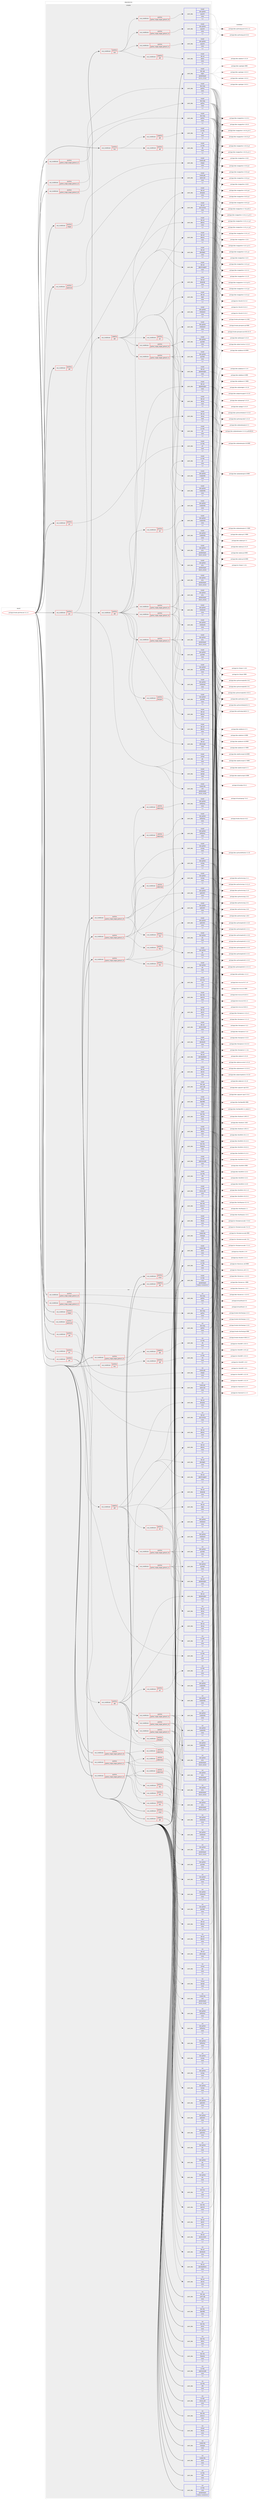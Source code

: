 digraph prolog {

# *************
# Graph options
# *************

newrank=true;
concentrate=true;
compound=true;
graph [rankdir=LR,fontname=Helvetica,fontsize=10,ranksep=1.5];#, ranksep=2.5, nodesep=0.2];
edge  [arrowhead=vee];
node  [fontname=Helvetica,fontsize=10];

# **********
# The ebuild
# **********

subgraph cluster_leftcol {
color=gray;
label=<<i>ebuild</i>>;
id [label="portage://media-gfx/freecad-1.0_rc1", color=red, width=4, href="../media-gfx/freecad-1.0_rc1.svg"];
}

# ****************
# The dependencies
# ****************

subgraph cluster_midcol {
color=gray;
label=<<i>dependencies</i>>;
subgraph cluster_compile {
fillcolor="#eeeeee";
style=filled;
label=<<i>compile</i>>;
subgraph cond204953 {
dependency795492 [label=<<TABLE BORDER="0" CELLBORDER="1" CELLSPACING="0" CELLPADDING="4"><TR><TD ROWSPAN="3" CELLPADDING="10">use_conditional</TD></TR><TR><TD>negative</TD></TR><TR><TD>qt6</TD></TR></TABLE>>, shape=none, color=red];
subgraph pack584452 {
dependency795493 [label=<<TABLE BORDER="0" CELLBORDER="1" CELLSPACING="0" CELLPADDING="4" WIDTH="220"><TR><TD ROWSPAN="6" CELLPADDING="30">pack_dep</TD></TR><TR><TD WIDTH="110">install</TD></TR><TR><TD>dev-qt</TD></TR><TR><TD>qtconcurrent</TD></TR><TR><TD>none</TD></TR><TR><TD>[,,]</TD></TR></TABLE>>, shape=none, color=blue];
}
dependency795492:e -> dependency795493:w [weight=20,style="dashed",arrowhead="vee"];
subgraph pack584453 {
dependency795494 [label=<<TABLE BORDER="0" CELLBORDER="1" CELLSPACING="0" CELLPADDING="4" WIDTH="220"><TR><TD ROWSPAN="6" CELLPADDING="30">pack_dep</TD></TR><TR><TD WIDTH="110">install</TD></TR><TR><TD>dev-qt</TD></TR><TR><TD>qtcore</TD></TR><TR><TD>none</TD></TR><TR><TD>[,,]</TD></TR></TABLE>>, shape=none, color=blue];
}
dependency795492:e -> dependency795494:w [weight=20,style="dashed",arrowhead="vee"];
subgraph pack584454 {
dependency795495 [label=<<TABLE BORDER="0" CELLBORDER="1" CELLSPACING="0" CELLPADDING="4" WIDTH="220"><TR><TD ROWSPAN="6" CELLPADDING="30">pack_dep</TD></TR><TR><TD WIDTH="110">install</TD></TR><TR><TD>dev-qt</TD></TR><TR><TD>qtnetwork</TD></TR><TR><TD>none</TD></TR><TR><TD>[,,]</TD></TR></TABLE>>, shape=none, color=blue];
}
dependency795492:e -> dependency795495:w [weight=20,style="dashed",arrowhead="vee"];
subgraph pack584455 {
dependency795496 [label=<<TABLE BORDER="0" CELLBORDER="1" CELLSPACING="0" CELLPADDING="4" WIDTH="220"><TR><TD ROWSPAN="6" CELLPADDING="30">pack_dep</TD></TR><TR><TD WIDTH="110">install</TD></TR><TR><TD>dev-qt</TD></TR><TR><TD>qtxml</TD></TR><TR><TD>none</TD></TR><TR><TD>[,,]</TD></TR></TABLE>>, shape=none, color=blue];
}
dependency795492:e -> dependency795496:w [weight=20,style="dashed",arrowhead="vee"];
subgraph pack584456 {
dependency795497 [label=<<TABLE BORDER="0" CELLBORDER="1" CELLSPACING="0" CELLPADDING="4" WIDTH="220"><TR><TD ROWSPAN="6" CELLPADDING="30">pack_dep</TD></TR><TR><TD WIDTH="110">install</TD></TR><TR><TD>dev-qt</TD></TR><TR><TD>qtxmlpatterns</TD></TR><TR><TD>none</TD></TR><TR><TD>[,,]</TD></TR></TABLE>>, shape=none, color=blue];
}
dependency795492:e -> dependency795497:w [weight=20,style="dashed",arrowhead="vee"];
}
id:e -> dependency795492:w [weight=20,style="solid",arrowhead="vee"];
subgraph cond204954 {
dependency795498 [label=<<TABLE BORDER="0" CELLBORDER="1" CELLSPACING="0" CELLPADDING="4"><TR><TD ROWSPAN="3" CELLPADDING="10">use_conditional</TD></TR><TR><TD>positive</TD></TR><TR><TD>cloud</TD></TR></TABLE>>, shape=none, color=red];
subgraph pack584457 {
dependency795499 [label=<<TABLE BORDER="0" CELLBORDER="1" CELLSPACING="0" CELLPADDING="4" WIDTH="220"><TR><TD ROWSPAN="6" CELLPADDING="30">pack_dep</TD></TR><TR><TD WIDTH="110">install</TD></TR><TR><TD>dev-libs</TD></TR><TR><TD>openssl</TD></TR><TR><TD>none</TD></TR><TR><TD>[,,]</TD></TR></TABLE>>, shape=none, color=blue];
}
dependency795498:e -> dependency795499:w [weight=20,style="dashed",arrowhead="vee"];
subgraph pack584458 {
dependency795500 [label=<<TABLE BORDER="0" CELLBORDER="1" CELLSPACING="0" CELLPADDING="4" WIDTH="220"><TR><TD ROWSPAN="6" CELLPADDING="30">pack_dep</TD></TR><TR><TD WIDTH="110">install</TD></TR><TR><TD>net-misc</TD></TR><TR><TD>curl</TD></TR><TR><TD>none</TD></TR><TR><TD>[,,]</TD></TR></TABLE>>, shape=none, color=blue];
}
dependency795498:e -> dependency795500:w [weight=20,style="dashed",arrowhead="vee"];
}
id:e -> dependency795498:w [weight=20,style="solid",arrowhead="vee"];
subgraph cond204955 {
dependency795501 [label=<<TABLE BORDER="0" CELLBORDER="1" CELLSPACING="0" CELLPADDING="4"><TR><TD ROWSPAN="3" CELLPADDING="10">use_conditional</TD></TR><TR><TD>positive</TD></TR><TR><TD>fem</TD></TR></TABLE>>, shape=none, color=red];
subgraph cond204956 {
dependency795502 [label=<<TABLE BORDER="0" CELLBORDER="1" CELLSPACING="0" CELLPADDING="4"><TR><TD ROWSPAN="3" CELLPADDING="10">use_conditional</TD></TR><TR><TD>negative</TD></TR><TR><TD>qt6</TD></TR></TABLE>>, shape=none, color=red];
subgraph pack584459 {
dependency795503 [label=<<TABLE BORDER="0" CELLBORDER="1" CELLSPACING="0" CELLPADDING="4" WIDTH="220"><TR><TD ROWSPAN="6" CELLPADDING="30">pack_dep</TD></TR><TR><TD WIDTH="110">install</TD></TR><TR><TD>sci-libs</TD></TR><TR><TD>vtk</TD></TR><TR><TD>none</TD></TR><TR><TD>[,,]</TD></TR></TABLE>>, shape=none, color=blue];
}
dependency795502:e -> dependency795503:w [weight=20,style="dashed",arrowhead="vee"];
}
dependency795501:e -> dependency795502:w [weight=20,style="dashed",arrowhead="vee"];
subgraph cond204957 {
dependency795504 [label=<<TABLE BORDER="0" CELLBORDER="1" CELLSPACING="0" CELLPADDING="4"><TR><TD ROWSPAN="3" CELLPADDING="10">use_conditional</TD></TR><TR><TD>positive</TD></TR><TR><TD>qt6</TD></TR></TABLE>>, shape=none, color=red];
subgraph pack584460 {
dependency795505 [label=<<TABLE BORDER="0" CELLBORDER="1" CELLSPACING="0" CELLPADDING="4" WIDTH="220"><TR><TD ROWSPAN="6" CELLPADDING="30">pack_dep</TD></TR><TR><TD WIDTH="110">install</TD></TR><TR><TD>sci-libs</TD></TR><TR><TD>vtk</TD></TR><TR><TD>none</TD></TR><TR><TD>[,,]</TD></TR></TABLE>>, shape=none, color=blue];
}
dependency795504:e -> dependency795505:w [weight=20,style="dashed",arrowhead="vee"];
}
dependency795501:e -> dependency795504:w [weight=20,style="dashed",arrowhead="vee"];
}
id:e -> dependency795501:w [weight=20,style="solid",arrowhead="vee"];
subgraph cond204958 {
dependency795506 [label=<<TABLE BORDER="0" CELLBORDER="1" CELLSPACING="0" CELLPADDING="4"><TR><TD ROWSPAN="3" CELLPADDING="10">use_conditional</TD></TR><TR><TD>positive</TD></TR><TR><TD>gui</TD></TR></TABLE>>, shape=none, color=red];
subgraph pack584461 {
dependency795507 [label=<<TABLE BORDER="0" CELLBORDER="1" CELLSPACING="0" CELLPADDING="4" WIDTH="220"><TR><TD ROWSPAN="6" CELLPADDING="30">pack_dep</TD></TR><TR><TD WIDTH="110">install</TD></TR><TR><TD>media-libs</TD></TR><TR><TD>coin</TD></TR><TR><TD>greaterequal</TD></TR><TR><TD>[4.0.0,,,4.0.0]</TD></TR></TABLE>>, shape=none, color=blue];
}
dependency795506:e -> dependency795507:w [weight=20,style="dashed",arrowhead="vee"];
subgraph pack584462 {
dependency795508 [label=<<TABLE BORDER="0" CELLBORDER="1" CELLSPACING="0" CELLPADDING="4" WIDTH="220"><TR><TD ROWSPAN="6" CELLPADDING="30">pack_dep</TD></TR><TR><TD WIDTH="110">install</TD></TR><TR><TD>virtual</TD></TR><TR><TD>glu</TD></TR><TR><TD>none</TD></TR><TR><TD>[,,]</TD></TR></TABLE>>, shape=none, color=blue];
}
dependency795506:e -> dependency795508:w [weight=20,style="dashed",arrowhead="vee"];
subgraph pack584463 {
dependency795509 [label=<<TABLE BORDER="0" CELLBORDER="1" CELLSPACING="0" CELLPADDING="4" WIDTH="220"><TR><TD ROWSPAN="6" CELLPADDING="30">pack_dep</TD></TR><TR><TD WIDTH="110">install</TD></TR><TR><TD>virtual</TD></TR><TR><TD>opengl</TD></TR><TR><TD>none</TD></TR><TR><TD>[,,]</TD></TR></TABLE>>, shape=none, color=blue];
}
dependency795506:e -> dependency795509:w [weight=20,style="dashed",arrowhead="vee"];
subgraph cond204959 {
dependency795510 [label=<<TABLE BORDER="0" CELLBORDER="1" CELLSPACING="0" CELLPADDING="4"><TR><TD ROWSPAN="3" CELLPADDING="10">use_conditional</TD></TR><TR><TD>negative</TD></TR><TR><TD>qt6</TD></TR></TABLE>>, shape=none, color=red];
subgraph pack584464 {
dependency795511 [label=<<TABLE BORDER="0" CELLBORDER="1" CELLSPACING="0" CELLPADDING="4" WIDTH="220"><TR><TD ROWSPAN="6" CELLPADDING="30">pack_dep</TD></TR><TR><TD WIDTH="110">install</TD></TR><TR><TD>dev-qt</TD></TR><TR><TD>designer</TD></TR><TR><TD>none</TD></TR><TR><TD>[,,]</TD></TR></TABLE>>, shape=none, color=blue];
}
dependency795510:e -> dependency795511:w [weight=20,style="dashed",arrowhead="vee"];
subgraph pack584465 {
dependency795512 [label=<<TABLE BORDER="0" CELLBORDER="1" CELLSPACING="0" CELLPADDING="4" WIDTH="220"><TR><TD ROWSPAN="6" CELLPADDING="30">pack_dep</TD></TR><TR><TD WIDTH="110">install</TD></TR><TR><TD>dev-qt</TD></TR><TR><TD>qtgui</TD></TR><TR><TD>none</TD></TR><TR><TD>[,,]</TD></TR></TABLE>>, shape=none, color=blue];
}
dependency795510:e -> dependency795512:w [weight=20,style="dashed",arrowhead="vee"];
subgraph pack584466 {
dependency795513 [label=<<TABLE BORDER="0" CELLBORDER="1" CELLSPACING="0" CELLPADDING="4" WIDTH="220"><TR><TD ROWSPAN="6" CELLPADDING="30">pack_dep</TD></TR><TR><TD WIDTH="110">install</TD></TR><TR><TD>dev-qt</TD></TR><TR><TD>qtopengl</TD></TR><TR><TD>none</TD></TR><TR><TD>[,,]</TD></TR></TABLE>>, shape=none, color=blue];
}
dependency795510:e -> dependency795513:w [weight=20,style="dashed",arrowhead="vee"];
subgraph pack584467 {
dependency795514 [label=<<TABLE BORDER="0" CELLBORDER="1" CELLSPACING="0" CELLPADDING="4" WIDTH="220"><TR><TD ROWSPAN="6" CELLPADDING="30">pack_dep</TD></TR><TR><TD WIDTH="110">install</TD></TR><TR><TD>dev-qt</TD></TR><TR><TD>qtprintsupport</TD></TR><TR><TD>none</TD></TR><TR><TD>[,,]</TD></TR></TABLE>>, shape=none, color=blue];
}
dependency795510:e -> dependency795514:w [weight=20,style="dashed",arrowhead="vee"];
subgraph pack584468 {
dependency795515 [label=<<TABLE BORDER="0" CELLBORDER="1" CELLSPACING="0" CELLPADDING="4" WIDTH="220"><TR><TD ROWSPAN="6" CELLPADDING="30">pack_dep</TD></TR><TR><TD WIDTH="110">install</TD></TR><TR><TD>dev-qt</TD></TR><TR><TD>qtsvg</TD></TR><TR><TD>none</TD></TR><TR><TD>[,,]</TD></TR></TABLE>>, shape=none, color=blue];
}
dependency795510:e -> dependency795515:w [weight=20,style="dashed",arrowhead="vee"];
subgraph pack584469 {
dependency795516 [label=<<TABLE BORDER="0" CELLBORDER="1" CELLSPACING="0" CELLPADDING="4" WIDTH="220"><TR><TD ROWSPAN="6" CELLPADDING="30">pack_dep</TD></TR><TR><TD WIDTH="110">install</TD></TR><TR><TD>dev-qt</TD></TR><TR><TD>qtwebengine</TD></TR><TR><TD>none</TD></TR><TR><TD>[,,]</TD></TR></TABLE>>, shape=none, color=blue];
}
dependency795510:e -> dependency795516:w [weight=20,style="dashed",arrowhead="vee"];
subgraph pack584470 {
dependency795517 [label=<<TABLE BORDER="0" CELLBORDER="1" CELLSPACING="0" CELLPADDING="4" WIDTH="220"><TR><TD ROWSPAN="6" CELLPADDING="30">pack_dep</TD></TR><TR><TD WIDTH="110">install</TD></TR><TR><TD>dev-qt</TD></TR><TR><TD>qtwidgets</TD></TR><TR><TD>none</TD></TR><TR><TD>[,,]</TD></TR></TABLE>>, shape=none, color=blue];
}
dependency795510:e -> dependency795517:w [weight=20,style="dashed",arrowhead="vee"];
subgraph pack584471 {
dependency795518 [label=<<TABLE BORDER="0" CELLBORDER="1" CELLSPACING="0" CELLPADDING="4" WIDTH="220"><TR><TD ROWSPAN="6" CELLPADDING="30">pack_dep</TD></TR><TR><TD WIDTH="110">install</TD></TR><TR><TD>dev-qt</TD></TR><TR><TD>qtx11extras</TD></TR><TR><TD>none</TD></TR><TR><TD>[,,]</TD></TR></TABLE>>, shape=none, color=blue];
}
dependency795510:e -> dependency795518:w [weight=20,style="dashed",arrowhead="vee"];
subgraph cond204960 {
dependency795519 [label=<<TABLE BORDER="0" CELLBORDER="1" CELLSPACING="0" CELLPADDING="4"><TR><TD ROWSPAN="3" CELLPADDING="10">use_conditional</TD></TR><TR><TD>positive</TD></TR><TR><TD>pcl</TD></TR></TABLE>>, shape=none, color=red];
subgraph pack584472 {
dependency795520 [label=<<TABLE BORDER="0" CELLBORDER="1" CELLSPACING="0" CELLPADDING="4" WIDTH="220"><TR><TD ROWSPAN="6" CELLPADDING="30">pack_dep</TD></TR><TR><TD WIDTH="110">install</TD></TR><TR><TD>sci-libs</TD></TR><TR><TD>pcl</TD></TR><TR><TD>none</TD></TR><TR><TD>[,,]</TD></TR></TABLE>>, shape=none, color=blue];
}
dependency795519:e -> dependency795520:w [weight=20,style="dashed",arrowhead="vee"];
}
dependency795510:e -> dependency795519:w [weight=20,style="dashed",arrowhead="vee"];
subgraph cond204961 {
dependency795521 [label=<<TABLE BORDER="0" CELLBORDER="1" CELLSPACING="0" CELLPADDING="4"><TR><TD ROWSPAN="3" CELLPADDING="10">use_conditional</TD></TR><TR><TD>positive</TD></TR><TR><TD>python_single_target_python3_10</TD></TR></TABLE>>, shape=none, color=red];
subgraph pack584473 {
dependency795522 [label=<<TABLE BORDER="0" CELLBORDER="1" CELLSPACING="0" CELLPADDING="4" WIDTH="220"><TR><TD ROWSPAN="6" CELLPADDING="30">pack_dep</TD></TR><TR><TD WIDTH="110">install</TD></TR><TR><TD>dev-python</TD></TR><TR><TD>matplotlib</TD></TR><TR><TD>none</TD></TR><TR><TD>[,,]</TD></TR></TABLE>>, shape=none, color=blue];
}
dependency795521:e -> dependency795522:w [weight=20,style="dashed",arrowhead="vee"];
subgraph pack584474 {
dependency795523 [label=<<TABLE BORDER="0" CELLBORDER="1" CELLSPACING="0" CELLPADDING="4" WIDTH="220"><TR><TD ROWSPAN="6" CELLPADDING="30">pack_dep</TD></TR><TR><TD WIDTH="110">install</TD></TR><TR><TD>dev-python</TD></TR><TR><TD>pivy</TD></TR><TR><TD>greaterequal</TD></TR><TR><TD>[0.6.5,,,0.6.5]</TD></TR></TABLE>>, shape=none, color=blue];
}
dependency795521:e -> dependency795523:w [weight=20,style="dashed",arrowhead="vee"];
subgraph pack584475 {
dependency795524 [label=<<TABLE BORDER="0" CELLBORDER="1" CELLSPACING="0" CELLPADDING="4" WIDTH="220"><TR><TD ROWSPAN="6" CELLPADDING="30">pack_dep</TD></TR><TR><TD WIDTH="110">install</TD></TR><TR><TD>dev-python</TD></TR><TR><TD>pyside2</TD></TR><TR><TD>none</TD></TR><TR><TD>[,,]</TD></TR></TABLE>>, shape=none, color=blue];
}
dependency795521:e -> dependency795524:w [weight=20,style="dashed",arrowhead="vee"];
subgraph pack584476 {
dependency795525 [label=<<TABLE BORDER="0" CELLBORDER="1" CELLSPACING="0" CELLPADDING="4" WIDTH="220"><TR><TD ROWSPAN="6" CELLPADDING="30">pack_dep</TD></TR><TR><TD WIDTH="110">install</TD></TR><TR><TD>dev-python</TD></TR><TR><TD>shiboken2</TD></TR><TR><TD>none</TD></TR><TR><TD>[,,]</TD></TR></TABLE>>, shape=none, color=blue];
}
dependency795521:e -> dependency795525:w [weight=20,style="dashed",arrowhead="vee"];
}
dependency795510:e -> dependency795521:w [weight=20,style="dashed",arrowhead="vee"];
subgraph cond204962 {
dependency795526 [label=<<TABLE BORDER="0" CELLBORDER="1" CELLSPACING="0" CELLPADDING="4"><TR><TD ROWSPAN="3" CELLPADDING="10">use_conditional</TD></TR><TR><TD>positive</TD></TR><TR><TD>python_single_target_python3_11</TD></TR></TABLE>>, shape=none, color=red];
subgraph pack584477 {
dependency795527 [label=<<TABLE BORDER="0" CELLBORDER="1" CELLSPACING="0" CELLPADDING="4" WIDTH="220"><TR><TD ROWSPAN="6" CELLPADDING="30">pack_dep</TD></TR><TR><TD WIDTH="110">install</TD></TR><TR><TD>dev-python</TD></TR><TR><TD>matplotlib</TD></TR><TR><TD>none</TD></TR><TR><TD>[,,]</TD></TR></TABLE>>, shape=none, color=blue];
}
dependency795526:e -> dependency795527:w [weight=20,style="dashed",arrowhead="vee"];
subgraph pack584478 {
dependency795528 [label=<<TABLE BORDER="0" CELLBORDER="1" CELLSPACING="0" CELLPADDING="4" WIDTH="220"><TR><TD ROWSPAN="6" CELLPADDING="30">pack_dep</TD></TR><TR><TD WIDTH="110">install</TD></TR><TR><TD>dev-python</TD></TR><TR><TD>pivy</TD></TR><TR><TD>greaterequal</TD></TR><TR><TD>[0.6.5,,,0.6.5]</TD></TR></TABLE>>, shape=none, color=blue];
}
dependency795526:e -> dependency795528:w [weight=20,style="dashed",arrowhead="vee"];
subgraph pack584479 {
dependency795529 [label=<<TABLE BORDER="0" CELLBORDER="1" CELLSPACING="0" CELLPADDING="4" WIDTH="220"><TR><TD ROWSPAN="6" CELLPADDING="30">pack_dep</TD></TR><TR><TD WIDTH="110">install</TD></TR><TR><TD>dev-python</TD></TR><TR><TD>pyside2</TD></TR><TR><TD>none</TD></TR><TR><TD>[,,]</TD></TR></TABLE>>, shape=none, color=blue];
}
dependency795526:e -> dependency795529:w [weight=20,style="dashed",arrowhead="vee"];
subgraph pack584480 {
dependency795530 [label=<<TABLE BORDER="0" CELLBORDER="1" CELLSPACING="0" CELLPADDING="4" WIDTH="220"><TR><TD ROWSPAN="6" CELLPADDING="30">pack_dep</TD></TR><TR><TD WIDTH="110">install</TD></TR><TR><TD>dev-python</TD></TR><TR><TD>shiboken2</TD></TR><TR><TD>none</TD></TR><TR><TD>[,,]</TD></TR></TABLE>>, shape=none, color=blue];
}
dependency795526:e -> dependency795530:w [weight=20,style="dashed",arrowhead="vee"];
}
dependency795510:e -> dependency795526:w [weight=20,style="dashed",arrowhead="vee"];
}
dependency795506:e -> dependency795510:w [weight=20,style="dashed",arrowhead="vee"];
subgraph cond204963 {
dependency795531 [label=<<TABLE BORDER="0" CELLBORDER="1" CELLSPACING="0" CELLPADDING="4"><TR><TD ROWSPAN="3" CELLPADDING="10">use_conditional</TD></TR><TR><TD>positive</TD></TR><TR><TD>qt6</TD></TR></TABLE>>, shape=none, color=red];
subgraph cond204964 {
dependency795532 [label=<<TABLE BORDER="0" CELLBORDER="1" CELLSPACING="0" CELLPADDING="4"><TR><TD ROWSPAN="3" CELLPADDING="10">use_conditional</TD></TR><TR><TD>positive</TD></TR><TR><TD>designer</TD></TR></TABLE>>, shape=none, color=red];
subgraph pack584481 {
dependency795533 [label=<<TABLE BORDER="0" CELLBORDER="1" CELLSPACING="0" CELLPADDING="4" WIDTH="220"><TR><TD ROWSPAN="6" CELLPADDING="30">pack_dep</TD></TR><TR><TD WIDTH="110">install</TD></TR><TR><TD>dev-qt</TD></TR><TR><TD>qttools</TD></TR><TR><TD>none</TD></TR><TR><TD>[,,]</TD></TR></TABLE>>, shape=none, color=blue];
}
dependency795532:e -> dependency795533:w [weight=20,style="dashed",arrowhead="vee"];
}
dependency795531:e -> dependency795532:w [weight=20,style="dashed",arrowhead="vee"];
subgraph pack584482 {
dependency795534 [label=<<TABLE BORDER="0" CELLBORDER="1" CELLSPACING="0" CELLPADDING="4" WIDTH="220"><TR><TD ROWSPAN="6" CELLPADDING="30">pack_dep</TD></TR><TR><TD WIDTH="110">install</TD></TR><TR><TD>dev-qt</TD></TR><TR><TD>qt5compat</TD></TR><TR><TD>none</TD></TR><TR><TD>[,,]</TD></TR></TABLE>>, shape=none, color=blue];
}
dependency795531:e -> dependency795534:w [weight=20,style="dashed",arrowhead="vee"];
subgraph pack584483 {
dependency795535 [label=<<TABLE BORDER="0" CELLBORDER="1" CELLSPACING="0" CELLPADDING="4" WIDTH="220"><TR><TD ROWSPAN="6" CELLPADDING="30">pack_dep</TD></TR><TR><TD WIDTH="110">install</TD></TR><TR><TD>dev-qt</TD></TR><TR><TD>qttools</TD></TR><TR><TD>none</TD></TR><TR><TD>[,,]</TD></TR></TABLE>>, shape=none, color=blue];
}
dependency795531:e -> dependency795535:w [weight=20,style="dashed",arrowhead="vee"];
subgraph pack584484 {
dependency795536 [label=<<TABLE BORDER="0" CELLBORDER="1" CELLSPACING="0" CELLPADDING="4" WIDTH="220"><TR><TD ROWSPAN="6" CELLPADDING="30">pack_dep</TD></TR><TR><TD WIDTH="110">install</TD></TR><TR><TD>dev-qt</TD></TR><TR><TD>qtbase</TD></TR><TR><TD>none</TD></TR><TR><TD>[,,]</TD></TR></TABLE>>, shape=none, color=blue];
}
dependency795531:e -> dependency795536:w [weight=20,style="dashed",arrowhead="vee"];
subgraph pack584485 {
dependency795537 [label=<<TABLE BORDER="0" CELLBORDER="1" CELLSPACING="0" CELLPADDING="4" WIDTH="220"><TR><TD ROWSPAN="6" CELLPADDING="30">pack_dep</TD></TR><TR><TD WIDTH="110">install</TD></TR><TR><TD>dev-qt</TD></TR><TR><TD>qtsvg</TD></TR><TR><TD>none</TD></TR><TR><TD>[,,]</TD></TR></TABLE>>, shape=none, color=blue];
}
dependency795531:e -> dependency795537:w [weight=20,style="dashed",arrowhead="vee"];
subgraph pack584486 {
dependency795538 [label=<<TABLE BORDER="0" CELLBORDER="1" CELLSPACING="0" CELLPADDING="4" WIDTH="220"><TR><TD ROWSPAN="6" CELLPADDING="30">pack_dep</TD></TR><TR><TD WIDTH="110">install</TD></TR><TR><TD>dev-qt</TD></TR><TR><TD>qtwebengine</TD></TR><TR><TD>none</TD></TR><TR><TD>[,,]</TD></TR></TABLE>>, shape=none, color=blue];
}
dependency795531:e -> dependency795538:w [weight=20,style="dashed",arrowhead="vee"];
subgraph cond204965 {
dependency795539 [label=<<TABLE BORDER="0" CELLBORDER="1" CELLSPACING="0" CELLPADDING="4"><TR><TD ROWSPAN="3" CELLPADDING="10">use_conditional</TD></TR><TR><TD>positive</TD></TR><TR><TD>pcl</TD></TR></TABLE>>, shape=none, color=red];
subgraph pack584487 {
dependency795540 [label=<<TABLE BORDER="0" CELLBORDER="1" CELLSPACING="0" CELLPADDING="4" WIDTH="220"><TR><TD ROWSPAN="6" CELLPADDING="30">pack_dep</TD></TR><TR><TD WIDTH="110">install</TD></TR><TR><TD>sci-libs</TD></TR><TR><TD>pcl</TD></TR><TR><TD>none</TD></TR><TR><TD>[,,]</TD></TR></TABLE>>, shape=none, color=blue];
}
dependency795539:e -> dependency795540:w [weight=20,style="dashed",arrowhead="vee"];
}
dependency795531:e -> dependency795539:w [weight=20,style="dashed",arrowhead="vee"];
subgraph cond204966 {
dependency795541 [label=<<TABLE BORDER="0" CELLBORDER="1" CELLSPACING="0" CELLPADDING="4"><TR><TD ROWSPAN="3" CELLPADDING="10">use_conditional</TD></TR><TR><TD>positive</TD></TR><TR><TD>python_single_target_python3_10</TD></TR></TABLE>>, shape=none, color=red];
subgraph pack584488 {
dependency795542 [label=<<TABLE BORDER="0" CELLBORDER="1" CELLSPACING="0" CELLPADDING="4" WIDTH="220"><TR><TD ROWSPAN="6" CELLPADDING="30">pack_dep</TD></TR><TR><TD WIDTH="110">install</TD></TR><TR><TD>dev-python</TD></TR><TR><TD>matplotlib</TD></TR><TR><TD>none</TD></TR><TR><TD>[,,]</TD></TR></TABLE>>, shape=none, color=blue];
}
dependency795541:e -> dependency795542:w [weight=20,style="dashed",arrowhead="vee"];
subgraph pack584489 {
dependency795543 [label=<<TABLE BORDER="0" CELLBORDER="1" CELLSPACING="0" CELLPADDING="4" WIDTH="220"><TR><TD ROWSPAN="6" CELLPADDING="30">pack_dep</TD></TR><TR><TD WIDTH="110">install</TD></TR><TR><TD>dev-python</TD></TR><TR><TD>pivy</TD></TR><TR><TD>greaterequal</TD></TR><TR><TD>[0.6.5,,,0.6.5]</TD></TR></TABLE>>, shape=none, color=blue];
}
dependency795541:e -> dependency795543:w [weight=20,style="dashed",arrowhead="vee"];
subgraph pack584490 {
dependency795544 [label=<<TABLE BORDER="0" CELLBORDER="1" CELLSPACING="0" CELLPADDING="4" WIDTH="220"><TR><TD ROWSPAN="6" CELLPADDING="30">pack_dep</TD></TR><TR><TD WIDTH="110">install</TD></TR><TR><TD>dev-python</TD></TR><TR><TD>pyside6</TD></TR><TR><TD>none</TD></TR><TR><TD>[,,]</TD></TR></TABLE>>, shape=none, color=blue];
}
dependency795541:e -> dependency795544:w [weight=20,style="dashed",arrowhead="vee"];
subgraph pack584491 {
dependency795545 [label=<<TABLE BORDER="0" CELLBORDER="1" CELLSPACING="0" CELLPADDING="4" WIDTH="220"><TR><TD ROWSPAN="6" CELLPADDING="30">pack_dep</TD></TR><TR><TD WIDTH="110">install</TD></TR><TR><TD>dev-python</TD></TR><TR><TD>shiboken6</TD></TR><TR><TD>none</TD></TR><TR><TD>[,,]</TD></TR></TABLE>>, shape=none, color=blue];
}
dependency795541:e -> dependency795545:w [weight=20,style="dashed",arrowhead="vee"];
}
dependency795531:e -> dependency795541:w [weight=20,style="dashed",arrowhead="vee"];
subgraph cond204967 {
dependency795546 [label=<<TABLE BORDER="0" CELLBORDER="1" CELLSPACING="0" CELLPADDING="4"><TR><TD ROWSPAN="3" CELLPADDING="10">use_conditional</TD></TR><TR><TD>positive</TD></TR><TR><TD>python_single_target_python3_11</TD></TR></TABLE>>, shape=none, color=red];
subgraph pack584492 {
dependency795547 [label=<<TABLE BORDER="0" CELLBORDER="1" CELLSPACING="0" CELLPADDING="4" WIDTH="220"><TR><TD ROWSPAN="6" CELLPADDING="30">pack_dep</TD></TR><TR><TD WIDTH="110">install</TD></TR><TR><TD>dev-python</TD></TR><TR><TD>matplotlib</TD></TR><TR><TD>none</TD></TR><TR><TD>[,,]</TD></TR></TABLE>>, shape=none, color=blue];
}
dependency795546:e -> dependency795547:w [weight=20,style="dashed",arrowhead="vee"];
subgraph pack584493 {
dependency795548 [label=<<TABLE BORDER="0" CELLBORDER="1" CELLSPACING="0" CELLPADDING="4" WIDTH="220"><TR><TD ROWSPAN="6" CELLPADDING="30">pack_dep</TD></TR><TR><TD WIDTH="110">install</TD></TR><TR><TD>dev-python</TD></TR><TR><TD>pivy</TD></TR><TR><TD>greaterequal</TD></TR><TR><TD>[0.6.5,,,0.6.5]</TD></TR></TABLE>>, shape=none, color=blue];
}
dependency795546:e -> dependency795548:w [weight=20,style="dashed",arrowhead="vee"];
subgraph pack584494 {
dependency795549 [label=<<TABLE BORDER="0" CELLBORDER="1" CELLSPACING="0" CELLPADDING="4" WIDTH="220"><TR><TD ROWSPAN="6" CELLPADDING="30">pack_dep</TD></TR><TR><TD WIDTH="110">install</TD></TR><TR><TD>dev-python</TD></TR><TR><TD>pyside6</TD></TR><TR><TD>none</TD></TR><TR><TD>[,,]</TD></TR></TABLE>>, shape=none, color=blue];
}
dependency795546:e -> dependency795549:w [weight=20,style="dashed",arrowhead="vee"];
subgraph pack584495 {
dependency795550 [label=<<TABLE BORDER="0" CELLBORDER="1" CELLSPACING="0" CELLPADDING="4" WIDTH="220"><TR><TD ROWSPAN="6" CELLPADDING="30">pack_dep</TD></TR><TR><TD WIDTH="110">install</TD></TR><TR><TD>dev-python</TD></TR><TR><TD>shiboken6</TD></TR><TR><TD>none</TD></TR><TR><TD>[,,]</TD></TR></TABLE>>, shape=none, color=blue];
}
dependency795546:e -> dependency795550:w [weight=20,style="dashed",arrowhead="vee"];
}
dependency795531:e -> dependency795546:w [weight=20,style="dashed",arrowhead="vee"];
subgraph cond204968 {
dependency795551 [label=<<TABLE BORDER="0" CELLBORDER="1" CELLSPACING="0" CELLPADDING="4"><TR><TD ROWSPAN="3" CELLPADDING="10">use_conditional</TD></TR><TR><TD>positive</TD></TR><TR><TD>python_single_target_python3_12</TD></TR></TABLE>>, shape=none, color=red];
subgraph pack584496 {
dependency795552 [label=<<TABLE BORDER="0" CELLBORDER="1" CELLSPACING="0" CELLPADDING="4" WIDTH="220"><TR><TD ROWSPAN="6" CELLPADDING="30">pack_dep</TD></TR><TR><TD WIDTH="110">install</TD></TR><TR><TD>dev-python</TD></TR><TR><TD>matplotlib</TD></TR><TR><TD>none</TD></TR><TR><TD>[,,]</TD></TR></TABLE>>, shape=none, color=blue];
}
dependency795551:e -> dependency795552:w [weight=20,style="dashed",arrowhead="vee"];
subgraph pack584497 {
dependency795553 [label=<<TABLE BORDER="0" CELLBORDER="1" CELLSPACING="0" CELLPADDING="4" WIDTH="220"><TR><TD ROWSPAN="6" CELLPADDING="30">pack_dep</TD></TR><TR><TD WIDTH="110">install</TD></TR><TR><TD>dev-python</TD></TR><TR><TD>pivy</TD></TR><TR><TD>greaterequal</TD></TR><TR><TD>[0.6.5,,,0.6.5]</TD></TR></TABLE>>, shape=none, color=blue];
}
dependency795551:e -> dependency795553:w [weight=20,style="dashed",arrowhead="vee"];
subgraph pack584498 {
dependency795554 [label=<<TABLE BORDER="0" CELLBORDER="1" CELLSPACING="0" CELLPADDING="4" WIDTH="220"><TR><TD ROWSPAN="6" CELLPADDING="30">pack_dep</TD></TR><TR><TD WIDTH="110">install</TD></TR><TR><TD>dev-python</TD></TR><TR><TD>pyside6</TD></TR><TR><TD>none</TD></TR><TR><TD>[,,]</TD></TR></TABLE>>, shape=none, color=blue];
}
dependency795551:e -> dependency795554:w [weight=20,style="dashed",arrowhead="vee"];
subgraph pack584499 {
dependency795555 [label=<<TABLE BORDER="0" CELLBORDER="1" CELLSPACING="0" CELLPADDING="4" WIDTH="220"><TR><TD ROWSPAN="6" CELLPADDING="30">pack_dep</TD></TR><TR><TD WIDTH="110">install</TD></TR><TR><TD>dev-python</TD></TR><TR><TD>shiboken6</TD></TR><TR><TD>none</TD></TR><TR><TD>[,,]</TD></TR></TABLE>>, shape=none, color=blue];
}
dependency795551:e -> dependency795555:w [weight=20,style="dashed",arrowhead="vee"];
}
dependency795531:e -> dependency795551:w [weight=20,style="dashed",arrowhead="vee"];
}
dependency795506:e -> dependency795531:w [weight=20,style="dashed",arrowhead="vee"];
}
id:e -> dependency795506:w [weight=20,style="solid",arrowhead="vee"];
subgraph cond204969 {
dependency795556 [label=<<TABLE BORDER="0" CELLBORDER="1" CELLSPACING="0" CELLPADDING="4"><TR><TD ROWSPAN="3" CELLPADDING="10">use_conditional</TD></TR><TR><TD>positive</TD></TR><TR><TD>netgen</TD></TR></TABLE>>, shape=none, color=red];
subgraph pack584500 {
dependency795557 [label=<<TABLE BORDER="0" CELLBORDER="1" CELLSPACING="0" CELLPADDING="4" WIDTH="220"><TR><TD ROWSPAN="6" CELLPADDING="30">pack_dep</TD></TR><TR><TD WIDTH="110">install</TD></TR><TR><TD>media-gfx</TD></TR><TR><TD>netgen</TD></TR><TR><TD>none</TD></TR><TR><TD>[,,]</TD></TR></TABLE>>, shape=none, color=blue];
}
dependency795556:e -> dependency795557:w [weight=20,style="dashed",arrowhead="vee"];
}
id:e -> dependency795556:w [weight=20,style="solid",arrowhead="vee"];
subgraph cond204970 {
dependency795558 [label=<<TABLE BORDER="0" CELLBORDER="1" CELLSPACING="0" CELLPADDING="4"><TR><TD ROWSPAN="3" CELLPADDING="10">use_conditional</TD></TR><TR><TD>positive</TD></TR><TR><TD>openscad</TD></TR></TABLE>>, shape=none, color=red];
subgraph pack584501 {
dependency795559 [label=<<TABLE BORDER="0" CELLBORDER="1" CELLSPACING="0" CELLPADDING="4" WIDTH="220"><TR><TD ROWSPAN="6" CELLPADDING="30">pack_dep</TD></TR><TR><TD WIDTH="110">install</TD></TR><TR><TD>media-gfx</TD></TR><TR><TD>openscad</TD></TR><TR><TD>none</TD></TR><TR><TD>[,,]</TD></TR></TABLE>>, shape=none, color=blue];
}
dependency795558:e -> dependency795559:w [weight=20,style="dashed",arrowhead="vee"];
}
id:e -> dependency795558:w [weight=20,style="solid",arrowhead="vee"];
subgraph cond204971 {
dependency795560 [label=<<TABLE BORDER="0" CELLBORDER="1" CELLSPACING="0" CELLPADDING="4"><TR><TD ROWSPAN="3" CELLPADDING="10">use_conditional</TD></TR><TR><TD>positive</TD></TR><TR><TD>pcl</TD></TR></TABLE>>, shape=none, color=red];
subgraph pack584502 {
dependency795561 [label=<<TABLE BORDER="0" CELLBORDER="1" CELLSPACING="0" CELLPADDING="4" WIDTH="220"><TR><TD ROWSPAN="6" CELLPADDING="30">pack_dep</TD></TR><TR><TD WIDTH="110">install</TD></TR><TR><TD>sci-libs</TD></TR><TR><TD>pcl</TD></TR><TR><TD>none</TD></TR><TR><TD>[,,]</TD></TR></TABLE>>, shape=none, color=blue];
}
dependency795560:e -> dependency795561:w [weight=20,style="dashed",arrowhead="vee"];
}
id:e -> dependency795560:w [weight=20,style="solid",arrowhead="vee"];
subgraph cond204972 {
dependency795562 [label=<<TABLE BORDER="0" CELLBORDER="1" CELLSPACING="0" CELLPADDING="4"><TR><TD ROWSPAN="3" CELLPADDING="10">use_conditional</TD></TR><TR><TD>positive</TD></TR><TR><TD>python_single_target_python3_10</TD></TR></TABLE>>, shape=none, color=red];
subgraph pack584503 {
dependency795563 [label=<<TABLE BORDER="0" CELLBORDER="1" CELLSPACING="0" CELLPADDING="4" WIDTH="220"><TR><TD ROWSPAN="6" CELLPADDING="30">pack_dep</TD></TR><TR><TD WIDTH="110">install</TD></TR><TR><TD>dev-lang</TD></TR><TR><TD>python</TD></TR><TR><TD>none</TD></TR><TR><TD>[,,]</TD></TR></TABLE>>, shape=none, color=blue];
}
dependency795562:e -> dependency795563:w [weight=20,style="dashed",arrowhead="vee"];
}
id:e -> dependency795562:w [weight=20,style="solid",arrowhead="vee"];
subgraph cond204973 {
dependency795564 [label=<<TABLE BORDER="0" CELLBORDER="1" CELLSPACING="0" CELLPADDING="4"><TR><TD ROWSPAN="3" CELLPADDING="10">use_conditional</TD></TR><TR><TD>positive</TD></TR><TR><TD>python_single_target_python3_10</TD></TR></TABLE>>, shape=none, color=red];
subgraph pack584504 {
dependency795565 [label=<<TABLE BORDER="0" CELLBORDER="1" CELLSPACING="0" CELLPADDING="4" WIDTH="220"><TR><TD ROWSPAN="6" CELLPADDING="30">pack_dep</TD></TR><TR><TD WIDTH="110">install</TD></TR><TR><TD>dev-python</TD></TR><TR><TD>numpy</TD></TR><TR><TD>none</TD></TR><TR><TD>[,,]</TD></TR></TABLE>>, shape=none, color=blue];
}
dependency795564:e -> dependency795565:w [weight=20,style="dashed",arrowhead="vee"];
subgraph pack584505 {
dependency795566 [label=<<TABLE BORDER="0" CELLBORDER="1" CELLSPACING="0" CELLPADDING="4" WIDTH="220"><TR><TD ROWSPAN="6" CELLPADDING="30">pack_dep</TD></TR><TR><TD WIDTH="110">install</TD></TR><TR><TD>dev-python</TD></TR><TR><TD>pybind11</TD></TR><TR><TD>none</TD></TR><TR><TD>[,,]</TD></TR></TABLE>>, shape=none, color=blue];
}
dependency795564:e -> dependency795566:w [weight=20,style="dashed",arrowhead="vee"];
subgraph cond204974 {
dependency795567 [label=<<TABLE BORDER="0" CELLBORDER="1" CELLSPACING="0" CELLPADDING="4"><TR><TD ROWSPAN="3" CELLPADDING="10">use_conditional</TD></TR><TR><TD>positive</TD></TR><TR><TD>addonmgr</TD></TR></TABLE>>, shape=none, color=red];
subgraph pack584506 {
dependency795568 [label=<<TABLE BORDER="0" CELLBORDER="1" CELLSPACING="0" CELLPADDING="4" WIDTH="220"><TR><TD ROWSPAN="6" CELLPADDING="30">pack_dep</TD></TR><TR><TD WIDTH="110">install</TD></TR><TR><TD>dev-python</TD></TR><TR><TD>GitPython</TD></TR><TR><TD>none</TD></TR><TR><TD>[,,]</TD></TR></TABLE>>, shape=none, color=blue];
}
dependency795567:e -> dependency795568:w [weight=20,style="dashed",arrowhead="vee"];
}
dependency795564:e -> dependency795567:w [weight=20,style="dashed",arrowhead="vee"];
subgraph cond204975 {
dependency795569 [label=<<TABLE BORDER="0" CELLBORDER="1" CELLSPACING="0" CELLPADDING="4"><TR><TD ROWSPAN="3" CELLPADDING="10">use_conditional</TD></TR><TR><TD>positive</TD></TR><TR><TD>fem</TD></TR></TABLE>>, shape=none, color=red];
subgraph pack584507 {
dependency795570 [label=<<TABLE BORDER="0" CELLBORDER="1" CELLSPACING="0" CELLPADDING="4" WIDTH="220"><TR><TD ROWSPAN="6" CELLPADDING="30">pack_dep</TD></TR><TR><TD WIDTH="110">install</TD></TR><TR><TD>dev-python</TD></TR><TR><TD>ply</TD></TR><TR><TD>none</TD></TR><TR><TD>[,,]</TD></TR></TABLE>>, shape=none, color=blue];
}
dependency795569:e -> dependency795570:w [weight=20,style="dashed",arrowhead="vee"];
}
dependency795564:e -> dependency795569:w [weight=20,style="dashed",arrowhead="vee"];
}
id:e -> dependency795564:w [weight=20,style="solid",arrowhead="vee"];
subgraph cond204976 {
dependency795571 [label=<<TABLE BORDER="0" CELLBORDER="1" CELLSPACING="0" CELLPADDING="4"><TR><TD ROWSPAN="3" CELLPADDING="10">use_conditional</TD></TR><TR><TD>positive</TD></TR><TR><TD>python_single_target_python3_11</TD></TR></TABLE>>, shape=none, color=red];
subgraph pack584508 {
dependency795572 [label=<<TABLE BORDER="0" CELLBORDER="1" CELLSPACING="0" CELLPADDING="4" WIDTH="220"><TR><TD ROWSPAN="6" CELLPADDING="30">pack_dep</TD></TR><TR><TD WIDTH="110">install</TD></TR><TR><TD>dev-lang</TD></TR><TR><TD>python</TD></TR><TR><TD>none</TD></TR><TR><TD>[,,]</TD></TR></TABLE>>, shape=none, color=blue];
}
dependency795571:e -> dependency795572:w [weight=20,style="dashed",arrowhead="vee"];
}
id:e -> dependency795571:w [weight=20,style="solid",arrowhead="vee"];
subgraph cond204977 {
dependency795573 [label=<<TABLE BORDER="0" CELLBORDER="1" CELLSPACING="0" CELLPADDING="4"><TR><TD ROWSPAN="3" CELLPADDING="10">use_conditional</TD></TR><TR><TD>positive</TD></TR><TR><TD>python_single_target_python3_11</TD></TR></TABLE>>, shape=none, color=red];
subgraph pack584509 {
dependency795574 [label=<<TABLE BORDER="0" CELLBORDER="1" CELLSPACING="0" CELLPADDING="4" WIDTH="220"><TR><TD ROWSPAN="6" CELLPADDING="30">pack_dep</TD></TR><TR><TD WIDTH="110">install</TD></TR><TR><TD>dev-python</TD></TR><TR><TD>numpy</TD></TR><TR><TD>none</TD></TR><TR><TD>[,,]</TD></TR></TABLE>>, shape=none, color=blue];
}
dependency795573:e -> dependency795574:w [weight=20,style="dashed",arrowhead="vee"];
subgraph pack584510 {
dependency795575 [label=<<TABLE BORDER="0" CELLBORDER="1" CELLSPACING="0" CELLPADDING="4" WIDTH="220"><TR><TD ROWSPAN="6" CELLPADDING="30">pack_dep</TD></TR><TR><TD WIDTH="110">install</TD></TR><TR><TD>dev-python</TD></TR><TR><TD>pybind11</TD></TR><TR><TD>none</TD></TR><TR><TD>[,,]</TD></TR></TABLE>>, shape=none, color=blue];
}
dependency795573:e -> dependency795575:w [weight=20,style="dashed",arrowhead="vee"];
subgraph cond204978 {
dependency795576 [label=<<TABLE BORDER="0" CELLBORDER="1" CELLSPACING="0" CELLPADDING="4"><TR><TD ROWSPAN="3" CELLPADDING="10">use_conditional</TD></TR><TR><TD>positive</TD></TR><TR><TD>addonmgr</TD></TR></TABLE>>, shape=none, color=red];
subgraph pack584511 {
dependency795577 [label=<<TABLE BORDER="0" CELLBORDER="1" CELLSPACING="0" CELLPADDING="4" WIDTH="220"><TR><TD ROWSPAN="6" CELLPADDING="30">pack_dep</TD></TR><TR><TD WIDTH="110">install</TD></TR><TR><TD>dev-python</TD></TR><TR><TD>GitPython</TD></TR><TR><TD>none</TD></TR><TR><TD>[,,]</TD></TR></TABLE>>, shape=none, color=blue];
}
dependency795576:e -> dependency795577:w [weight=20,style="dashed",arrowhead="vee"];
}
dependency795573:e -> dependency795576:w [weight=20,style="dashed",arrowhead="vee"];
subgraph cond204979 {
dependency795578 [label=<<TABLE BORDER="0" CELLBORDER="1" CELLSPACING="0" CELLPADDING="4"><TR><TD ROWSPAN="3" CELLPADDING="10">use_conditional</TD></TR><TR><TD>positive</TD></TR><TR><TD>fem</TD></TR></TABLE>>, shape=none, color=red];
subgraph pack584512 {
dependency795579 [label=<<TABLE BORDER="0" CELLBORDER="1" CELLSPACING="0" CELLPADDING="4" WIDTH="220"><TR><TD ROWSPAN="6" CELLPADDING="30">pack_dep</TD></TR><TR><TD WIDTH="110">install</TD></TR><TR><TD>dev-python</TD></TR><TR><TD>ply</TD></TR><TR><TD>none</TD></TR><TR><TD>[,,]</TD></TR></TABLE>>, shape=none, color=blue];
}
dependency795578:e -> dependency795579:w [weight=20,style="dashed",arrowhead="vee"];
}
dependency795573:e -> dependency795578:w [weight=20,style="dashed",arrowhead="vee"];
}
id:e -> dependency795573:w [weight=20,style="solid",arrowhead="vee"];
subgraph cond204980 {
dependency795580 [label=<<TABLE BORDER="0" CELLBORDER="1" CELLSPACING="0" CELLPADDING="4"><TR><TD ROWSPAN="3" CELLPADDING="10">use_conditional</TD></TR><TR><TD>positive</TD></TR><TR><TD>python_single_target_python3_12</TD></TR></TABLE>>, shape=none, color=red];
subgraph pack584513 {
dependency795581 [label=<<TABLE BORDER="0" CELLBORDER="1" CELLSPACING="0" CELLPADDING="4" WIDTH="220"><TR><TD ROWSPAN="6" CELLPADDING="30">pack_dep</TD></TR><TR><TD WIDTH="110">install</TD></TR><TR><TD>dev-lang</TD></TR><TR><TD>python</TD></TR><TR><TD>none</TD></TR><TR><TD>[,,]</TD></TR></TABLE>>, shape=none, color=blue];
}
dependency795580:e -> dependency795581:w [weight=20,style="dashed",arrowhead="vee"];
}
id:e -> dependency795580:w [weight=20,style="solid",arrowhead="vee"];
subgraph cond204981 {
dependency795582 [label=<<TABLE BORDER="0" CELLBORDER="1" CELLSPACING="0" CELLPADDING="4"><TR><TD ROWSPAN="3" CELLPADDING="10">use_conditional</TD></TR><TR><TD>positive</TD></TR><TR><TD>python_single_target_python3_12</TD></TR></TABLE>>, shape=none, color=red];
subgraph pack584514 {
dependency795583 [label=<<TABLE BORDER="0" CELLBORDER="1" CELLSPACING="0" CELLPADDING="4" WIDTH="220"><TR><TD ROWSPAN="6" CELLPADDING="30">pack_dep</TD></TR><TR><TD WIDTH="110">install</TD></TR><TR><TD>dev-python</TD></TR><TR><TD>numpy</TD></TR><TR><TD>none</TD></TR><TR><TD>[,,]</TD></TR></TABLE>>, shape=none, color=blue];
}
dependency795582:e -> dependency795583:w [weight=20,style="dashed",arrowhead="vee"];
subgraph pack584515 {
dependency795584 [label=<<TABLE BORDER="0" CELLBORDER="1" CELLSPACING="0" CELLPADDING="4" WIDTH="220"><TR><TD ROWSPAN="6" CELLPADDING="30">pack_dep</TD></TR><TR><TD WIDTH="110">install</TD></TR><TR><TD>dev-python</TD></TR><TR><TD>pybind11</TD></TR><TR><TD>none</TD></TR><TR><TD>[,,]</TD></TR></TABLE>>, shape=none, color=blue];
}
dependency795582:e -> dependency795584:w [weight=20,style="dashed",arrowhead="vee"];
subgraph cond204982 {
dependency795585 [label=<<TABLE BORDER="0" CELLBORDER="1" CELLSPACING="0" CELLPADDING="4"><TR><TD ROWSPAN="3" CELLPADDING="10">use_conditional</TD></TR><TR><TD>positive</TD></TR><TR><TD>addonmgr</TD></TR></TABLE>>, shape=none, color=red];
subgraph pack584516 {
dependency795586 [label=<<TABLE BORDER="0" CELLBORDER="1" CELLSPACING="0" CELLPADDING="4" WIDTH="220"><TR><TD ROWSPAN="6" CELLPADDING="30">pack_dep</TD></TR><TR><TD WIDTH="110">install</TD></TR><TR><TD>dev-python</TD></TR><TR><TD>GitPython</TD></TR><TR><TD>none</TD></TR><TR><TD>[,,]</TD></TR></TABLE>>, shape=none, color=blue];
}
dependency795585:e -> dependency795586:w [weight=20,style="dashed",arrowhead="vee"];
}
dependency795582:e -> dependency795585:w [weight=20,style="dashed",arrowhead="vee"];
subgraph cond204983 {
dependency795587 [label=<<TABLE BORDER="0" CELLBORDER="1" CELLSPACING="0" CELLPADDING="4"><TR><TD ROWSPAN="3" CELLPADDING="10">use_conditional</TD></TR><TR><TD>positive</TD></TR><TR><TD>fem</TD></TR></TABLE>>, shape=none, color=red];
subgraph pack584517 {
dependency795588 [label=<<TABLE BORDER="0" CELLBORDER="1" CELLSPACING="0" CELLPADDING="4" WIDTH="220"><TR><TD ROWSPAN="6" CELLPADDING="30">pack_dep</TD></TR><TR><TD WIDTH="110">install</TD></TR><TR><TD>dev-python</TD></TR><TR><TD>ply</TD></TR><TR><TD>none</TD></TR><TR><TD>[,,]</TD></TR></TABLE>>, shape=none, color=blue];
}
dependency795587:e -> dependency795588:w [weight=20,style="dashed",arrowhead="vee"];
}
dependency795582:e -> dependency795587:w [weight=20,style="dashed",arrowhead="vee"];
}
id:e -> dependency795582:w [weight=20,style="solid",arrowhead="vee"];
subgraph cond204984 {
dependency795589 [label=<<TABLE BORDER="0" CELLBORDER="1" CELLSPACING="0" CELLPADDING="4"><TR><TD ROWSPAN="3" CELLPADDING="10">use_conditional</TD></TR><TR><TD>positive</TD></TR><TR><TD>qt6</TD></TR></TABLE>>, shape=none, color=red];
subgraph pack584518 {
dependency795590 [label=<<TABLE BORDER="0" CELLBORDER="1" CELLSPACING="0" CELLPADDING="4" WIDTH="220"><TR><TD ROWSPAN="6" CELLPADDING="30">pack_dep</TD></TR><TR><TD WIDTH="110">install</TD></TR><TR><TD>dev-qt</TD></TR><TR><TD>qtbase</TD></TR><TR><TD>none</TD></TR><TR><TD>[,,]</TD></TR></TABLE>>, shape=none, color=blue];
}
dependency795589:e -> dependency795590:w [weight=20,style="dashed",arrowhead="vee"];
}
id:e -> dependency795589:w [weight=20,style="solid",arrowhead="vee"];
subgraph cond204985 {
dependency795591 [label=<<TABLE BORDER="0" CELLBORDER="1" CELLSPACING="0" CELLPADDING="4"><TR><TD ROWSPAN="3" CELLPADDING="10">use_conditional</TD></TR><TR><TD>positive</TD></TR><TR><TD>test</TD></TR></TABLE>>, shape=none, color=red];
subgraph cond204986 {
dependency795592 [label=<<TABLE BORDER="0" CELLBORDER="1" CELLSPACING="0" CELLPADDING="4"><TR><TD ROWSPAN="3" CELLPADDING="10">use_conditional</TD></TR><TR><TD>positive</TD></TR><TR><TD>python_single_target_python3_10</TD></TR></TABLE>>, shape=none, color=red];
subgraph pack584519 {
dependency795593 [label=<<TABLE BORDER="0" CELLBORDER="1" CELLSPACING="0" CELLPADDING="4" WIDTH="220"><TR><TD ROWSPAN="6" CELLPADDING="30">pack_dep</TD></TR><TR><TD WIDTH="110">install</TD></TR><TR><TD>dev-python</TD></TR><TR><TD>pyyaml</TD></TR><TR><TD>none</TD></TR><TR><TD>[,,]</TD></TR></TABLE>>, shape=none, color=blue];
}
dependency795592:e -> dependency795593:w [weight=20,style="dashed",arrowhead="vee"];
}
dependency795591:e -> dependency795592:w [weight=20,style="dashed",arrowhead="vee"];
subgraph cond204987 {
dependency795594 [label=<<TABLE BORDER="0" CELLBORDER="1" CELLSPACING="0" CELLPADDING="4"><TR><TD ROWSPAN="3" CELLPADDING="10">use_conditional</TD></TR><TR><TD>positive</TD></TR><TR><TD>python_single_target_python3_11</TD></TR></TABLE>>, shape=none, color=red];
subgraph pack584520 {
dependency795595 [label=<<TABLE BORDER="0" CELLBORDER="1" CELLSPACING="0" CELLPADDING="4" WIDTH="220"><TR><TD ROWSPAN="6" CELLPADDING="30">pack_dep</TD></TR><TR><TD WIDTH="110">install</TD></TR><TR><TD>dev-python</TD></TR><TR><TD>pyyaml</TD></TR><TR><TD>none</TD></TR><TR><TD>[,,]</TD></TR></TABLE>>, shape=none, color=blue];
}
dependency795594:e -> dependency795595:w [weight=20,style="dashed",arrowhead="vee"];
}
dependency795591:e -> dependency795594:w [weight=20,style="dashed",arrowhead="vee"];
subgraph cond204988 {
dependency795596 [label=<<TABLE BORDER="0" CELLBORDER="1" CELLSPACING="0" CELLPADDING="4"><TR><TD ROWSPAN="3" CELLPADDING="10">use_conditional</TD></TR><TR><TD>positive</TD></TR><TR><TD>python_single_target_python3_12</TD></TR></TABLE>>, shape=none, color=red];
subgraph pack584521 {
dependency795597 [label=<<TABLE BORDER="0" CELLBORDER="1" CELLSPACING="0" CELLPADDING="4" WIDTH="220"><TR><TD ROWSPAN="6" CELLPADDING="30">pack_dep</TD></TR><TR><TD WIDTH="110">install</TD></TR><TR><TD>dev-python</TD></TR><TR><TD>pyyaml</TD></TR><TR><TD>none</TD></TR><TR><TD>[,,]</TD></TR></TABLE>>, shape=none, color=blue];
}
dependency795596:e -> dependency795597:w [weight=20,style="dashed",arrowhead="vee"];
}
dependency795591:e -> dependency795596:w [weight=20,style="dashed",arrowhead="vee"];
subgraph cond204989 {
dependency795598 [label=<<TABLE BORDER="0" CELLBORDER="1" CELLSPACING="0" CELLPADDING="4"><TR><TD ROWSPAN="3" CELLPADDING="10">use_conditional</TD></TR><TR><TD>negative</TD></TR><TR><TD>qt6</TD></TR></TABLE>>, shape=none, color=red];
subgraph pack584522 {
dependency795599 [label=<<TABLE BORDER="0" CELLBORDER="1" CELLSPACING="0" CELLPADDING="4" WIDTH="220"><TR><TD ROWSPAN="6" CELLPADDING="30">pack_dep</TD></TR><TR><TD WIDTH="110">install</TD></TR><TR><TD>dev-qt</TD></TR><TR><TD>qttest</TD></TR><TR><TD>none</TD></TR><TR><TD>[,,]</TD></TR></TABLE>>, shape=none, color=blue];
}
dependency795598:e -> dependency795599:w [weight=20,style="dashed",arrowhead="vee"];
}
dependency795591:e -> dependency795598:w [weight=20,style="dashed",arrowhead="vee"];
}
id:e -> dependency795591:w [weight=20,style="solid",arrowhead="vee"];
subgraph pack584523 {
dependency795600 [label=<<TABLE BORDER="0" CELLBORDER="1" CELLSPACING="0" CELLPADDING="4" WIDTH="220"><TR><TD ROWSPAN="6" CELLPADDING="30">pack_dep</TD></TR><TR><TD WIDTH="110">install</TD></TR><TR><TD>dev-cpp</TD></TR><TR><TD>eigen</TD></TR><TR><TD>greaterequal</TD></TR><TR><TD>[3.3.1,,,3.3.1]</TD></TR></TABLE>>, shape=none, color=blue];
}
id:e -> dependency795600:w [weight=20,style="solid",arrowhead="vee"];
subgraph pack584524 {
dependency795601 [label=<<TABLE BORDER="0" CELLBORDER="1" CELLSPACING="0" CELLPADDING="4" WIDTH="220"><TR><TD ROWSPAN="6" CELLPADDING="30">pack_dep</TD></TR><TR><TD WIDTH="110">install</TD></TR><TR><TD>dev-cpp</TD></TR><TR><TD>yaml-cpp</TD></TR><TR><TD>none</TD></TR><TR><TD>[,,]</TD></TR></TABLE>>, shape=none, color=blue];
}
id:e -> dependency795601:w [weight=20,style="solid",arrowhead="vee"];
subgraph pack584525 {
dependency795602 [label=<<TABLE BORDER="0" CELLBORDER="1" CELLSPACING="0" CELLPADDING="4" WIDTH="220"><TR><TD ROWSPAN="6" CELLPADDING="30">pack_dep</TD></TR><TR><TD WIDTH="110">install</TD></TR><TR><TD>dev-libs</TD></TR><TR><TD>OpenNI2</TD></TR><TR><TD>none</TD></TR><TR><TD>[,,]</TD></TR></TABLE>>, shape=none, color=blue];
}
id:e -> dependency795602:w [weight=20,style="solid",arrowhead="vee"];
subgraph pack584526 {
dependency795603 [label=<<TABLE BORDER="0" CELLBORDER="1" CELLSPACING="0" CELLPADDING="4" WIDTH="220"><TR><TD ROWSPAN="6" CELLPADDING="30">pack_dep</TD></TR><TR><TD WIDTH="110">install</TD></TR><TR><TD>dev-libs</TD></TR><TR><TD>boost</TD></TR><TR><TD>none</TD></TR><TR><TD>[,,]</TD></TR></TABLE>>, shape=none, color=blue];
}
id:e -> dependency795603:w [weight=20,style="solid",arrowhead="vee"];
subgraph pack584527 {
dependency795604 [label=<<TABLE BORDER="0" CELLBORDER="1" CELLSPACING="0" CELLPADDING="4" WIDTH="220"><TR><TD ROWSPAN="6" CELLPADDING="30">pack_dep</TD></TR><TR><TD WIDTH="110">install</TD></TR><TR><TD>dev-libs</TD></TR><TR><TD>libfmt</TD></TR><TR><TD>none</TD></TR><TR><TD>[,,]</TD></TR></TABLE>>, shape=none, color=blue];
}
id:e -> dependency795604:w [weight=20,style="solid",arrowhead="vee"];
subgraph pack584528 {
dependency795605 [label=<<TABLE BORDER="0" CELLBORDER="1" CELLSPACING="0" CELLPADDING="4" WIDTH="220"><TR><TD ROWSPAN="6" CELLPADDING="30">pack_dep</TD></TR><TR><TD WIDTH="110">install</TD></TR><TR><TD>dev-libs</TD></TR><TR><TD>libspnav</TD></TR><TR><TD>none</TD></TR><TR><TD>[,,]</TD></TR></TABLE>>, shape=none, color=blue];
}
id:e -> dependency795605:w [weight=20,style="solid",arrowhead="vee"];
subgraph pack584529 {
dependency795606 [label=<<TABLE BORDER="0" CELLBORDER="1" CELLSPACING="0" CELLPADDING="4" WIDTH="220"><TR><TD ROWSPAN="6" CELLPADDING="30">pack_dep</TD></TR><TR><TD WIDTH="110">install</TD></TR><TR><TD>dev-libs</TD></TR><TR><TD>xerces-c</TD></TR><TR><TD>none</TD></TR><TR><TD>[,,]</TD></TR></TABLE>>, shape=none, color=blue];
}
id:e -> dependency795606:w [weight=20,style="solid",arrowhead="vee"];
subgraph pack584530 {
dependency795607 [label=<<TABLE BORDER="0" CELLBORDER="1" CELLSPACING="0" CELLPADDING="4" WIDTH="220"><TR><TD ROWSPAN="6" CELLPADDING="30">pack_dep</TD></TR><TR><TD WIDTH="110">install</TD></TR><TR><TD>media-libs</TD></TR><TR><TD>freetype</TD></TR><TR><TD>none</TD></TR><TR><TD>[,,]</TD></TR></TABLE>>, shape=none, color=blue];
}
id:e -> dependency795607:w [weight=20,style="solid",arrowhead="vee"];
subgraph pack584531 {
dependency795608 [label=<<TABLE BORDER="0" CELLBORDER="1" CELLSPACING="0" CELLPADDING="4" WIDTH="220"><TR><TD ROWSPAN="6" CELLPADDING="30">pack_dep</TD></TR><TR><TD WIDTH="110">install</TD></TR><TR><TD>media-libs</TD></TR><TR><TD>qhull</TD></TR><TR><TD>none</TD></TR><TR><TD>[,,]</TD></TR></TABLE>>, shape=none, color=blue];
}
id:e -> dependency795608:w [weight=20,style="solid",arrowhead="vee"];
subgraph pack584532 {
dependency795609 [label=<<TABLE BORDER="0" CELLBORDER="1" CELLSPACING="0" CELLPADDING="4" WIDTH="220"><TR><TD ROWSPAN="6" CELLPADDING="30">pack_dep</TD></TR><TR><TD WIDTH="110">install</TD></TR><TR><TD>sci-libs</TD></TR><TR><TD>hdf5</TD></TR><TR><TD>none</TD></TR><TR><TD>[,,]</TD></TR></TABLE>>, shape=none, color=blue];
}
id:e -> dependency795609:w [weight=20,style="solid",arrowhead="vee"];
subgraph pack584533 {
dependency795610 [label=<<TABLE BORDER="0" CELLBORDER="1" CELLSPACING="0" CELLPADDING="4" WIDTH="220"><TR><TD ROWSPAN="6" CELLPADDING="30">pack_dep</TD></TR><TR><TD WIDTH="110">install</TD></TR><TR><TD>sci-libs</TD></TR><TR><TD>med</TD></TR><TR><TD>greaterequal</TD></TR><TR><TD>[4.0.0,,-r1,4.0.0-r1]</TD></TR></TABLE>>, shape=none, color=blue];
}
id:e -> dependency795610:w [weight=20,style="solid",arrowhead="vee"];
subgraph pack584534 {
dependency795611 [label=<<TABLE BORDER="0" CELLBORDER="1" CELLSPACING="0" CELLPADDING="4" WIDTH="220"><TR><TD ROWSPAN="6" CELLPADDING="30">pack_dep</TD></TR><TR><TD WIDTH="110">install</TD></TR><TR><TD>sci-libs</TD></TR><TR><TD>opencascade</TD></TR><TR><TD>none</TD></TR><TR><TD>[,,]</TD></TR></TABLE>>, shape=none, color=blue];
}
id:e -> dependency795611:w [weight=20,style="solid",arrowhead="vee"];
subgraph pack584535 {
dependency795612 [label=<<TABLE BORDER="0" CELLBORDER="1" CELLSPACING="0" CELLPADDING="4" WIDTH="220"><TR><TD ROWSPAN="6" CELLPADDING="30">pack_dep</TD></TR><TR><TD WIDTH="110">install</TD></TR><TR><TD>sci-libs</TD></TR><TR><TD>orocos_kdl</TD></TR><TR><TD>none</TD></TR><TR><TD>[,,]</TD></TR></TABLE>>, shape=none, color=blue];
}
id:e -> dependency795612:w [weight=20,style="solid",arrowhead="vee"];
subgraph pack584536 {
dependency795613 [label=<<TABLE BORDER="0" CELLBORDER="1" CELLSPACING="0" CELLPADDING="4" WIDTH="220"><TR><TD ROWSPAN="6" CELLPADDING="30">pack_dep</TD></TR><TR><TD WIDTH="110">install</TD></TR><TR><TD>sys-libs</TD></TR><TR><TD>zlib</TD></TR><TR><TD>none</TD></TR><TR><TD>[,,]</TD></TR></TABLE>>, shape=none, color=blue];
}
id:e -> dependency795613:w [weight=20,style="solid",arrowhead="vee"];
subgraph pack584537 {
dependency795614 [label=<<TABLE BORDER="0" CELLBORDER="1" CELLSPACING="0" CELLPADDING="4" WIDTH="220"><TR><TD ROWSPAN="6" CELLPADDING="30">pack_dep</TD></TR><TR><TD WIDTH="110">install</TD></TR><TR><TD>virtual</TD></TR><TR><TD>libusb</TD></TR><TR><TD>none</TD></TR><TR><TD>[,,]</TD></TR></TABLE>>, shape=none, color=blue];
}
id:e -> dependency795614:w [weight=20,style="solid",arrowhead="vee"];
}
subgraph cluster_compileandrun {
fillcolor="#eeeeee";
style=filled;
label=<<i>compile and run</i>>;
}
subgraph cluster_run {
fillcolor="#eeeeee";
style=filled;
label=<<i>run</i>>;
subgraph cond204990 {
dependency795615 [label=<<TABLE BORDER="0" CELLBORDER="1" CELLSPACING="0" CELLPADDING="4"><TR><TD ROWSPAN="3" CELLPADDING="10">use_conditional</TD></TR><TR><TD>negative</TD></TR><TR><TD>qt6</TD></TR></TABLE>>, shape=none, color=red];
subgraph pack584538 {
dependency795616 [label=<<TABLE BORDER="0" CELLBORDER="1" CELLSPACING="0" CELLPADDING="4" WIDTH="220"><TR><TD ROWSPAN="6" CELLPADDING="30">pack_dep</TD></TR><TR><TD WIDTH="110">run</TD></TR><TR><TD>dev-qt</TD></TR><TR><TD>qtconcurrent</TD></TR><TR><TD>none</TD></TR><TR><TD>[,,]</TD></TR></TABLE>>, shape=none, color=blue];
}
dependency795615:e -> dependency795616:w [weight=20,style="dashed",arrowhead="vee"];
subgraph pack584539 {
dependency795617 [label=<<TABLE BORDER="0" CELLBORDER="1" CELLSPACING="0" CELLPADDING="4" WIDTH="220"><TR><TD ROWSPAN="6" CELLPADDING="30">pack_dep</TD></TR><TR><TD WIDTH="110">run</TD></TR><TR><TD>dev-qt</TD></TR><TR><TD>qtcore</TD></TR><TR><TD>none</TD></TR><TR><TD>[,,]</TD></TR></TABLE>>, shape=none, color=blue];
}
dependency795615:e -> dependency795617:w [weight=20,style="dashed",arrowhead="vee"];
subgraph pack584540 {
dependency795618 [label=<<TABLE BORDER="0" CELLBORDER="1" CELLSPACING="0" CELLPADDING="4" WIDTH="220"><TR><TD ROWSPAN="6" CELLPADDING="30">pack_dep</TD></TR><TR><TD WIDTH="110">run</TD></TR><TR><TD>dev-qt</TD></TR><TR><TD>qtnetwork</TD></TR><TR><TD>none</TD></TR><TR><TD>[,,]</TD></TR></TABLE>>, shape=none, color=blue];
}
dependency795615:e -> dependency795618:w [weight=20,style="dashed",arrowhead="vee"];
subgraph pack584541 {
dependency795619 [label=<<TABLE BORDER="0" CELLBORDER="1" CELLSPACING="0" CELLPADDING="4" WIDTH="220"><TR><TD ROWSPAN="6" CELLPADDING="30">pack_dep</TD></TR><TR><TD WIDTH="110">run</TD></TR><TR><TD>dev-qt</TD></TR><TR><TD>qtxml</TD></TR><TR><TD>none</TD></TR><TR><TD>[,,]</TD></TR></TABLE>>, shape=none, color=blue];
}
dependency795615:e -> dependency795619:w [weight=20,style="dashed",arrowhead="vee"];
subgraph pack584542 {
dependency795620 [label=<<TABLE BORDER="0" CELLBORDER="1" CELLSPACING="0" CELLPADDING="4" WIDTH="220"><TR><TD ROWSPAN="6" CELLPADDING="30">pack_dep</TD></TR><TR><TD WIDTH="110">run</TD></TR><TR><TD>dev-qt</TD></TR><TR><TD>qtxmlpatterns</TD></TR><TR><TD>none</TD></TR><TR><TD>[,,]</TD></TR></TABLE>>, shape=none, color=blue];
}
dependency795615:e -> dependency795620:w [weight=20,style="dashed",arrowhead="vee"];
}
id:e -> dependency795615:w [weight=20,style="solid",arrowhead="odot"];
subgraph cond204991 {
dependency795621 [label=<<TABLE BORDER="0" CELLBORDER="1" CELLSPACING="0" CELLPADDING="4"><TR><TD ROWSPAN="3" CELLPADDING="10">use_conditional</TD></TR><TR><TD>positive</TD></TR><TR><TD>cloud</TD></TR></TABLE>>, shape=none, color=red];
subgraph pack584543 {
dependency795622 [label=<<TABLE BORDER="0" CELLBORDER="1" CELLSPACING="0" CELLPADDING="4" WIDTH="220"><TR><TD ROWSPAN="6" CELLPADDING="30">pack_dep</TD></TR><TR><TD WIDTH="110">run</TD></TR><TR><TD>dev-libs</TD></TR><TR><TD>openssl</TD></TR><TR><TD>none</TD></TR><TR><TD>[,,]</TD></TR></TABLE>>, shape=none, color=blue];
}
dependency795621:e -> dependency795622:w [weight=20,style="dashed",arrowhead="vee"];
subgraph pack584544 {
dependency795623 [label=<<TABLE BORDER="0" CELLBORDER="1" CELLSPACING="0" CELLPADDING="4" WIDTH="220"><TR><TD ROWSPAN="6" CELLPADDING="30">pack_dep</TD></TR><TR><TD WIDTH="110">run</TD></TR><TR><TD>net-misc</TD></TR><TR><TD>curl</TD></TR><TR><TD>none</TD></TR><TR><TD>[,,]</TD></TR></TABLE>>, shape=none, color=blue];
}
dependency795621:e -> dependency795623:w [weight=20,style="dashed",arrowhead="vee"];
}
id:e -> dependency795621:w [weight=20,style="solid",arrowhead="odot"];
subgraph cond204992 {
dependency795624 [label=<<TABLE BORDER="0" CELLBORDER="1" CELLSPACING="0" CELLPADDING="4"><TR><TD ROWSPAN="3" CELLPADDING="10">use_conditional</TD></TR><TR><TD>positive</TD></TR><TR><TD>fem</TD></TR></TABLE>>, shape=none, color=red];
subgraph cond204993 {
dependency795625 [label=<<TABLE BORDER="0" CELLBORDER="1" CELLSPACING="0" CELLPADDING="4"><TR><TD ROWSPAN="3" CELLPADDING="10">use_conditional</TD></TR><TR><TD>negative</TD></TR><TR><TD>qt6</TD></TR></TABLE>>, shape=none, color=red];
subgraph pack584545 {
dependency795626 [label=<<TABLE BORDER="0" CELLBORDER="1" CELLSPACING="0" CELLPADDING="4" WIDTH="220"><TR><TD ROWSPAN="6" CELLPADDING="30">pack_dep</TD></TR><TR><TD WIDTH="110">run</TD></TR><TR><TD>sci-libs</TD></TR><TR><TD>vtk</TD></TR><TR><TD>none</TD></TR><TR><TD>[,,]</TD></TR></TABLE>>, shape=none, color=blue];
}
dependency795625:e -> dependency795626:w [weight=20,style="dashed",arrowhead="vee"];
}
dependency795624:e -> dependency795625:w [weight=20,style="dashed",arrowhead="vee"];
subgraph cond204994 {
dependency795627 [label=<<TABLE BORDER="0" CELLBORDER="1" CELLSPACING="0" CELLPADDING="4"><TR><TD ROWSPAN="3" CELLPADDING="10">use_conditional</TD></TR><TR><TD>positive</TD></TR><TR><TD>qt6</TD></TR></TABLE>>, shape=none, color=red];
subgraph pack584546 {
dependency795628 [label=<<TABLE BORDER="0" CELLBORDER="1" CELLSPACING="0" CELLPADDING="4" WIDTH="220"><TR><TD ROWSPAN="6" CELLPADDING="30">pack_dep</TD></TR><TR><TD WIDTH="110">run</TD></TR><TR><TD>sci-libs</TD></TR><TR><TD>vtk</TD></TR><TR><TD>none</TD></TR><TR><TD>[,,]</TD></TR></TABLE>>, shape=none, color=blue];
}
dependency795627:e -> dependency795628:w [weight=20,style="dashed",arrowhead="vee"];
}
dependency795624:e -> dependency795627:w [weight=20,style="dashed",arrowhead="vee"];
}
id:e -> dependency795624:w [weight=20,style="solid",arrowhead="odot"];
subgraph cond204995 {
dependency795629 [label=<<TABLE BORDER="0" CELLBORDER="1" CELLSPACING="0" CELLPADDING="4"><TR><TD ROWSPAN="3" CELLPADDING="10">use_conditional</TD></TR><TR><TD>positive</TD></TR><TR><TD>gui</TD></TR></TABLE>>, shape=none, color=red];
subgraph pack584547 {
dependency795630 [label=<<TABLE BORDER="0" CELLBORDER="1" CELLSPACING="0" CELLPADDING="4" WIDTH="220"><TR><TD ROWSPAN="6" CELLPADDING="30">pack_dep</TD></TR><TR><TD WIDTH="110">run</TD></TR><TR><TD>media-libs</TD></TR><TR><TD>coin</TD></TR><TR><TD>greaterequal</TD></TR><TR><TD>[4.0.0,,,4.0.0]</TD></TR></TABLE>>, shape=none, color=blue];
}
dependency795629:e -> dependency795630:w [weight=20,style="dashed",arrowhead="vee"];
subgraph pack584548 {
dependency795631 [label=<<TABLE BORDER="0" CELLBORDER="1" CELLSPACING="0" CELLPADDING="4" WIDTH="220"><TR><TD ROWSPAN="6" CELLPADDING="30">pack_dep</TD></TR><TR><TD WIDTH="110">run</TD></TR><TR><TD>virtual</TD></TR><TR><TD>glu</TD></TR><TR><TD>none</TD></TR><TR><TD>[,,]</TD></TR></TABLE>>, shape=none, color=blue];
}
dependency795629:e -> dependency795631:w [weight=20,style="dashed",arrowhead="vee"];
subgraph pack584549 {
dependency795632 [label=<<TABLE BORDER="0" CELLBORDER="1" CELLSPACING="0" CELLPADDING="4" WIDTH="220"><TR><TD ROWSPAN="6" CELLPADDING="30">pack_dep</TD></TR><TR><TD WIDTH="110">run</TD></TR><TR><TD>virtual</TD></TR><TR><TD>opengl</TD></TR><TR><TD>none</TD></TR><TR><TD>[,,]</TD></TR></TABLE>>, shape=none, color=blue];
}
dependency795629:e -> dependency795632:w [weight=20,style="dashed",arrowhead="vee"];
subgraph cond204996 {
dependency795633 [label=<<TABLE BORDER="0" CELLBORDER="1" CELLSPACING="0" CELLPADDING="4"><TR><TD ROWSPAN="3" CELLPADDING="10">use_conditional</TD></TR><TR><TD>negative</TD></TR><TR><TD>qt6</TD></TR></TABLE>>, shape=none, color=red];
subgraph pack584550 {
dependency795634 [label=<<TABLE BORDER="0" CELLBORDER="1" CELLSPACING="0" CELLPADDING="4" WIDTH="220"><TR><TD ROWSPAN="6" CELLPADDING="30">pack_dep</TD></TR><TR><TD WIDTH="110">run</TD></TR><TR><TD>dev-qt</TD></TR><TR><TD>designer</TD></TR><TR><TD>none</TD></TR><TR><TD>[,,]</TD></TR></TABLE>>, shape=none, color=blue];
}
dependency795633:e -> dependency795634:w [weight=20,style="dashed",arrowhead="vee"];
subgraph pack584551 {
dependency795635 [label=<<TABLE BORDER="0" CELLBORDER="1" CELLSPACING="0" CELLPADDING="4" WIDTH="220"><TR><TD ROWSPAN="6" CELLPADDING="30">pack_dep</TD></TR><TR><TD WIDTH="110">run</TD></TR><TR><TD>dev-qt</TD></TR><TR><TD>qtgui</TD></TR><TR><TD>none</TD></TR><TR><TD>[,,]</TD></TR></TABLE>>, shape=none, color=blue];
}
dependency795633:e -> dependency795635:w [weight=20,style="dashed",arrowhead="vee"];
subgraph pack584552 {
dependency795636 [label=<<TABLE BORDER="0" CELLBORDER="1" CELLSPACING="0" CELLPADDING="4" WIDTH="220"><TR><TD ROWSPAN="6" CELLPADDING="30">pack_dep</TD></TR><TR><TD WIDTH="110">run</TD></TR><TR><TD>dev-qt</TD></TR><TR><TD>qtopengl</TD></TR><TR><TD>none</TD></TR><TR><TD>[,,]</TD></TR></TABLE>>, shape=none, color=blue];
}
dependency795633:e -> dependency795636:w [weight=20,style="dashed",arrowhead="vee"];
subgraph pack584553 {
dependency795637 [label=<<TABLE BORDER="0" CELLBORDER="1" CELLSPACING="0" CELLPADDING="4" WIDTH="220"><TR><TD ROWSPAN="6" CELLPADDING="30">pack_dep</TD></TR><TR><TD WIDTH="110">run</TD></TR><TR><TD>dev-qt</TD></TR><TR><TD>qtprintsupport</TD></TR><TR><TD>none</TD></TR><TR><TD>[,,]</TD></TR></TABLE>>, shape=none, color=blue];
}
dependency795633:e -> dependency795637:w [weight=20,style="dashed",arrowhead="vee"];
subgraph pack584554 {
dependency795638 [label=<<TABLE BORDER="0" CELLBORDER="1" CELLSPACING="0" CELLPADDING="4" WIDTH="220"><TR><TD ROWSPAN="6" CELLPADDING="30">pack_dep</TD></TR><TR><TD WIDTH="110">run</TD></TR><TR><TD>dev-qt</TD></TR><TR><TD>qtsvg</TD></TR><TR><TD>none</TD></TR><TR><TD>[,,]</TD></TR></TABLE>>, shape=none, color=blue];
}
dependency795633:e -> dependency795638:w [weight=20,style="dashed",arrowhead="vee"];
subgraph pack584555 {
dependency795639 [label=<<TABLE BORDER="0" CELLBORDER="1" CELLSPACING="0" CELLPADDING="4" WIDTH="220"><TR><TD ROWSPAN="6" CELLPADDING="30">pack_dep</TD></TR><TR><TD WIDTH="110">run</TD></TR><TR><TD>dev-qt</TD></TR><TR><TD>qtwebengine</TD></TR><TR><TD>none</TD></TR><TR><TD>[,,]</TD></TR></TABLE>>, shape=none, color=blue];
}
dependency795633:e -> dependency795639:w [weight=20,style="dashed",arrowhead="vee"];
subgraph pack584556 {
dependency795640 [label=<<TABLE BORDER="0" CELLBORDER="1" CELLSPACING="0" CELLPADDING="4" WIDTH="220"><TR><TD ROWSPAN="6" CELLPADDING="30">pack_dep</TD></TR><TR><TD WIDTH="110">run</TD></TR><TR><TD>dev-qt</TD></TR><TR><TD>qtwidgets</TD></TR><TR><TD>none</TD></TR><TR><TD>[,,]</TD></TR></TABLE>>, shape=none, color=blue];
}
dependency795633:e -> dependency795640:w [weight=20,style="dashed",arrowhead="vee"];
subgraph pack584557 {
dependency795641 [label=<<TABLE BORDER="0" CELLBORDER="1" CELLSPACING="0" CELLPADDING="4" WIDTH="220"><TR><TD ROWSPAN="6" CELLPADDING="30">pack_dep</TD></TR><TR><TD WIDTH="110">run</TD></TR><TR><TD>dev-qt</TD></TR><TR><TD>qtx11extras</TD></TR><TR><TD>none</TD></TR><TR><TD>[,,]</TD></TR></TABLE>>, shape=none, color=blue];
}
dependency795633:e -> dependency795641:w [weight=20,style="dashed",arrowhead="vee"];
subgraph cond204997 {
dependency795642 [label=<<TABLE BORDER="0" CELLBORDER="1" CELLSPACING="0" CELLPADDING="4"><TR><TD ROWSPAN="3" CELLPADDING="10">use_conditional</TD></TR><TR><TD>positive</TD></TR><TR><TD>pcl</TD></TR></TABLE>>, shape=none, color=red];
subgraph pack584558 {
dependency795643 [label=<<TABLE BORDER="0" CELLBORDER="1" CELLSPACING="0" CELLPADDING="4" WIDTH="220"><TR><TD ROWSPAN="6" CELLPADDING="30">pack_dep</TD></TR><TR><TD WIDTH="110">run</TD></TR><TR><TD>sci-libs</TD></TR><TR><TD>pcl</TD></TR><TR><TD>none</TD></TR><TR><TD>[,,]</TD></TR></TABLE>>, shape=none, color=blue];
}
dependency795642:e -> dependency795643:w [weight=20,style="dashed",arrowhead="vee"];
}
dependency795633:e -> dependency795642:w [weight=20,style="dashed",arrowhead="vee"];
subgraph cond204998 {
dependency795644 [label=<<TABLE BORDER="0" CELLBORDER="1" CELLSPACING="0" CELLPADDING="4"><TR><TD ROWSPAN="3" CELLPADDING="10">use_conditional</TD></TR><TR><TD>positive</TD></TR><TR><TD>python_single_target_python3_10</TD></TR></TABLE>>, shape=none, color=red];
subgraph pack584559 {
dependency795645 [label=<<TABLE BORDER="0" CELLBORDER="1" CELLSPACING="0" CELLPADDING="4" WIDTH="220"><TR><TD ROWSPAN="6" CELLPADDING="30">pack_dep</TD></TR><TR><TD WIDTH="110">run</TD></TR><TR><TD>dev-python</TD></TR><TR><TD>matplotlib</TD></TR><TR><TD>none</TD></TR><TR><TD>[,,]</TD></TR></TABLE>>, shape=none, color=blue];
}
dependency795644:e -> dependency795645:w [weight=20,style="dashed",arrowhead="vee"];
subgraph pack584560 {
dependency795646 [label=<<TABLE BORDER="0" CELLBORDER="1" CELLSPACING="0" CELLPADDING="4" WIDTH="220"><TR><TD ROWSPAN="6" CELLPADDING="30">pack_dep</TD></TR><TR><TD WIDTH="110">run</TD></TR><TR><TD>dev-python</TD></TR><TR><TD>pivy</TD></TR><TR><TD>greaterequal</TD></TR><TR><TD>[0.6.5,,,0.6.5]</TD></TR></TABLE>>, shape=none, color=blue];
}
dependency795644:e -> dependency795646:w [weight=20,style="dashed",arrowhead="vee"];
subgraph pack584561 {
dependency795647 [label=<<TABLE BORDER="0" CELLBORDER="1" CELLSPACING="0" CELLPADDING="4" WIDTH="220"><TR><TD ROWSPAN="6" CELLPADDING="30">pack_dep</TD></TR><TR><TD WIDTH="110">run</TD></TR><TR><TD>dev-python</TD></TR><TR><TD>pyside2</TD></TR><TR><TD>none</TD></TR><TR><TD>[,,]</TD></TR></TABLE>>, shape=none, color=blue];
}
dependency795644:e -> dependency795647:w [weight=20,style="dashed",arrowhead="vee"];
subgraph pack584562 {
dependency795648 [label=<<TABLE BORDER="0" CELLBORDER="1" CELLSPACING="0" CELLPADDING="4" WIDTH="220"><TR><TD ROWSPAN="6" CELLPADDING="30">pack_dep</TD></TR><TR><TD WIDTH="110">run</TD></TR><TR><TD>dev-python</TD></TR><TR><TD>shiboken2</TD></TR><TR><TD>none</TD></TR><TR><TD>[,,]</TD></TR></TABLE>>, shape=none, color=blue];
}
dependency795644:e -> dependency795648:w [weight=20,style="dashed",arrowhead="vee"];
}
dependency795633:e -> dependency795644:w [weight=20,style="dashed",arrowhead="vee"];
subgraph cond204999 {
dependency795649 [label=<<TABLE BORDER="0" CELLBORDER="1" CELLSPACING="0" CELLPADDING="4"><TR><TD ROWSPAN="3" CELLPADDING="10">use_conditional</TD></TR><TR><TD>positive</TD></TR><TR><TD>python_single_target_python3_11</TD></TR></TABLE>>, shape=none, color=red];
subgraph pack584563 {
dependency795650 [label=<<TABLE BORDER="0" CELLBORDER="1" CELLSPACING="0" CELLPADDING="4" WIDTH="220"><TR><TD ROWSPAN="6" CELLPADDING="30">pack_dep</TD></TR><TR><TD WIDTH="110">run</TD></TR><TR><TD>dev-python</TD></TR><TR><TD>matplotlib</TD></TR><TR><TD>none</TD></TR><TR><TD>[,,]</TD></TR></TABLE>>, shape=none, color=blue];
}
dependency795649:e -> dependency795650:w [weight=20,style="dashed",arrowhead="vee"];
subgraph pack584564 {
dependency795651 [label=<<TABLE BORDER="0" CELLBORDER="1" CELLSPACING="0" CELLPADDING="4" WIDTH="220"><TR><TD ROWSPAN="6" CELLPADDING="30">pack_dep</TD></TR><TR><TD WIDTH="110">run</TD></TR><TR><TD>dev-python</TD></TR><TR><TD>pivy</TD></TR><TR><TD>greaterequal</TD></TR><TR><TD>[0.6.5,,,0.6.5]</TD></TR></TABLE>>, shape=none, color=blue];
}
dependency795649:e -> dependency795651:w [weight=20,style="dashed",arrowhead="vee"];
subgraph pack584565 {
dependency795652 [label=<<TABLE BORDER="0" CELLBORDER="1" CELLSPACING="0" CELLPADDING="4" WIDTH="220"><TR><TD ROWSPAN="6" CELLPADDING="30">pack_dep</TD></TR><TR><TD WIDTH="110">run</TD></TR><TR><TD>dev-python</TD></TR><TR><TD>pyside2</TD></TR><TR><TD>none</TD></TR><TR><TD>[,,]</TD></TR></TABLE>>, shape=none, color=blue];
}
dependency795649:e -> dependency795652:w [weight=20,style="dashed",arrowhead="vee"];
subgraph pack584566 {
dependency795653 [label=<<TABLE BORDER="0" CELLBORDER="1" CELLSPACING="0" CELLPADDING="4" WIDTH="220"><TR><TD ROWSPAN="6" CELLPADDING="30">pack_dep</TD></TR><TR><TD WIDTH="110">run</TD></TR><TR><TD>dev-python</TD></TR><TR><TD>shiboken2</TD></TR><TR><TD>none</TD></TR><TR><TD>[,,]</TD></TR></TABLE>>, shape=none, color=blue];
}
dependency795649:e -> dependency795653:w [weight=20,style="dashed",arrowhead="vee"];
}
dependency795633:e -> dependency795649:w [weight=20,style="dashed",arrowhead="vee"];
}
dependency795629:e -> dependency795633:w [weight=20,style="dashed",arrowhead="vee"];
subgraph cond205000 {
dependency795654 [label=<<TABLE BORDER="0" CELLBORDER="1" CELLSPACING="0" CELLPADDING="4"><TR><TD ROWSPAN="3" CELLPADDING="10">use_conditional</TD></TR><TR><TD>positive</TD></TR><TR><TD>qt6</TD></TR></TABLE>>, shape=none, color=red];
subgraph cond205001 {
dependency795655 [label=<<TABLE BORDER="0" CELLBORDER="1" CELLSPACING="0" CELLPADDING="4"><TR><TD ROWSPAN="3" CELLPADDING="10">use_conditional</TD></TR><TR><TD>positive</TD></TR><TR><TD>designer</TD></TR></TABLE>>, shape=none, color=red];
subgraph pack584567 {
dependency795656 [label=<<TABLE BORDER="0" CELLBORDER="1" CELLSPACING="0" CELLPADDING="4" WIDTH="220"><TR><TD ROWSPAN="6" CELLPADDING="30">pack_dep</TD></TR><TR><TD WIDTH="110">run</TD></TR><TR><TD>dev-qt</TD></TR><TR><TD>qttools</TD></TR><TR><TD>none</TD></TR><TR><TD>[,,]</TD></TR></TABLE>>, shape=none, color=blue];
}
dependency795655:e -> dependency795656:w [weight=20,style="dashed",arrowhead="vee"];
}
dependency795654:e -> dependency795655:w [weight=20,style="dashed",arrowhead="vee"];
subgraph pack584568 {
dependency795657 [label=<<TABLE BORDER="0" CELLBORDER="1" CELLSPACING="0" CELLPADDING="4" WIDTH="220"><TR><TD ROWSPAN="6" CELLPADDING="30">pack_dep</TD></TR><TR><TD WIDTH="110">run</TD></TR><TR><TD>dev-qt</TD></TR><TR><TD>qt5compat</TD></TR><TR><TD>none</TD></TR><TR><TD>[,,]</TD></TR></TABLE>>, shape=none, color=blue];
}
dependency795654:e -> dependency795657:w [weight=20,style="dashed",arrowhead="vee"];
subgraph pack584569 {
dependency795658 [label=<<TABLE BORDER="0" CELLBORDER="1" CELLSPACING="0" CELLPADDING="4" WIDTH="220"><TR><TD ROWSPAN="6" CELLPADDING="30">pack_dep</TD></TR><TR><TD WIDTH="110">run</TD></TR><TR><TD>dev-qt</TD></TR><TR><TD>qttools</TD></TR><TR><TD>none</TD></TR><TR><TD>[,,]</TD></TR></TABLE>>, shape=none, color=blue];
}
dependency795654:e -> dependency795658:w [weight=20,style="dashed",arrowhead="vee"];
subgraph pack584570 {
dependency795659 [label=<<TABLE BORDER="0" CELLBORDER="1" CELLSPACING="0" CELLPADDING="4" WIDTH="220"><TR><TD ROWSPAN="6" CELLPADDING="30">pack_dep</TD></TR><TR><TD WIDTH="110">run</TD></TR><TR><TD>dev-qt</TD></TR><TR><TD>qtbase</TD></TR><TR><TD>none</TD></TR><TR><TD>[,,]</TD></TR></TABLE>>, shape=none, color=blue];
}
dependency795654:e -> dependency795659:w [weight=20,style="dashed",arrowhead="vee"];
subgraph pack584571 {
dependency795660 [label=<<TABLE BORDER="0" CELLBORDER="1" CELLSPACING="0" CELLPADDING="4" WIDTH="220"><TR><TD ROWSPAN="6" CELLPADDING="30">pack_dep</TD></TR><TR><TD WIDTH="110">run</TD></TR><TR><TD>dev-qt</TD></TR><TR><TD>qtsvg</TD></TR><TR><TD>none</TD></TR><TR><TD>[,,]</TD></TR></TABLE>>, shape=none, color=blue];
}
dependency795654:e -> dependency795660:w [weight=20,style="dashed",arrowhead="vee"];
subgraph pack584572 {
dependency795661 [label=<<TABLE BORDER="0" CELLBORDER="1" CELLSPACING="0" CELLPADDING="4" WIDTH="220"><TR><TD ROWSPAN="6" CELLPADDING="30">pack_dep</TD></TR><TR><TD WIDTH="110">run</TD></TR><TR><TD>dev-qt</TD></TR><TR><TD>qtwebengine</TD></TR><TR><TD>none</TD></TR><TR><TD>[,,]</TD></TR></TABLE>>, shape=none, color=blue];
}
dependency795654:e -> dependency795661:w [weight=20,style="dashed",arrowhead="vee"];
subgraph cond205002 {
dependency795662 [label=<<TABLE BORDER="0" CELLBORDER="1" CELLSPACING="0" CELLPADDING="4"><TR><TD ROWSPAN="3" CELLPADDING="10">use_conditional</TD></TR><TR><TD>positive</TD></TR><TR><TD>pcl</TD></TR></TABLE>>, shape=none, color=red];
subgraph pack584573 {
dependency795663 [label=<<TABLE BORDER="0" CELLBORDER="1" CELLSPACING="0" CELLPADDING="4" WIDTH="220"><TR><TD ROWSPAN="6" CELLPADDING="30">pack_dep</TD></TR><TR><TD WIDTH="110">run</TD></TR><TR><TD>sci-libs</TD></TR><TR><TD>pcl</TD></TR><TR><TD>none</TD></TR><TR><TD>[,,]</TD></TR></TABLE>>, shape=none, color=blue];
}
dependency795662:e -> dependency795663:w [weight=20,style="dashed",arrowhead="vee"];
}
dependency795654:e -> dependency795662:w [weight=20,style="dashed",arrowhead="vee"];
subgraph cond205003 {
dependency795664 [label=<<TABLE BORDER="0" CELLBORDER="1" CELLSPACING="0" CELLPADDING="4"><TR><TD ROWSPAN="3" CELLPADDING="10">use_conditional</TD></TR><TR><TD>positive</TD></TR><TR><TD>python_single_target_python3_10</TD></TR></TABLE>>, shape=none, color=red];
subgraph pack584574 {
dependency795665 [label=<<TABLE BORDER="0" CELLBORDER="1" CELLSPACING="0" CELLPADDING="4" WIDTH="220"><TR><TD ROWSPAN="6" CELLPADDING="30">pack_dep</TD></TR><TR><TD WIDTH="110">run</TD></TR><TR><TD>dev-python</TD></TR><TR><TD>matplotlib</TD></TR><TR><TD>none</TD></TR><TR><TD>[,,]</TD></TR></TABLE>>, shape=none, color=blue];
}
dependency795664:e -> dependency795665:w [weight=20,style="dashed",arrowhead="vee"];
subgraph pack584575 {
dependency795666 [label=<<TABLE BORDER="0" CELLBORDER="1" CELLSPACING="0" CELLPADDING="4" WIDTH="220"><TR><TD ROWSPAN="6" CELLPADDING="30">pack_dep</TD></TR><TR><TD WIDTH="110">run</TD></TR><TR><TD>dev-python</TD></TR><TR><TD>pivy</TD></TR><TR><TD>greaterequal</TD></TR><TR><TD>[0.6.5,,,0.6.5]</TD></TR></TABLE>>, shape=none, color=blue];
}
dependency795664:e -> dependency795666:w [weight=20,style="dashed",arrowhead="vee"];
subgraph pack584576 {
dependency795667 [label=<<TABLE BORDER="0" CELLBORDER="1" CELLSPACING="0" CELLPADDING="4" WIDTH="220"><TR><TD ROWSPAN="6" CELLPADDING="30">pack_dep</TD></TR><TR><TD WIDTH="110">run</TD></TR><TR><TD>dev-python</TD></TR><TR><TD>pyside6</TD></TR><TR><TD>none</TD></TR><TR><TD>[,,]</TD></TR></TABLE>>, shape=none, color=blue];
}
dependency795664:e -> dependency795667:w [weight=20,style="dashed",arrowhead="vee"];
subgraph pack584577 {
dependency795668 [label=<<TABLE BORDER="0" CELLBORDER="1" CELLSPACING="0" CELLPADDING="4" WIDTH="220"><TR><TD ROWSPAN="6" CELLPADDING="30">pack_dep</TD></TR><TR><TD WIDTH="110">run</TD></TR><TR><TD>dev-python</TD></TR><TR><TD>shiboken6</TD></TR><TR><TD>none</TD></TR><TR><TD>[,,]</TD></TR></TABLE>>, shape=none, color=blue];
}
dependency795664:e -> dependency795668:w [weight=20,style="dashed",arrowhead="vee"];
}
dependency795654:e -> dependency795664:w [weight=20,style="dashed",arrowhead="vee"];
subgraph cond205004 {
dependency795669 [label=<<TABLE BORDER="0" CELLBORDER="1" CELLSPACING="0" CELLPADDING="4"><TR><TD ROWSPAN="3" CELLPADDING="10">use_conditional</TD></TR><TR><TD>positive</TD></TR><TR><TD>python_single_target_python3_11</TD></TR></TABLE>>, shape=none, color=red];
subgraph pack584578 {
dependency795670 [label=<<TABLE BORDER="0" CELLBORDER="1" CELLSPACING="0" CELLPADDING="4" WIDTH="220"><TR><TD ROWSPAN="6" CELLPADDING="30">pack_dep</TD></TR><TR><TD WIDTH="110">run</TD></TR><TR><TD>dev-python</TD></TR><TR><TD>matplotlib</TD></TR><TR><TD>none</TD></TR><TR><TD>[,,]</TD></TR></TABLE>>, shape=none, color=blue];
}
dependency795669:e -> dependency795670:w [weight=20,style="dashed",arrowhead="vee"];
subgraph pack584579 {
dependency795671 [label=<<TABLE BORDER="0" CELLBORDER="1" CELLSPACING="0" CELLPADDING="4" WIDTH="220"><TR><TD ROWSPAN="6" CELLPADDING="30">pack_dep</TD></TR><TR><TD WIDTH="110">run</TD></TR><TR><TD>dev-python</TD></TR><TR><TD>pivy</TD></TR><TR><TD>greaterequal</TD></TR><TR><TD>[0.6.5,,,0.6.5]</TD></TR></TABLE>>, shape=none, color=blue];
}
dependency795669:e -> dependency795671:w [weight=20,style="dashed",arrowhead="vee"];
subgraph pack584580 {
dependency795672 [label=<<TABLE BORDER="0" CELLBORDER="1" CELLSPACING="0" CELLPADDING="4" WIDTH="220"><TR><TD ROWSPAN="6" CELLPADDING="30">pack_dep</TD></TR><TR><TD WIDTH="110">run</TD></TR><TR><TD>dev-python</TD></TR><TR><TD>pyside6</TD></TR><TR><TD>none</TD></TR><TR><TD>[,,]</TD></TR></TABLE>>, shape=none, color=blue];
}
dependency795669:e -> dependency795672:w [weight=20,style="dashed",arrowhead="vee"];
subgraph pack584581 {
dependency795673 [label=<<TABLE BORDER="0" CELLBORDER="1" CELLSPACING="0" CELLPADDING="4" WIDTH="220"><TR><TD ROWSPAN="6" CELLPADDING="30">pack_dep</TD></TR><TR><TD WIDTH="110">run</TD></TR><TR><TD>dev-python</TD></TR><TR><TD>shiboken6</TD></TR><TR><TD>none</TD></TR><TR><TD>[,,]</TD></TR></TABLE>>, shape=none, color=blue];
}
dependency795669:e -> dependency795673:w [weight=20,style="dashed",arrowhead="vee"];
}
dependency795654:e -> dependency795669:w [weight=20,style="dashed",arrowhead="vee"];
subgraph cond205005 {
dependency795674 [label=<<TABLE BORDER="0" CELLBORDER="1" CELLSPACING="0" CELLPADDING="4"><TR><TD ROWSPAN="3" CELLPADDING="10">use_conditional</TD></TR><TR><TD>positive</TD></TR><TR><TD>python_single_target_python3_12</TD></TR></TABLE>>, shape=none, color=red];
subgraph pack584582 {
dependency795675 [label=<<TABLE BORDER="0" CELLBORDER="1" CELLSPACING="0" CELLPADDING="4" WIDTH="220"><TR><TD ROWSPAN="6" CELLPADDING="30">pack_dep</TD></TR><TR><TD WIDTH="110">run</TD></TR><TR><TD>dev-python</TD></TR><TR><TD>matplotlib</TD></TR><TR><TD>none</TD></TR><TR><TD>[,,]</TD></TR></TABLE>>, shape=none, color=blue];
}
dependency795674:e -> dependency795675:w [weight=20,style="dashed",arrowhead="vee"];
subgraph pack584583 {
dependency795676 [label=<<TABLE BORDER="0" CELLBORDER="1" CELLSPACING="0" CELLPADDING="4" WIDTH="220"><TR><TD ROWSPAN="6" CELLPADDING="30">pack_dep</TD></TR><TR><TD WIDTH="110">run</TD></TR><TR><TD>dev-python</TD></TR><TR><TD>pivy</TD></TR><TR><TD>greaterequal</TD></TR><TR><TD>[0.6.5,,,0.6.5]</TD></TR></TABLE>>, shape=none, color=blue];
}
dependency795674:e -> dependency795676:w [weight=20,style="dashed",arrowhead="vee"];
subgraph pack584584 {
dependency795677 [label=<<TABLE BORDER="0" CELLBORDER="1" CELLSPACING="0" CELLPADDING="4" WIDTH="220"><TR><TD ROWSPAN="6" CELLPADDING="30">pack_dep</TD></TR><TR><TD WIDTH="110">run</TD></TR><TR><TD>dev-python</TD></TR><TR><TD>pyside6</TD></TR><TR><TD>none</TD></TR><TR><TD>[,,]</TD></TR></TABLE>>, shape=none, color=blue];
}
dependency795674:e -> dependency795677:w [weight=20,style="dashed",arrowhead="vee"];
subgraph pack584585 {
dependency795678 [label=<<TABLE BORDER="0" CELLBORDER="1" CELLSPACING="0" CELLPADDING="4" WIDTH="220"><TR><TD ROWSPAN="6" CELLPADDING="30">pack_dep</TD></TR><TR><TD WIDTH="110">run</TD></TR><TR><TD>dev-python</TD></TR><TR><TD>shiboken6</TD></TR><TR><TD>none</TD></TR><TR><TD>[,,]</TD></TR></TABLE>>, shape=none, color=blue];
}
dependency795674:e -> dependency795678:w [weight=20,style="dashed",arrowhead="vee"];
}
dependency795654:e -> dependency795674:w [weight=20,style="dashed",arrowhead="vee"];
}
dependency795629:e -> dependency795654:w [weight=20,style="dashed",arrowhead="vee"];
}
id:e -> dependency795629:w [weight=20,style="solid",arrowhead="odot"];
subgraph cond205006 {
dependency795679 [label=<<TABLE BORDER="0" CELLBORDER="1" CELLSPACING="0" CELLPADDING="4"><TR><TD ROWSPAN="3" CELLPADDING="10">use_conditional</TD></TR><TR><TD>positive</TD></TR><TR><TD>netgen</TD></TR></TABLE>>, shape=none, color=red];
subgraph pack584586 {
dependency795680 [label=<<TABLE BORDER="0" CELLBORDER="1" CELLSPACING="0" CELLPADDING="4" WIDTH="220"><TR><TD ROWSPAN="6" CELLPADDING="30">pack_dep</TD></TR><TR><TD WIDTH="110">run</TD></TR><TR><TD>media-gfx</TD></TR><TR><TD>netgen</TD></TR><TR><TD>none</TD></TR><TR><TD>[,,]</TD></TR></TABLE>>, shape=none, color=blue];
}
dependency795679:e -> dependency795680:w [weight=20,style="dashed",arrowhead="vee"];
}
id:e -> dependency795679:w [weight=20,style="solid",arrowhead="odot"];
subgraph cond205007 {
dependency795681 [label=<<TABLE BORDER="0" CELLBORDER="1" CELLSPACING="0" CELLPADDING="4"><TR><TD ROWSPAN="3" CELLPADDING="10">use_conditional</TD></TR><TR><TD>positive</TD></TR><TR><TD>openscad</TD></TR></TABLE>>, shape=none, color=red];
subgraph pack584587 {
dependency795682 [label=<<TABLE BORDER="0" CELLBORDER="1" CELLSPACING="0" CELLPADDING="4" WIDTH="220"><TR><TD ROWSPAN="6" CELLPADDING="30">pack_dep</TD></TR><TR><TD WIDTH="110">run</TD></TR><TR><TD>media-gfx</TD></TR><TR><TD>openscad</TD></TR><TR><TD>none</TD></TR><TR><TD>[,,]</TD></TR></TABLE>>, shape=none, color=blue];
}
dependency795681:e -> dependency795682:w [weight=20,style="dashed",arrowhead="vee"];
}
id:e -> dependency795681:w [weight=20,style="solid",arrowhead="odot"];
subgraph cond205008 {
dependency795683 [label=<<TABLE BORDER="0" CELLBORDER="1" CELLSPACING="0" CELLPADDING="4"><TR><TD ROWSPAN="3" CELLPADDING="10">use_conditional</TD></TR><TR><TD>positive</TD></TR><TR><TD>pcl</TD></TR></TABLE>>, shape=none, color=red];
subgraph pack584588 {
dependency795684 [label=<<TABLE BORDER="0" CELLBORDER="1" CELLSPACING="0" CELLPADDING="4" WIDTH="220"><TR><TD ROWSPAN="6" CELLPADDING="30">pack_dep</TD></TR><TR><TD WIDTH="110">run</TD></TR><TR><TD>sci-libs</TD></TR><TR><TD>pcl</TD></TR><TR><TD>none</TD></TR><TR><TD>[,,]</TD></TR></TABLE>>, shape=none, color=blue];
}
dependency795683:e -> dependency795684:w [weight=20,style="dashed",arrowhead="vee"];
}
id:e -> dependency795683:w [weight=20,style="solid",arrowhead="odot"];
subgraph cond205009 {
dependency795685 [label=<<TABLE BORDER="0" CELLBORDER="1" CELLSPACING="0" CELLPADDING="4"><TR><TD ROWSPAN="3" CELLPADDING="10">use_conditional</TD></TR><TR><TD>positive</TD></TR><TR><TD>python_single_target_python3_10</TD></TR></TABLE>>, shape=none, color=red];
subgraph pack584589 {
dependency795686 [label=<<TABLE BORDER="0" CELLBORDER="1" CELLSPACING="0" CELLPADDING="4" WIDTH="220"><TR><TD ROWSPAN="6" CELLPADDING="30">pack_dep</TD></TR><TR><TD WIDTH="110">run</TD></TR><TR><TD>dev-lang</TD></TR><TR><TD>python</TD></TR><TR><TD>none</TD></TR><TR><TD>[,,]</TD></TR></TABLE>>, shape=none, color=blue];
}
dependency795685:e -> dependency795686:w [weight=20,style="dashed",arrowhead="vee"];
}
id:e -> dependency795685:w [weight=20,style="solid",arrowhead="odot"];
subgraph cond205010 {
dependency795687 [label=<<TABLE BORDER="0" CELLBORDER="1" CELLSPACING="0" CELLPADDING="4"><TR><TD ROWSPAN="3" CELLPADDING="10">use_conditional</TD></TR><TR><TD>positive</TD></TR><TR><TD>python_single_target_python3_10</TD></TR></TABLE>>, shape=none, color=red];
subgraph pack584590 {
dependency795688 [label=<<TABLE BORDER="0" CELLBORDER="1" CELLSPACING="0" CELLPADDING="4" WIDTH="220"><TR><TD ROWSPAN="6" CELLPADDING="30">pack_dep</TD></TR><TR><TD WIDTH="110">run</TD></TR><TR><TD>dev-python</TD></TR><TR><TD>numpy</TD></TR><TR><TD>none</TD></TR><TR><TD>[,,]</TD></TR></TABLE>>, shape=none, color=blue];
}
dependency795687:e -> dependency795688:w [weight=20,style="dashed",arrowhead="vee"];
subgraph pack584591 {
dependency795689 [label=<<TABLE BORDER="0" CELLBORDER="1" CELLSPACING="0" CELLPADDING="4" WIDTH="220"><TR><TD ROWSPAN="6" CELLPADDING="30">pack_dep</TD></TR><TR><TD WIDTH="110">run</TD></TR><TR><TD>dev-python</TD></TR><TR><TD>pybind11</TD></TR><TR><TD>none</TD></TR><TR><TD>[,,]</TD></TR></TABLE>>, shape=none, color=blue];
}
dependency795687:e -> dependency795689:w [weight=20,style="dashed",arrowhead="vee"];
subgraph cond205011 {
dependency795690 [label=<<TABLE BORDER="0" CELLBORDER="1" CELLSPACING="0" CELLPADDING="4"><TR><TD ROWSPAN="3" CELLPADDING="10">use_conditional</TD></TR><TR><TD>positive</TD></TR><TR><TD>addonmgr</TD></TR></TABLE>>, shape=none, color=red];
subgraph pack584592 {
dependency795691 [label=<<TABLE BORDER="0" CELLBORDER="1" CELLSPACING="0" CELLPADDING="4" WIDTH="220"><TR><TD ROWSPAN="6" CELLPADDING="30">pack_dep</TD></TR><TR><TD WIDTH="110">run</TD></TR><TR><TD>dev-python</TD></TR><TR><TD>GitPython</TD></TR><TR><TD>none</TD></TR><TR><TD>[,,]</TD></TR></TABLE>>, shape=none, color=blue];
}
dependency795690:e -> dependency795691:w [weight=20,style="dashed",arrowhead="vee"];
}
dependency795687:e -> dependency795690:w [weight=20,style="dashed",arrowhead="vee"];
subgraph cond205012 {
dependency795692 [label=<<TABLE BORDER="0" CELLBORDER="1" CELLSPACING="0" CELLPADDING="4"><TR><TD ROWSPAN="3" CELLPADDING="10">use_conditional</TD></TR><TR><TD>positive</TD></TR><TR><TD>fem</TD></TR></TABLE>>, shape=none, color=red];
subgraph pack584593 {
dependency795693 [label=<<TABLE BORDER="0" CELLBORDER="1" CELLSPACING="0" CELLPADDING="4" WIDTH="220"><TR><TD ROWSPAN="6" CELLPADDING="30">pack_dep</TD></TR><TR><TD WIDTH="110">run</TD></TR><TR><TD>dev-python</TD></TR><TR><TD>ply</TD></TR><TR><TD>none</TD></TR><TR><TD>[,,]</TD></TR></TABLE>>, shape=none, color=blue];
}
dependency795692:e -> dependency795693:w [weight=20,style="dashed",arrowhead="vee"];
}
dependency795687:e -> dependency795692:w [weight=20,style="dashed",arrowhead="vee"];
}
id:e -> dependency795687:w [weight=20,style="solid",arrowhead="odot"];
subgraph cond205013 {
dependency795694 [label=<<TABLE BORDER="0" CELLBORDER="1" CELLSPACING="0" CELLPADDING="4"><TR><TD ROWSPAN="3" CELLPADDING="10">use_conditional</TD></TR><TR><TD>positive</TD></TR><TR><TD>python_single_target_python3_11</TD></TR></TABLE>>, shape=none, color=red];
subgraph pack584594 {
dependency795695 [label=<<TABLE BORDER="0" CELLBORDER="1" CELLSPACING="0" CELLPADDING="4" WIDTH="220"><TR><TD ROWSPAN="6" CELLPADDING="30">pack_dep</TD></TR><TR><TD WIDTH="110">run</TD></TR><TR><TD>dev-lang</TD></TR><TR><TD>python</TD></TR><TR><TD>none</TD></TR><TR><TD>[,,]</TD></TR></TABLE>>, shape=none, color=blue];
}
dependency795694:e -> dependency795695:w [weight=20,style="dashed",arrowhead="vee"];
}
id:e -> dependency795694:w [weight=20,style="solid",arrowhead="odot"];
subgraph cond205014 {
dependency795696 [label=<<TABLE BORDER="0" CELLBORDER="1" CELLSPACING="0" CELLPADDING="4"><TR><TD ROWSPAN="3" CELLPADDING="10">use_conditional</TD></TR><TR><TD>positive</TD></TR><TR><TD>python_single_target_python3_11</TD></TR></TABLE>>, shape=none, color=red];
subgraph pack584595 {
dependency795697 [label=<<TABLE BORDER="0" CELLBORDER="1" CELLSPACING="0" CELLPADDING="4" WIDTH="220"><TR><TD ROWSPAN="6" CELLPADDING="30">pack_dep</TD></TR><TR><TD WIDTH="110">run</TD></TR><TR><TD>dev-python</TD></TR><TR><TD>numpy</TD></TR><TR><TD>none</TD></TR><TR><TD>[,,]</TD></TR></TABLE>>, shape=none, color=blue];
}
dependency795696:e -> dependency795697:w [weight=20,style="dashed",arrowhead="vee"];
subgraph pack584596 {
dependency795698 [label=<<TABLE BORDER="0" CELLBORDER="1" CELLSPACING="0" CELLPADDING="4" WIDTH="220"><TR><TD ROWSPAN="6" CELLPADDING="30">pack_dep</TD></TR><TR><TD WIDTH="110">run</TD></TR><TR><TD>dev-python</TD></TR><TR><TD>pybind11</TD></TR><TR><TD>none</TD></TR><TR><TD>[,,]</TD></TR></TABLE>>, shape=none, color=blue];
}
dependency795696:e -> dependency795698:w [weight=20,style="dashed",arrowhead="vee"];
subgraph cond205015 {
dependency795699 [label=<<TABLE BORDER="0" CELLBORDER="1" CELLSPACING="0" CELLPADDING="4"><TR><TD ROWSPAN="3" CELLPADDING="10">use_conditional</TD></TR><TR><TD>positive</TD></TR><TR><TD>addonmgr</TD></TR></TABLE>>, shape=none, color=red];
subgraph pack584597 {
dependency795700 [label=<<TABLE BORDER="0" CELLBORDER="1" CELLSPACING="0" CELLPADDING="4" WIDTH="220"><TR><TD ROWSPAN="6" CELLPADDING="30">pack_dep</TD></TR><TR><TD WIDTH="110">run</TD></TR><TR><TD>dev-python</TD></TR><TR><TD>GitPython</TD></TR><TR><TD>none</TD></TR><TR><TD>[,,]</TD></TR></TABLE>>, shape=none, color=blue];
}
dependency795699:e -> dependency795700:w [weight=20,style="dashed",arrowhead="vee"];
}
dependency795696:e -> dependency795699:w [weight=20,style="dashed",arrowhead="vee"];
subgraph cond205016 {
dependency795701 [label=<<TABLE BORDER="0" CELLBORDER="1" CELLSPACING="0" CELLPADDING="4"><TR><TD ROWSPAN="3" CELLPADDING="10">use_conditional</TD></TR><TR><TD>positive</TD></TR><TR><TD>fem</TD></TR></TABLE>>, shape=none, color=red];
subgraph pack584598 {
dependency795702 [label=<<TABLE BORDER="0" CELLBORDER="1" CELLSPACING="0" CELLPADDING="4" WIDTH="220"><TR><TD ROWSPAN="6" CELLPADDING="30">pack_dep</TD></TR><TR><TD WIDTH="110">run</TD></TR><TR><TD>dev-python</TD></TR><TR><TD>ply</TD></TR><TR><TD>none</TD></TR><TR><TD>[,,]</TD></TR></TABLE>>, shape=none, color=blue];
}
dependency795701:e -> dependency795702:w [weight=20,style="dashed",arrowhead="vee"];
}
dependency795696:e -> dependency795701:w [weight=20,style="dashed",arrowhead="vee"];
}
id:e -> dependency795696:w [weight=20,style="solid",arrowhead="odot"];
subgraph cond205017 {
dependency795703 [label=<<TABLE BORDER="0" CELLBORDER="1" CELLSPACING="0" CELLPADDING="4"><TR><TD ROWSPAN="3" CELLPADDING="10">use_conditional</TD></TR><TR><TD>positive</TD></TR><TR><TD>python_single_target_python3_12</TD></TR></TABLE>>, shape=none, color=red];
subgraph pack584599 {
dependency795704 [label=<<TABLE BORDER="0" CELLBORDER="1" CELLSPACING="0" CELLPADDING="4" WIDTH="220"><TR><TD ROWSPAN="6" CELLPADDING="30">pack_dep</TD></TR><TR><TD WIDTH="110">run</TD></TR><TR><TD>dev-lang</TD></TR><TR><TD>python</TD></TR><TR><TD>none</TD></TR><TR><TD>[,,]</TD></TR></TABLE>>, shape=none, color=blue];
}
dependency795703:e -> dependency795704:w [weight=20,style="dashed",arrowhead="vee"];
}
id:e -> dependency795703:w [weight=20,style="solid",arrowhead="odot"];
subgraph cond205018 {
dependency795705 [label=<<TABLE BORDER="0" CELLBORDER="1" CELLSPACING="0" CELLPADDING="4"><TR><TD ROWSPAN="3" CELLPADDING="10">use_conditional</TD></TR><TR><TD>positive</TD></TR><TR><TD>python_single_target_python3_12</TD></TR></TABLE>>, shape=none, color=red];
subgraph pack584600 {
dependency795706 [label=<<TABLE BORDER="0" CELLBORDER="1" CELLSPACING="0" CELLPADDING="4" WIDTH="220"><TR><TD ROWSPAN="6" CELLPADDING="30">pack_dep</TD></TR><TR><TD WIDTH="110">run</TD></TR><TR><TD>dev-python</TD></TR><TR><TD>numpy</TD></TR><TR><TD>none</TD></TR><TR><TD>[,,]</TD></TR></TABLE>>, shape=none, color=blue];
}
dependency795705:e -> dependency795706:w [weight=20,style="dashed",arrowhead="vee"];
subgraph pack584601 {
dependency795707 [label=<<TABLE BORDER="0" CELLBORDER="1" CELLSPACING="0" CELLPADDING="4" WIDTH="220"><TR><TD ROWSPAN="6" CELLPADDING="30">pack_dep</TD></TR><TR><TD WIDTH="110">run</TD></TR><TR><TD>dev-python</TD></TR><TR><TD>pybind11</TD></TR><TR><TD>none</TD></TR><TR><TD>[,,]</TD></TR></TABLE>>, shape=none, color=blue];
}
dependency795705:e -> dependency795707:w [weight=20,style="dashed",arrowhead="vee"];
subgraph cond205019 {
dependency795708 [label=<<TABLE BORDER="0" CELLBORDER="1" CELLSPACING="0" CELLPADDING="4"><TR><TD ROWSPAN="3" CELLPADDING="10">use_conditional</TD></TR><TR><TD>positive</TD></TR><TR><TD>addonmgr</TD></TR></TABLE>>, shape=none, color=red];
subgraph pack584602 {
dependency795709 [label=<<TABLE BORDER="0" CELLBORDER="1" CELLSPACING="0" CELLPADDING="4" WIDTH="220"><TR><TD ROWSPAN="6" CELLPADDING="30">pack_dep</TD></TR><TR><TD WIDTH="110">run</TD></TR><TR><TD>dev-python</TD></TR><TR><TD>GitPython</TD></TR><TR><TD>none</TD></TR><TR><TD>[,,]</TD></TR></TABLE>>, shape=none, color=blue];
}
dependency795708:e -> dependency795709:w [weight=20,style="dashed",arrowhead="vee"];
}
dependency795705:e -> dependency795708:w [weight=20,style="dashed",arrowhead="vee"];
subgraph cond205020 {
dependency795710 [label=<<TABLE BORDER="0" CELLBORDER="1" CELLSPACING="0" CELLPADDING="4"><TR><TD ROWSPAN="3" CELLPADDING="10">use_conditional</TD></TR><TR><TD>positive</TD></TR><TR><TD>fem</TD></TR></TABLE>>, shape=none, color=red];
subgraph pack584603 {
dependency795711 [label=<<TABLE BORDER="0" CELLBORDER="1" CELLSPACING="0" CELLPADDING="4" WIDTH="220"><TR><TD ROWSPAN="6" CELLPADDING="30">pack_dep</TD></TR><TR><TD WIDTH="110">run</TD></TR><TR><TD>dev-python</TD></TR><TR><TD>ply</TD></TR><TR><TD>none</TD></TR><TR><TD>[,,]</TD></TR></TABLE>>, shape=none, color=blue];
}
dependency795710:e -> dependency795711:w [weight=20,style="dashed",arrowhead="vee"];
}
dependency795705:e -> dependency795710:w [weight=20,style="dashed",arrowhead="vee"];
}
id:e -> dependency795705:w [weight=20,style="solid",arrowhead="odot"];
subgraph cond205021 {
dependency795712 [label=<<TABLE BORDER="0" CELLBORDER="1" CELLSPACING="0" CELLPADDING="4"><TR><TD ROWSPAN="3" CELLPADDING="10">use_conditional</TD></TR><TR><TD>positive</TD></TR><TR><TD>qt6</TD></TR></TABLE>>, shape=none, color=red];
subgraph pack584604 {
dependency795713 [label=<<TABLE BORDER="0" CELLBORDER="1" CELLSPACING="0" CELLPADDING="4" WIDTH="220"><TR><TD ROWSPAN="6" CELLPADDING="30">pack_dep</TD></TR><TR><TD WIDTH="110">run</TD></TR><TR><TD>dev-qt</TD></TR><TR><TD>qtbase</TD></TR><TR><TD>none</TD></TR><TR><TD>[,,]</TD></TR></TABLE>>, shape=none, color=blue];
}
dependency795712:e -> dependency795713:w [weight=20,style="dashed",arrowhead="vee"];
}
id:e -> dependency795712:w [weight=20,style="solid",arrowhead="odot"];
subgraph pack584605 {
dependency795714 [label=<<TABLE BORDER="0" CELLBORDER="1" CELLSPACING="0" CELLPADDING="4" WIDTH="220"><TR><TD ROWSPAN="6" CELLPADDING="30">pack_dep</TD></TR><TR><TD WIDTH="110">run</TD></TR><TR><TD>dev-cpp</TD></TR><TR><TD>yaml-cpp</TD></TR><TR><TD>none</TD></TR><TR><TD>[,,]</TD></TR></TABLE>>, shape=none, color=blue];
}
id:e -> dependency795714:w [weight=20,style="solid",arrowhead="odot"];
subgraph pack584606 {
dependency795715 [label=<<TABLE BORDER="0" CELLBORDER="1" CELLSPACING="0" CELLPADDING="4" WIDTH="220"><TR><TD ROWSPAN="6" CELLPADDING="30">pack_dep</TD></TR><TR><TD WIDTH="110">run</TD></TR><TR><TD>dev-libs</TD></TR><TR><TD>OpenNI2</TD></TR><TR><TD>none</TD></TR><TR><TD>[,,]</TD></TR></TABLE>>, shape=none, color=blue];
}
id:e -> dependency795715:w [weight=20,style="solid",arrowhead="odot"];
subgraph pack584607 {
dependency795716 [label=<<TABLE BORDER="0" CELLBORDER="1" CELLSPACING="0" CELLPADDING="4" WIDTH="220"><TR><TD ROWSPAN="6" CELLPADDING="30">pack_dep</TD></TR><TR><TD WIDTH="110">run</TD></TR><TR><TD>dev-libs</TD></TR><TR><TD>boost</TD></TR><TR><TD>none</TD></TR><TR><TD>[,,]</TD></TR></TABLE>>, shape=none, color=blue];
}
id:e -> dependency795716:w [weight=20,style="solid",arrowhead="odot"];
subgraph pack584608 {
dependency795717 [label=<<TABLE BORDER="0" CELLBORDER="1" CELLSPACING="0" CELLPADDING="4" WIDTH="220"><TR><TD ROWSPAN="6" CELLPADDING="30">pack_dep</TD></TR><TR><TD WIDTH="110">run</TD></TR><TR><TD>dev-libs</TD></TR><TR><TD>libfmt</TD></TR><TR><TD>none</TD></TR><TR><TD>[,,]</TD></TR></TABLE>>, shape=none, color=blue];
}
id:e -> dependency795717:w [weight=20,style="solid",arrowhead="odot"];
subgraph pack584609 {
dependency795718 [label=<<TABLE BORDER="0" CELLBORDER="1" CELLSPACING="0" CELLPADDING="4" WIDTH="220"><TR><TD ROWSPAN="6" CELLPADDING="30">pack_dep</TD></TR><TR><TD WIDTH="110">run</TD></TR><TR><TD>dev-libs</TD></TR><TR><TD>libspnav</TD></TR><TR><TD>none</TD></TR><TR><TD>[,,]</TD></TR></TABLE>>, shape=none, color=blue];
}
id:e -> dependency795718:w [weight=20,style="solid",arrowhead="odot"];
subgraph pack584610 {
dependency795719 [label=<<TABLE BORDER="0" CELLBORDER="1" CELLSPACING="0" CELLPADDING="4" WIDTH="220"><TR><TD ROWSPAN="6" CELLPADDING="30">pack_dep</TD></TR><TR><TD WIDTH="110">run</TD></TR><TR><TD>dev-libs</TD></TR><TR><TD>xerces-c</TD></TR><TR><TD>none</TD></TR><TR><TD>[,,]</TD></TR></TABLE>>, shape=none, color=blue];
}
id:e -> dependency795719:w [weight=20,style="solid",arrowhead="odot"];
subgraph pack584611 {
dependency795720 [label=<<TABLE BORDER="0" CELLBORDER="1" CELLSPACING="0" CELLPADDING="4" WIDTH="220"><TR><TD ROWSPAN="6" CELLPADDING="30">pack_dep</TD></TR><TR><TD WIDTH="110">run</TD></TR><TR><TD>media-libs</TD></TR><TR><TD>freetype</TD></TR><TR><TD>none</TD></TR><TR><TD>[,,]</TD></TR></TABLE>>, shape=none, color=blue];
}
id:e -> dependency795720:w [weight=20,style="solid",arrowhead="odot"];
subgraph pack584612 {
dependency795721 [label=<<TABLE BORDER="0" CELLBORDER="1" CELLSPACING="0" CELLPADDING="4" WIDTH="220"><TR><TD ROWSPAN="6" CELLPADDING="30">pack_dep</TD></TR><TR><TD WIDTH="110">run</TD></TR><TR><TD>media-libs</TD></TR><TR><TD>qhull</TD></TR><TR><TD>none</TD></TR><TR><TD>[,,]</TD></TR></TABLE>>, shape=none, color=blue];
}
id:e -> dependency795721:w [weight=20,style="solid",arrowhead="odot"];
subgraph pack584613 {
dependency795722 [label=<<TABLE BORDER="0" CELLBORDER="1" CELLSPACING="0" CELLPADDING="4" WIDTH="220"><TR><TD ROWSPAN="6" CELLPADDING="30">pack_dep</TD></TR><TR><TD WIDTH="110">run</TD></TR><TR><TD>sci-libs</TD></TR><TR><TD>hdf5</TD></TR><TR><TD>none</TD></TR><TR><TD>[,,]</TD></TR></TABLE>>, shape=none, color=blue];
}
id:e -> dependency795722:w [weight=20,style="solid",arrowhead="odot"];
subgraph pack584614 {
dependency795723 [label=<<TABLE BORDER="0" CELLBORDER="1" CELLSPACING="0" CELLPADDING="4" WIDTH="220"><TR><TD ROWSPAN="6" CELLPADDING="30">pack_dep</TD></TR><TR><TD WIDTH="110">run</TD></TR><TR><TD>sci-libs</TD></TR><TR><TD>med</TD></TR><TR><TD>greaterequal</TD></TR><TR><TD>[4.0.0,,-r1,4.0.0-r1]</TD></TR></TABLE>>, shape=none, color=blue];
}
id:e -> dependency795723:w [weight=20,style="solid",arrowhead="odot"];
subgraph pack584615 {
dependency795724 [label=<<TABLE BORDER="0" CELLBORDER="1" CELLSPACING="0" CELLPADDING="4" WIDTH="220"><TR><TD ROWSPAN="6" CELLPADDING="30">pack_dep</TD></TR><TR><TD WIDTH="110">run</TD></TR><TR><TD>sci-libs</TD></TR><TR><TD>opencascade</TD></TR><TR><TD>none</TD></TR><TR><TD>[,,]</TD></TR></TABLE>>, shape=none, color=blue];
}
id:e -> dependency795724:w [weight=20,style="solid",arrowhead="odot"];
subgraph pack584616 {
dependency795725 [label=<<TABLE BORDER="0" CELLBORDER="1" CELLSPACING="0" CELLPADDING="4" WIDTH="220"><TR><TD ROWSPAN="6" CELLPADDING="30">pack_dep</TD></TR><TR><TD WIDTH="110">run</TD></TR><TR><TD>sci-libs</TD></TR><TR><TD>orocos_kdl</TD></TR><TR><TD>none</TD></TR><TR><TD>[,,]</TD></TR></TABLE>>, shape=none, color=blue];
}
id:e -> dependency795725:w [weight=20,style="solid",arrowhead="odot"];
subgraph pack584617 {
dependency795726 [label=<<TABLE BORDER="0" CELLBORDER="1" CELLSPACING="0" CELLPADDING="4" WIDTH="220"><TR><TD ROWSPAN="6" CELLPADDING="30">pack_dep</TD></TR><TR><TD WIDTH="110">run</TD></TR><TR><TD>sys-libs</TD></TR><TR><TD>zlib</TD></TR><TR><TD>none</TD></TR><TR><TD>[,,]</TD></TR></TABLE>>, shape=none, color=blue];
}
id:e -> dependency795726:w [weight=20,style="solid",arrowhead="odot"];
subgraph pack584618 {
dependency795727 [label=<<TABLE BORDER="0" CELLBORDER="1" CELLSPACING="0" CELLPADDING="4" WIDTH="220"><TR><TD ROWSPAN="6" CELLPADDING="30">pack_dep</TD></TR><TR><TD WIDTH="110">run</TD></TR><TR><TD>virtual</TD></TR><TR><TD>libusb</TD></TR><TR><TD>none</TD></TR><TR><TD>[,,]</TD></TR></TABLE>>, shape=none, color=blue];
}
id:e -> dependency795727:w [weight=20,style="solid",arrowhead="odot"];
}
}

# **************
# The candidates
# **************

subgraph cluster_choices {
rank=same;
color=gray;
label=<<i>candidates</i>>;

subgraph choice584452 {
color=black;
nodesep=1;
choice100101118451131164711311699111110991171141141011101164553464953464952 [label="portage://dev-qt/qtconcurrent-5.15.14", color=red, width=4,href="../dev-qt/qtconcurrent-5.15.14.svg"];
dependency795493:e -> choice100101118451131164711311699111110991171141141011101164553464953464952:w [style=dotted,weight="100"];
}
subgraph choice584453 {
color=black;
nodesep=1;
choice1001011184511311647113116991111141014553464953464952 [label="portage://dev-qt/qtcore-5.15.14", color=red, width=4,href="../dev-qt/qtcore-5.15.14.svg"];
dependency795494:e -> choice1001011184511311647113116991111141014553464953464952:w [style=dotted,weight="100"];
}
subgraph choice584454 {
color=black;
nodesep=1;
choice100101118451131164711311611010111611911111410745534649534649524511449 [label="portage://dev-qt/qtnetwork-5.15.14-r1", color=red, width=4,href="../dev-qt/qtnetwork-5.15.14-r1.svg"];
dependency795495:e -> choice100101118451131164711311611010111611911111410745534649534649524511449:w [style=dotted,weight="100"];
}
subgraph choice584455 {
color=black;
nodesep=1;
choice10010111845113116471131161201091084553464953464952 [label="portage://dev-qt/qtxml-5.15.14", color=red, width=4,href="../dev-qt/qtxml-5.15.14.svg"];
dependency795496:e -> choice10010111845113116471131161201091084553464953464952:w [style=dotted,weight="100"];
}
subgraph choice584456 {
color=black;
nodesep=1;
choice1001011184511311647113116120109108112971161161011141101154553464953464952 [label="portage://dev-qt/qtxmlpatterns-5.15.14", color=red, width=4,href="../dev-qt/qtxmlpatterns-5.15.14.svg"];
dependency795497:e -> choice1001011184511311647113116120109108112971161161011141101154553464953464952:w [style=dotted,weight="100"];
}
subgraph choice584457 {
color=black;
nodesep=1;
choice1001011184510810598115471111121011101151151084551465146494511451 [label="portage://dev-libs/openssl-3.3.1-r3", color=red, width=4,href="../dev-libs/openssl-3.3.1-r3.svg"];
choice100101118451081059811547111112101110115115108455146504650 [label="portage://dev-libs/openssl-3.2.2", color=red, width=4,href="../dev-libs/openssl-3.2.2.svg"];
choice100101118451081059811547111112101110115115108455146494654 [label="portage://dev-libs/openssl-3.1.6", color=red, width=4,href="../dev-libs/openssl-3.1.6.svg"];
choice10010111845108105981154711111210111011511510845514648464952 [label="portage://dev-libs/openssl-3.0.14", color=red, width=4,href="../dev-libs/openssl-3.0.14.svg"];
choice100101118451081059811547111112101110115115108455146484649514511450 [label="portage://dev-libs/openssl-3.0.13-r2", color=red, width=4,href="../dev-libs/openssl-3.0.13-r2.svg"];
choice100101118451081059811547111112101110115115108454946494649119 [label="portage://dev-libs/openssl-1.1.1w", color=red, width=4,href="../dev-libs/openssl-1.1.1w.svg"];
choice1001011184510810598115471111121011101151151084549464846501174511449 [label="portage://dev-libs/openssl-1.0.2u-r1", color=red, width=4,href="../dev-libs/openssl-1.0.2u-r1.svg"];
dependency795499:e -> choice1001011184510810598115471111121011101151151084551465146494511451:w [style=dotted,weight="100"];
dependency795499:e -> choice100101118451081059811547111112101110115115108455146504650:w [style=dotted,weight="100"];
dependency795499:e -> choice100101118451081059811547111112101110115115108455146494654:w [style=dotted,weight="100"];
dependency795499:e -> choice10010111845108105981154711111210111011511510845514648464952:w [style=dotted,weight="100"];
dependency795499:e -> choice100101118451081059811547111112101110115115108455146484649514511450:w [style=dotted,weight="100"];
dependency795499:e -> choice100101118451081059811547111112101110115115108454946494649119:w [style=dotted,weight="100"];
dependency795499:e -> choice1001011184510810598115471111121011101151151084549464846501174511449:w [style=dotted,weight="100"];
}
subgraph choice584458 {
color=black;
nodesep=1;
choice110101116451091051159947991171141084557575757 [label="portage://net-misc/curl-9999", color=red, width=4,href="../net-misc/curl-9999.svg"];
choice11010111645109105115994799117114108455646494846484511449 [label="portage://net-misc/curl-8.10.0-r1", color=red, width=4,href="../net-misc/curl-8.10.0-r1.svg"];
choice110101116451091051159947991171141084556465746494511449 [label="portage://net-misc/curl-8.9.1-r1", color=red, width=4,href="../net-misc/curl-8.9.1-r1.svg"];
choice110101116451091051159947991171141084556465646484511449 [label="portage://net-misc/curl-8.8.0-r1", color=red, width=4,href="../net-misc/curl-8.8.0-r1.svg"];
choice110101116451091051159947991171141084556465546494511452 [label="portage://net-misc/curl-8.7.1-r4", color=red, width=4,href="../net-misc/curl-8.7.1-r4.svg"];
dependency795500:e -> choice110101116451091051159947991171141084557575757:w [style=dotted,weight="100"];
dependency795500:e -> choice11010111645109105115994799117114108455646494846484511449:w [style=dotted,weight="100"];
dependency795500:e -> choice110101116451091051159947991171141084556465746494511449:w [style=dotted,weight="100"];
dependency795500:e -> choice110101116451091051159947991171141084556465646484511449:w [style=dotted,weight="100"];
dependency795500:e -> choice110101116451091051159947991171141084556465546494511452:w [style=dotted,weight="100"];
}
subgraph choice584459 {
color=black;
nodesep=1;
choice115991054510810598115471181161074557465146484511451 [label="portage://sci-libs/vtk-9.3.0-r3", color=red, width=4,href="../sci-libs/vtk-9.3.0-r3.svg"];
choice115991054510810598115471181161074557465046544511451 [label="portage://sci-libs/vtk-9.2.6-r3", color=red, width=4,href="../sci-libs/vtk-9.2.6-r3.svg"];
choice115991054510810598115471181161074557465046534511450 [label="portage://sci-libs/vtk-9.2.5-r2", color=red, width=4,href="../sci-libs/vtk-9.2.5-r2.svg"];
dependency795503:e -> choice115991054510810598115471181161074557465146484511451:w [style=dotted,weight="100"];
dependency795503:e -> choice115991054510810598115471181161074557465046544511451:w [style=dotted,weight="100"];
dependency795503:e -> choice115991054510810598115471181161074557465046534511450:w [style=dotted,weight="100"];
}
subgraph choice584460 {
color=black;
nodesep=1;
choice115991054510810598115471181161074557465146484511451 [label="portage://sci-libs/vtk-9.3.0-r3", color=red, width=4,href="../sci-libs/vtk-9.3.0-r3.svg"];
choice115991054510810598115471181161074557465046544511451 [label="portage://sci-libs/vtk-9.2.6-r3", color=red, width=4,href="../sci-libs/vtk-9.2.6-r3.svg"];
choice115991054510810598115471181161074557465046534511450 [label="portage://sci-libs/vtk-9.2.5-r2", color=red, width=4,href="../sci-libs/vtk-9.2.5-r2.svg"];
dependency795505:e -> choice115991054510810598115471181161074557465146484511451:w [style=dotted,weight="100"];
dependency795505:e -> choice115991054510810598115471181161074557465046544511451:w [style=dotted,weight="100"];
dependency795505:e -> choice115991054510810598115471181161074557465046534511450:w [style=dotted,weight="100"];
}
subgraph choice584461 {
color=black;
nodesep=1;
choice1091011001059745108105981154799111105110455246484650 [label="portage://media-libs/coin-4.0.2", color=red, width=4,href="../media-libs/coin-4.0.2.svg"];
dependency795507:e -> choice1091011001059745108105981154799111105110455246484650:w [style=dotted,weight="100"];
}
subgraph choice584462 {
color=black;
nodesep=1;
choice1181051141161179710847103108117455746484511450 [label="portage://virtual/glu-9.0-r2", color=red, width=4,href="../virtual/glu-9.0-r2.svg"];
dependency795508:e -> choice1181051141161179710847103108117455746484511450:w [style=dotted,weight="100"];
}
subgraph choice584463 {
color=black;
nodesep=1;
choice1181051141161179710847111112101110103108455546484511450 [label="portage://virtual/opengl-7.0-r2", color=red, width=4,href="../virtual/opengl-7.0-r2.svg"];
dependency795509:e -> choice1181051141161179710847111112101110103108455546484511450:w [style=dotted,weight="100"];
}
subgraph choice584464 {
color=black;
nodesep=1;
choice10010111845113116471001011151051031101011144553464953464952 [label="portage://dev-qt/designer-5.15.14", color=red, width=4,href="../dev-qt/designer-5.15.14.svg"];
dependency795511:e -> choice10010111845113116471001011151051031101011144553464953464952:w [style=dotted,weight="100"];
}
subgraph choice584465 {
color=black;
nodesep=1;
choice10010111845113116471131161031171054553464953464952 [label="portage://dev-qt/qtgui-5.15.14", color=red, width=4,href="../dev-qt/qtgui-5.15.14.svg"];
dependency795512:e -> choice10010111845113116471131161031171054553464953464952:w [style=dotted,weight="100"];
}
subgraph choice584466 {
color=black;
nodesep=1;
choice10010111845113116471131161111121011101031084553464953464952 [label="portage://dev-qt/qtopengl-5.15.14", color=red, width=4,href="../dev-qt/qtopengl-5.15.14.svg"];
dependency795513:e -> choice10010111845113116471131161111121011101031084553464953464952:w [style=dotted,weight="100"];
}
subgraph choice584467 {
color=black;
nodesep=1;
choice10010111845113116471131161121141051101161151171121121111141164553464953464952 [label="portage://dev-qt/qtprintsupport-5.15.14", color=red, width=4,href="../dev-qt/qtprintsupport-5.15.14.svg"];
dependency795514:e -> choice10010111845113116471131161121141051101161151171121121111141164553464953464952:w [style=dotted,weight="100"];
}
subgraph choice584468 {
color=black;
nodesep=1;
choice100101118451131164711311611511810345544657575757 [label="portage://dev-qt/qtsvg-6.9999", color=red, width=4,href="../dev-qt/qtsvg-6.9999.svg"];
choice1001011184511311647113116115118103455446564657575757 [label="portage://dev-qt/qtsvg-6.8.9999", color=red, width=4,href="../dev-qt/qtsvg-6.8.9999.svg"];
choice1001011184511311647113116115118103455446554657575757 [label="portage://dev-qt/qtsvg-6.7.9999", color=red, width=4,href="../dev-qt/qtsvg-6.7.9999.svg"];
choice1001011184511311647113116115118103455446554650 [label="portage://dev-qt/qtsvg-6.7.2", color=red, width=4,href="../dev-qt/qtsvg-6.7.2.svg"];
choice10010111845113116471131161151181034553464953464952 [label="portage://dev-qt/qtsvg-5.15.14", color=red, width=4,href="../dev-qt/qtsvg-5.15.14.svg"];
dependency795515:e -> choice100101118451131164711311611511810345544657575757:w [style=dotted,weight="100"];
dependency795515:e -> choice1001011184511311647113116115118103455446564657575757:w [style=dotted,weight="100"];
dependency795515:e -> choice1001011184511311647113116115118103455446554657575757:w [style=dotted,weight="100"];
dependency795515:e -> choice1001011184511311647113116115118103455446554650:w [style=dotted,weight="100"];
dependency795515:e -> choice10010111845113116471131161151181034553464953464952:w [style=dotted,weight="100"];
}
subgraph choice584469 {
color=black;
nodesep=1;
choice10010111845113116471131161191019810111010310511010145544657575757 [label="portage://dev-qt/qtwebengine-6.9999", color=red, width=4,href="../dev-qt/qtwebengine-6.9999.svg"];
choice100101118451131164711311611910198101110103105110101455446564657575757 [label="portage://dev-qt/qtwebengine-6.8.9999", color=red, width=4,href="../dev-qt/qtwebengine-6.8.9999.svg"];
choice100101118451131164711311611910198101110103105110101455446554657575757 [label="portage://dev-qt/qtwebengine-6.7.9999", color=red, width=4,href="../dev-qt/qtwebengine-6.7.9999.svg"];
choice100101118451131164711311611910198101110103105110101455446554650 [label="portage://dev-qt/qtwebengine-6.7.2", color=red, width=4,href="../dev-qt/qtwebengine-6.7.2.svg"];
choice1001011184511311647113116119101981011101031051101014553464953464952951125048505248534948 [label="portage://dev-qt/qtwebengine-5.15.14_p20240510", color=red, width=4,href="../dev-qt/qtwebengine-5.15.14_p20240510.svg"];
dependency795516:e -> choice10010111845113116471131161191019810111010310511010145544657575757:w [style=dotted,weight="100"];
dependency795516:e -> choice100101118451131164711311611910198101110103105110101455446564657575757:w [style=dotted,weight="100"];
dependency795516:e -> choice100101118451131164711311611910198101110103105110101455446554657575757:w [style=dotted,weight="100"];
dependency795516:e -> choice100101118451131164711311611910198101110103105110101455446554650:w [style=dotted,weight="100"];
dependency795516:e -> choice1001011184511311647113116119101981011101031051101014553464953464952951125048505248534948:w [style=dotted,weight="100"];
}
subgraph choice584470 {
color=black;
nodesep=1;
choice10010111845113116471131161191051001031011161154553464953464952 [label="portage://dev-qt/qtwidgets-5.15.14", color=red, width=4,href="../dev-qt/qtwidgets-5.15.14.svg"];
dependency795517:e -> choice10010111845113116471131161191051001031011161154553464953464952:w [style=dotted,weight="100"];
}
subgraph choice584471 {
color=black;
nodesep=1;
choice10010111845113116471131161204949101120116114971154553464953464952 [label="portage://dev-qt/qtx11extras-5.15.14", color=red, width=4,href="../dev-qt/qtx11extras-5.15.14.svg"];
dependency795518:e -> choice10010111845113116471131161204949101120116114971154553464953464952:w [style=dotted,weight="100"];
}
subgraph choice584472 {
color=black;
nodesep=1;
choice11599105451081059811547112991084557575757 [label="portage://sci-libs/pcl-9999", color=red, width=4,href="../sci-libs/pcl-9999.svg"];
choice115991054510810598115471129910845494649524649 [label="portage://sci-libs/pcl-1.14.1", color=red, width=4,href="../sci-libs/pcl-1.14.1.svg"];
choice115991054510810598115471129910845494649524648 [label="portage://sci-libs/pcl-1.14.0", color=red, width=4,href="../sci-libs/pcl-1.14.0.svg"];
dependency795520:e -> choice11599105451081059811547112991084557575757:w [style=dotted,weight="100"];
dependency795520:e -> choice115991054510810598115471129910845494649524649:w [style=dotted,weight="100"];
dependency795520:e -> choice115991054510810598115471129910845494649524648:w [style=dotted,weight="100"];
}
subgraph choice584473 {
color=black;
nodesep=1;
choice10010111845112121116104111110471099711611210811111610810598455146574650 [label="portage://dev-python/matplotlib-3.9.2", color=red, width=4,href="../dev-python/matplotlib-3.9.2.svg"];
choice10010111845112121116104111110471099711611210811111610810598455146574649 [label="portage://dev-python/matplotlib-3.9.1", color=red, width=4,href="../dev-python/matplotlib-3.9.1.svg"];
choice100101118451121211161041111104710997116112108111116108105984551465746484511449 [label="portage://dev-python/matplotlib-3.9.0-r1", color=red, width=4,href="../dev-python/matplotlib-3.9.0-r1.svg"];
dependency795522:e -> choice10010111845112121116104111110471099711611210811111610810598455146574650:w [style=dotted,weight="100"];
dependency795522:e -> choice10010111845112121116104111110471099711611210811111610810598455146574649:w [style=dotted,weight="100"];
dependency795522:e -> choice100101118451121211161041111104710997116112108111116108105984551465746484511449:w [style=dotted,weight="100"];
}
subgraph choice584474 {
color=black;
nodesep=1;
choice1001011184511212111610411111047112105118121454846544656 [label="portage://dev-python/pivy-0.6.8", color=red, width=4,href="../dev-python/pivy-0.6.8.svg"];
dependency795523:e -> choice1001011184511212111610411111047112105118121454846544656:w [style=dotted,weight="100"];
}
subgraph choice584475 {
color=black;
nodesep=1;
choice1001011184511212111610411111047112121115105100101504553464953464952 [label="portage://dev-python/pyside2-5.15.14", color=red, width=4,href="../dev-python/pyside2-5.15.14.svg"];
dependency795524:e -> choice1001011184511212111610411111047112121115105100101504553464953464952:w [style=dotted,weight="100"];
}
subgraph choice584476 {
color=black;
nodesep=1;
choice100101118451121211161041111104711510410598111107101110504553464953464952 [label="portage://dev-python/shiboken2-5.15.14", color=red, width=4,href="../dev-python/shiboken2-5.15.14.svg"];
dependency795525:e -> choice100101118451121211161041111104711510410598111107101110504553464953464952:w [style=dotted,weight="100"];
}
subgraph choice584477 {
color=black;
nodesep=1;
choice10010111845112121116104111110471099711611210811111610810598455146574650 [label="portage://dev-python/matplotlib-3.9.2", color=red, width=4,href="../dev-python/matplotlib-3.9.2.svg"];
choice10010111845112121116104111110471099711611210811111610810598455146574649 [label="portage://dev-python/matplotlib-3.9.1", color=red, width=4,href="../dev-python/matplotlib-3.9.1.svg"];
choice100101118451121211161041111104710997116112108111116108105984551465746484511449 [label="portage://dev-python/matplotlib-3.9.0-r1", color=red, width=4,href="../dev-python/matplotlib-3.9.0-r1.svg"];
dependency795527:e -> choice10010111845112121116104111110471099711611210811111610810598455146574650:w [style=dotted,weight="100"];
dependency795527:e -> choice10010111845112121116104111110471099711611210811111610810598455146574649:w [style=dotted,weight="100"];
dependency795527:e -> choice100101118451121211161041111104710997116112108111116108105984551465746484511449:w [style=dotted,weight="100"];
}
subgraph choice584478 {
color=black;
nodesep=1;
choice1001011184511212111610411111047112105118121454846544656 [label="portage://dev-python/pivy-0.6.8", color=red, width=4,href="../dev-python/pivy-0.6.8.svg"];
dependency795528:e -> choice1001011184511212111610411111047112105118121454846544656:w [style=dotted,weight="100"];
}
subgraph choice584479 {
color=black;
nodesep=1;
choice1001011184511212111610411111047112121115105100101504553464953464952 [label="portage://dev-python/pyside2-5.15.14", color=red, width=4,href="../dev-python/pyside2-5.15.14.svg"];
dependency795529:e -> choice1001011184511212111610411111047112121115105100101504553464953464952:w [style=dotted,weight="100"];
}
subgraph choice584480 {
color=black;
nodesep=1;
choice100101118451121211161041111104711510410598111107101110504553464953464952 [label="portage://dev-python/shiboken2-5.15.14", color=red, width=4,href="../dev-python/shiboken2-5.15.14.svg"];
dependency795530:e -> choice100101118451121211161041111104711510410598111107101110504553464953464952:w [style=dotted,weight="100"];
}
subgraph choice584481 {
color=black;
nodesep=1;
choice100101118451131164711311611611111110811545544657575757 [label="portage://dev-qt/qttools-6.9999", color=red, width=4,href="../dev-qt/qttools-6.9999.svg"];
choice1001011184511311647113116116111111108115455446564657575757 [label="portage://dev-qt/qttools-6.8.9999", color=red, width=4,href="../dev-qt/qttools-6.8.9999.svg"];
choice1001011184511311647113116116111111108115455446554657575757 [label="portage://dev-qt/qttools-6.7.9999", color=red, width=4,href="../dev-qt/qttools-6.7.9999.svg"];
choice1001011184511311647113116116111111108115455446554650 [label="portage://dev-qt/qttools-6.7.2", color=red, width=4,href="../dev-qt/qttools-6.7.2.svg"];
dependency795533:e -> choice100101118451131164711311611611111110811545544657575757:w [style=dotted,weight="100"];
dependency795533:e -> choice1001011184511311647113116116111111108115455446564657575757:w [style=dotted,weight="100"];
dependency795533:e -> choice1001011184511311647113116116111111108115455446554657575757:w [style=dotted,weight="100"];
dependency795533:e -> choice1001011184511311647113116116111111108115455446554650:w [style=dotted,weight="100"];
}
subgraph choice584482 {
color=black;
nodesep=1;
choice100101118451131164711311653991111091129711645544657575757 [label="portage://dev-qt/qt5compat-6.9999", color=red, width=4,href="../dev-qt/qt5compat-6.9999.svg"];
choice1001011184511311647113116539911110911297116455446564657575757 [label="portage://dev-qt/qt5compat-6.8.9999", color=red, width=4,href="../dev-qt/qt5compat-6.8.9999.svg"];
choice1001011184511311647113116539911110911297116455446554657575757 [label="portage://dev-qt/qt5compat-6.7.9999", color=red, width=4,href="../dev-qt/qt5compat-6.7.9999.svg"];
choice1001011184511311647113116539911110911297116455446554650 [label="portage://dev-qt/qt5compat-6.7.2", color=red, width=4,href="../dev-qt/qt5compat-6.7.2.svg"];
dependency795534:e -> choice100101118451131164711311653991111091129711645544657575757:w [style=dotted,weight="100"];
dependency795534:e -> choice1001011184511311647113116539911110911297116455446564657575757:w [style=dotted,weight="100"];
dependency795534:e -> choice1001011184511311647113116539911110911297116455446554657575757:w [style=dotted,weight="100"];
dependency795534:e -> choice1001011184511311647113116539911110911297116455446554650:w [style=dotted,weight="100"];
}
subgraph choice584483 {
color=black;
nodesep=1;
choice100101118451131164711311611611111110811545544657575757 [label="portage://dev-qt/qttools-6.9999", color=red, width=4,href="../dev-qt/qttools-6.9999.svg"];
choice1001011184511311647113116116111111108115455446564657575757 [label="portage://dev-qt/qttools-6.8.9999", color=red, width=4,href="../dev-qt/qttools-6.8.9999.svg"];
choice1001011184511311647113116116111111108115455446554657575757 [label="portage://dev-qt/qttools-6.7.9999", color=red, width=4,href="../dev-qt/qttools-6.7.9999.svg"];
choice1001011184511311647113116116111111108115455446554650 [label="portage://dev-qt/qttools-6.7.2", color=red, width=4,href="../dev-qt/qttools-6.7.2.svg"];
dependency795535:e -> choice100101118451131164711311611611111110811545544657575757:w [style=dotted,weight="100"];
dependency795535:e -> choice1001011184511311647113116116111111108115455446564657575757:w [style=dotted,weight="100"];
dependency795535:e -> choice1001011184511311647113116116111111108115455446554657575757:w [style=dotted,weight="100"];
dependency795535:e -> choice1001011184511311647113116116111111108115455446554650:w [style=dotted,weight="100"];
}
subgraph choice584484 {
color=black;
nodesep=1;
choice1001011184511311647113116989711510145544657575757 [label="portage://dev-qt/qtbase-6.9999", color=red, width=4,href="../dev-qt/qtbase-6.9999.svg"];
choice10010111845113116471131169897115101455446564657575757 [label="portage://dev-qt/qtbase-6.8.9999", color=red, width=4,href="../dev-qt/qtbase-6.8.9999.svg"];
choice10010111845113116471131169897115101455446554657575757 [label="portage://dev-qt/qtbase-6.7.9999", color=red, width=4,href="../dev-qt/qtbase-6.7.9999.svg"];
choice100101118451131164711311698971151014554465546504511452 [label="portage://dev-qt/qtbase-6.7.2-r4", color=red, width=4,href="../dev-qt/qtbase-6.7.2-r4.svg"];
dependency795536:e -> choice1001011184511311647113116989711510145544657575757:w [style=dotted,weight="100"];
dependency795536:e -> choice10010111845113116471131169897115101455446564657575757:w [style=dotted,weight="100"];
dependency795536:e -> choice10010111845113116471131169897115101455446554657575757:w [style=dotted,weight="100"];
dependency795536:e -> choice100101118451131164711311698971151014554465546504511452:w [style=dotted,weight="100"];
}
subgraph choice584485 {
color=black;
nodesep=1;
choice100101118451131164711311611511810345544657575757 [label="portage://dev-qt/qtsvg-6.9999", color=red, width=4,href="../dev-qt/qtsvg-6.9999.svg"];
choice1001011184511311647113116115118103455446564657575757 [label="portage://dev-qt/qtsvg-6.8.9999", color=red, width=4,href="../dev-qt/qtsvg-6.8.9999.svg"];
choice1001011184511311647113116115118103455446554657575757 [label="portage://dev-qt/qtsvg-6.7.9999", color=red, width=4,href="../dev-qt/qtsvg-6.7.9999.svg"];
choice1001011184511311647113116115118103455446554650 [label="portage://dev-qt/qtsvg-6.7.2", color=red, width=4,href="../dev-qt/qtsvg-6.7.2.svg"];
choice10010111845113116471131161151181034553464953464952 [label="portage://dev-qt/qtsvg-5.15.14", color=red, width=4,href="../dev-qt/qtsvg-5.15.14.svg"];
dependency795537:e -> choice100101118451131164711311611511810345544657575757:w [style=dotted,weight="100"];
dependency795537:e -> choice1001011184511311647113116115118103455446564657575757:w [style=dotted,weight="100"];
dependency795537:e -> choice1001011184511311647113116115118103455446554657575757:w [style=dotted,weight="100"];
dependency795537:e -> choice1001011184511311647113116115118103455446554650:w [style=dotted,weight="100"];
dependency795537:e -> choice10010111845113116471131161151181034553464953464952:w [style=dotted,weight="100"];
}
subgraph choice584486 {
color=black;
nodesep=1;
choice10010111845113116471131161191019810111010310511010145544657575757 [label="portage://dev-qt/qtwebengine-6.9999", color=red, width=4,href="../dev-qt/qtwebengine-6.9999.svg"];
choice100101118451131164711311611910198101110103105110101455446564657575757 [label="portage://dev-qt/qtwebengine-6.8.9999", color=red, width=4,href="../dev-qt/qtwebengine-6.8.9999.svg"];
choice100101118451131164711311611910198101110103105110101455446554657575757 [label="portage://dev-qt/qtwebengine-6.7.9999", color=red, width=4,href="../dev-qt/qtwebengine-6.7.9999.svg"];
choice100101118451131164711311611910198101110103105110101455446554650 [label="portage://dev-qt/qtwebengine-6.7.2", color=red, width=4,href="../dev-qt/qtwebengine-6.7.2.svg"];
choice1001011184511311647113116119101981011101031051101014553464953464952951125048505248534948 [label="portage://dev-qt/qtwebengine-5.15.14_p20240510", color=red, width=4,href="../dev-qt/qtwebengine-5.15.14_p20240510.svg"];
dependency795538:e -> choice10010111845113116471131161191019810111010310511010145544657575757:w [style=dotted,weight="100"];
dependency795538:e -> choice100101118451131164711311611910198101110103105110101455446564657575757:w [style=dotted,weight="100"];
dependency795538:e -> choice100101118451131164711311611910198101110103105110101455446554657575757:w [style=dotted,weight="100"];
dependency795538:e -> choice100101118451131164711311611910198101110103105110101455446554650:w [style=dotted,weight="100"];
dependency795538:e -> choice1001011184511311647113116119101981011101031051101014553464953464952951125048505248534948:w [style=dotted,weight="100"];
}
subgraph choice584487 {
color=black;
nodesep=1;
choice11599105451081059811547112991084557575757 [label="portage://sci-libs/pcl-9999", color=red, width=4,href="../sci-libs/pcl-9999.svg"];
choice115991054510810598115471129910845494649524649 [label="portage://sci-libs/pcl-1.14.1", color=red, width=4,href="../sci-libs/pcl-1.14.1.svg"];
choice115991054510810598115471129910845494649524648 [label="portage://sci-libs/pcl-1.14.0", color=red, width=4,href="../sci-libs/pcl-1.14.0.svg"];
dependency795540:e -> choice11599105451081059811547112991084557575757:w [style=dotted,weight="100"];
dependency795540:e -> choice115991054510810598115471129910845494649524649:w [style=dotted,weight="100"];
dependency795540:e -> choice115991054510810598115471129910845494649524648:w [style=dotted,weight="100"];
}
subgraph choice584488 {
color=black;
nodesep=1;
choice10010111845112121116104111110471099711611210811111610810598455146574650 [label="portage://dev-python/matplotlib-3.9.2", color=red, width=4,href="../dev-python/matplotlib-3.9.2.svg"];
choice10010111845112121116104111110471099711611210811111610810598455146574649 [label="portage://dev-python/matplotlib-3.9.1", color=red, width=4,href="../dev-python/matplotlib-3.9.1.svg"];
choice100101118451121211161041111104710997116112108111116108105984551465746484511449 [label="portage://dev-python/matplotlib-3.9.0-r1", color=red, width=4,href="../dev-python/matplotlib-3.9.0-r1.svg"];
dependency795542:e -> choice10010111845112121116104111110471099711611210811111610810598455146574650:w [style=dotted,weight="100"];
dependency795542:e -> choice10010111845112121116104111110471099711611210811111610810598455146574649:w [style=dotted,weight="100"];
dependency795542:e -> choice100101118451121211161041111104710997116112108111116108105984551465746484511449:w [style=dotted,weight="100"];
}
subgraph choice584489 {
color=black;
nodesep=1;
choice1001011184511212111610411111047112105118121454846544656 [label="portage://dev-python/pivy-0.6.8", color=red, width=4,href="../dev-python/pivy-0.6.8.svg"];
dependency795543:e -> choice1001011184511212111610411111047112105118121454846544656:w [style=dotted,weight="100"];
}
subgraph choice584490 {
color=black;
nodesep=1;
choice100101118451121211161041111104711212111510510010154455446554650 [label="portage://dev-python/pyside6-6.7.2", color=red, width=4,href="../dev-python/pyside6-6.7.2.svg"];
dependency795544:e -> choice100101118451121211161041111104711212111510510010154455446554650:w [style=dotted,weight="100"];
}
subgraph choice584491 {
color=black;
nodesep=1;
choice10010111845112121116104111110471151041059811110710111054455446554650 [label="portage://dev-python/shiboken6-6.7.2", color=red, width=4,href="../dev-python/shiboken6-6.7.2.svg"];
dependency795545:e -> choice10010111845112121116104111110471151041059811110710111054455446554650:w [style=dotted,weight="100"];
}
subgraph choice584492 {
color=black;
nodesep=1;
choice10010111845112121116104111110471099711611210811111610810598455146574650 [label="portage://dev-python/matplotlib-3.9.2", color=red, width=4,href="../dev-python/matplotlib-3.9.2.svg"];
choice10010111845112121116104111110471099711611210811111610810598455146574649 [label="portage://dev-python/matplotlib-3.9.1", color=red, width=4,href="../dev-python/matplotlib-3.9.1.svg"];
choice100101118451121211161041111104710997116112108111116108105984551465746484511449 [label="portage://dev-python/matplotlib-3.9.0-r1", color=red, width=4,href="../dev-python/matplotlib-3.9.0-r1.svg"];
dependency795547:e -> choice10010111845112121116104111110471099711611210811111610810598455146574650:w [style=dotted,weight="100"];
dependency795547:e -> choice10010111845112121116104111110471099711611210811111610810598455146574649:w [style=dotted,weight="100"];
dependency795547:e -> choice100101118451121211161041111104710997116112108111116108105984551465746484511449:w [style=dotted,weight="100"];
}
subgraph choice584493 {
color=black;
nodesep=1;
choice1001011184511212111610411111047112105118121454846544656 [label="portage://dev-python/pivy-0.6.8", color=red, width=4,href="../dev-python/pivy-0.6.8.svg"];
dependency795548:e -> choice1001011184511212111610411111047112105118121454846544656:w [style=dotted,weight="100"];
}
subgraph choice584494 {
color=black;
nodesep=1;
choice100101118451121211161041111104711212111510510010154455446554650 [label="portage://dev-python/pyside6-6.7.2", color=red, width=4,href="../dev-python/pyside6-6.7.2.svg"];
dependency795549:e -> choice100101118451121211161041111104711212111510510010154455446554650:w [style=dotted,weight="100"];
}
subgraph choice584495 {
color=black;
nodesep=1;
choice10010111845112121116104111110471151041059811110710111054455446554650 [label="portage://dev-python/shiboken6-6.7.2", color=red, width=4,href="../dev-python/shiboken6-6.7.2.svg"];
dependency795550:e -> choice10010111845112121116104111110471151041059811110710111054455446554650:w [style=dotted,weight="100"];
}
subgraph choice584496 {
color=black;
nodesep=1;
choice10010111845112121116104111110471099711611210811111610810598455146574650 [label="portage://dev-python/matplotlib-3.9.2", color=red, width=4,href="../dev-python/matplotlib-3.9.2.svg"];
choice10010111845112121116104111110471099711611210811111610810598455146574649 [label="portage://dev-python/matplotlib-3.9.1", color=red, width=4,href="../dev-python/matplotlib-3.9.1.svg"];
choice100101118451121211161041111104710997116112108111116108105984551465746484511449 [label="portage://dev-python/matplotlib-3.9.0-r1", color=red, width=4,href="../dev-python/matplotlib-3.9.0-r1.svg"];
dependency795552:e -> choice10010111845112121116104111110471099711611210811111610810598455146574650:w [style=dotted,weight="100"];
dependency795552:e -> choice10010111845112121116104111110471099711611210811111610810598455146574649:w [style=dotted,weight="100"];
dependency795552:e -> choice100101118451121211161041111104710997116112108111116108105984551465746484511449:w [style=dotted,weight="100"];
}
subgraph choice584497 {
color=black;
nodesep=1;
choice1001011184511212111610411111047112105118121454846544656 [label="portage://dev-python/pivy-0.6.8", color=red, width=4,href="../dev-python/pivy-0.6.8.svg"];
dependency795553:e -> choice1001011184511212111610411111047112105118121454846544656:w [style=dotted,weight="100"];
}
subgraph choice584498 {
color=black;
nodesep=1;
choice100101118451121211161041111104711212111510510010154455446554650 [label="portage://dev-python/pyside6-6.7.2", color=red, width=4,href="../dev-python/pyside6-6.7.2.svg"];
dependency795554:e -> choice100101118451121211161041111104711212111510510010154455446554650:w [style=dotted,weight="100"];
}
subgraph choice584499 {
color=black;
nodesep=1;
choice10010111845112121116104111110471151041059811110710111054455446554650 [label="portage://dev-python/shiboken6-6.7.2", color=red, width=4,href="../dev-python/shiboken6-6.7.2.svg"];
dependency795555:e -> choice10010111845112121116104111110471151041059811110710111054455446554650:w [style=dotted,weight="100"];
}
subgraph choice584500 {
color=black;
nodesep=1;
choice109101100105974510310212047110101116103101110455446504650514850 [label="portage://media-gfx/netgen-6.2.2302", color=red, width=4,href="../media-gfx/netgen-6.2.2302.svg"];
dependency795557:e -> choice109101100105974510310212047110101116103101110455446504650514850:w [style=dotted,weight="100"];
}
subgraph choice584501 {
color=black;
nodesep=1;
choice10910110010597451031021204711111210111011599971004557575757 [label="portage://media-gfx/openscad-9999", color=red, width=4,href="../media-gfx/openscad-9999.svg"];
choice109101100105974510310212047111112101110115999710045504850494648494511453 [label="portage://media-gfx/openscad-2021.01-r5", color=red, width=4,href="../media-gfx/openscad-2021.01-r5.svg"];
dependency795559:e -> choice10910110010597451031021204711111210111011599971004557575757:w [style=dotted,weight="100"];
dependency795559:e -> choice109101100105974510310212047111112101110115999710045504850494648494511453:w [style=dotted,weight="100"];
}
subgraph choice584502 {
color=black;
nodesep=1;
choice11599105451081059811547112991084557575757 [label="portage://sci-libs/pcl-9999", color=red, width=4,href="../sci-libs/pcl-9999.svg"];
choice115991054510810598115471129910845494649524649 [label="portage://sci-libs/pcl-1.14.1", color=red, width=4,href="../sci-libs/pcl-1.14.1.svg"];
choice115991054510810598115471129910845494649524648 [label="portage://sci-libs/pcl-1.14.0", color=red, width=4,href="../sci-libs/pcl-1.14.0.svg"];
dependency795561:e -> choice11599105451081059811547112991084557575757:w [style=dotted,weight="100"];
dependency795561:e -> choice115991054510810598115471129910845494649524649:w [style=dotted,weight="100"];
dependency795561:e -> choice115991054510810598115471129910845494649524648:w [style=dotted,weight="100"];
}
subgraph choice584503 {
color=black;
nodesep=1;
choice10010111845108971101034711212111610411111045514649514648951149950 [label="portage://dev-lang/python-3.13.0_rc2", color=red, width=4,href="../dev-lang/python-3.13.0_rc2.svg"];
choice1001011184510897110103471121211161041111104551464951464895114994995112514511449 [label="portage://dev-lang/python-3.13.0_rc1_p3-r1", color=red, width=4,href="../dev-lang/python-3.13.0_rc1_p3-r1.svg"];
choice100101118451089711010347112121116104111110455146495146489511499499511251 [label="portage://dev-lang/python-3.13.0_rc1_p3", color=red, width=4,href="../dev-lang/python-3.13.0_rc1_p3.svg"];
choice100101118451089711010347112121116104111110455146495146489511499499511250 [label="portage://dev-lang/python-3.13.0_rc1_p2", color=red, width=4,href="../dev-lang/python-3.13.0_rc1_p2.svg"];
choice10010111845108971101034711212111610411111045514649504654 [label="portage://dev-lang/python-3.12.6", color=red, width=4,href="../dev-lang/python-3.12.6.svg"];
choice1001011184510897110103471121211161041111104551464950465395112494511449 [label="portage://dev-lang/python-3.12.5_p1-r1", color=red, width=4,href="../dev-lang/python-3.12.5_p1-r1.svg"];
choice100101118451089711010347112121116104111110455146495046539511249 [label="portage://dev-lang/python-3.12.5_p1", color=red, width=4,href="../dev-lang/python-3.12.5_p1.svg"];
choice10010111845108971101034711212111610411111045514649504653 [label="portage://dev-lang/python-3.12.5", color=red, width=4,href="../dev-lang/python-3.12.5.svg"];
choice100101118451089711010347112121116104111110455146495046529511251 [label="portage://dev-lang/python-3.12.4_p3", color=red, width=4,href="../dev-lang/python-3.12.4_p3.svg"];
choice100101118451089711010347112121116104111110455146495046514511449 [label="portage://dev-lang/python-3.12.3-r1", color=red, width=4,href="../dev-lang/python-3.12.3-r1.svg"];
choice1001011184510897110103471121211161041111104551464949464948 [label="portage://dev-lang/python-3.11.10", color=red, width=4,href="../dev-lang/python-3.11.10.svg"];
choice1001011184510897110103471121211161041111104551464949465795112504511449 [label="portage://dev-lang/python-3.11.9_p2-r1", color=red, width=4,href="../dev-lang/python-3.11.9_p2-r1.svg"];
choice100101118451089711010347112121116104111110455146494946579511250 [label="portage://dev-lang/python-3.11.9_p2", color=red, width=4,href="../dev-lang/python-3.11.9_p2.svg"];
choice100101118451089711010347112121116104111110455146494946579511249 [label="portage://dev-lang/python-3.11.9_p1", color=red, width=4,href="../dev-lang/python-3.11.9_p1.svg"];
choice100101118451089711010347112121116104111110455146494946574511449 [label="portage://dev-lang/python-3.11.9-r1", color=red, width=4,href="../dev-lang/python-3.11.9-r1.svg"];
choice1001011184510897110103471121211161041111104551464948464953 [label="portage://dev-lang/python-3.10.15", color=red, width=4,href="../dev-lang/python-3.10.15.svg"];
choice100101118451089711010347112121116104111110455146494846495295112514511449 [label="portage://dev-lang/python-3.10.14_p3-r1", color=red, width=4,href="../dev-lang/python-3.10.14_p3-r1.svg"];
choice10010111845108971101034711212111610411111045514649484649529511251 [label="portage://dev-lang/python-3.10.14_p3", color=red, width=4,href="../dev-lang/python-3.10.14_p3.svg"];
choice10010111845108971101034711212111610411111045514649484649529511250 [label="portage://dev-lang/python-3.10.14_p2", color=red, width=4,href="../dev-lang/python-3.10.14_p2.svg"];
choice100101118451089711010347112121116104111110455146494846495295112494511449 [label="portage://dev-lang/python-3.10.14_p1-r1", color=red, width=4,href="../dev-lang/python-3.10.14_p1-r1.svg"];
choice10010111845108971101034711212111610411111045514657465048 [label="portage://dev-lang/python-3.9.20", color=red, width=4,href="../dev-lang/python-3.9.20.svg"];
choice100101118451089711010347112121116104111110455146574649579511253 [label="portage://dev-lang/python-3.9.19_p5", color=red, width=4,href="../dev-lang/python-3.9.19_p5.svg"];
choice100101118451089711010347112121116104111110455146574649579511252 [label="portage://dev-lang/python-3.9.19_p4", color=red, width=4,href="../dev-lang/python-3.9.19_p4.svg"];
choice100101118451089711010347112121116104111110455146574649579511251 [label="portage://dev-lang/python-3.9.19_p3", color=red, width=4,href="../dev-lang/python-3.9.19_p3.svg"];
choice10010111845108971101034711212111610411111045514656465048 [label="portage://dev-lang/python-3.8.20", color=red, width=4,href="../dev-lang/python-3.8.20.svg"];
choice100101118451089711010347112121116104111110455146564649579511252 [label="portage://dev-lang/python-3.8.19_p4", color=red, width=4,href="../dev-lang/python-3.8.19_p4.svg"];
choice100101118451089711010347112121116104111110455146564649579511251 [label="portage://dev-lang/python-3.8.19_p3", color=red, width=4,href="../dev-lang/python-3.8.19_p3.svg"];
choice100101118451089711010347112121116104111110455146564649579511250 [label="portage://dev-lang/python-3.8.19_p2", color=red, width=4,href="../dev-lang/python-3.8.19_p2.svg"];
choice100101118451089711010347112121116104111110455046554649569511249544511450 [label="portage://dev-lang/python-2.7.18_p16-r2", color=red, width=4,href="../dev-lang/python-2.7.18_p16-r2.svg"];
dependency795563:e -> choice10010111845108971101034711212111610411111045514649514648951149950:w [style=dotted,weight="100"];
dependency795563:e -> choice1001011184510897110103471121211161041111104551464951464895114994995112514511449:w [style=dotted,weight="100"];
dependency795563:e -> choice100101118451089711010347112121116104111110455146495146489511499499511251:w [style=dotted,weight="100"];
dependency795563:e -> choice100101118451089711010347112121116104111110455146495146489511499499511250:w [style=dotted,weight="100"];
dependency795563:e -> choice10010111845108971101034711212111610411111045514649504654:w [style=dotted,weight="100"];
dependency795563:e -> choice1001011184510897110103471121211161041111104551464950465395112494511449:w [style=dotted,weight="100"];
dependency795563:e -> choice100101118451089711010347112121116104111110455146495046539511249:w [style=dotted,weight="100"];
dependency795563:e -> choice10010111845108971101034711212111610411111045514649504653:w [style=dotted,weight="100"];
dependency795563:e -> choice100101118451089711010347112121116104111110455146495046529511251:w [style=dotted,weight="100"];
dependency795563:e -> choice100101118451089711010347112121116104111110455146495046514511449:w [style=dotted,weight="100"];
dependency795563:e -> choice1001011184510897110103471121211161041111104551464949464948:w [style=dotted,weight="100"];
dependency795563:e -> choice1001011184510897110103471121211161041111104551464949465795112504511449:w [style=dotted,weight="100"];
dependency795563:e -> choice100101118451089711010347112121116104111110455146494946579511250:w [style=dotted,weight="100"];
dependency795563:e -> choice100101118451089711010347112121116104111110455146494946579511249:w [style=dotted,weight="100"];
dependency795563:e -> choice100101118451089711010347112121116104111110455146494946574511449:w [style=dotted,weight="100"];
dependency795563:e -> choice1001011184510897110103471121211161041111104551464948464953:w [style=dotted,weight="100"];
dependency795563:e -> choice100101118451089711010347112121116104111110455146494846495295112514511449:w [style=dotted,weight="100"];
dependency795563:e -> choice10010111845108971101034711212111610411111045514649484649529511251:w [style=dotted,weight="100"];
dependency795563:e -> choice10010111845108971101034711212111610411111045514649484649529511250:w [style=dotted,weight="100"];
dependency795563:e -> choice100101118451089711010347112121116104111110455146494846495295112494511449:w [style=dotted,weight="100"];
dependency795563:e -> choice10010111845108971101034711212111610411111045514657465048:w [style=dotted,weight="100"];
dependency795563:e -> choice100101118451089711010347112121116104111110455146574649579511253:w [style=dotted,weight="100"];
dependency795563:e -> choice100101118451089711010347112121116104111110455146574649579511252:w [style=dotted,weight="100"];
dependency795563:e -> choice100101118451089711010347112121116104111110455146574649579511251:w [style=dotted,weight="100"];
dependency795563:e -> choice10010111845108971101034711212111610411111045514656465048:w [style=dotted,weight="100"];
dependency795563:e -> choice100101118451089711010347112121116104111110455146564649579511252:w [style=dotted,weight="100"];
dependency795563:e -> choice100101118451089711010347112121116104111110455146564649579511251:w [style=dotted,weight="100"];
dependency795563:e -> choice100101118451089711010347112121116104111110455146564649579511250:w [style=dotted,weight="100"];
dependency795563:e -> choice100101118451089711010347112121116104111110455046554649569511249544511450:w [style=dotted,weight="100"];
}
subgraph choice584504 {
color=black;
nodesep=1;
choice1001011184511212111610411111047110117109112121455046494649 [label="portage://dev-python/numpy-2.1.1", color=red, width=4,href="../dev-python/numpy-2.1.1.svg"];
choice1001011184511212111610411111047110117109112121455046494648951149949 [label="portage://dev-python/numpy-2.1.0_rc1", color=red, width=4,href="../dev-python/numpy-2.1.0_rc1.svg"];
choice1001011184511212111610411111047110117109112121455046494648 [label="portage://dev-python/numpy-2.1.0", color=red, width=4,href="../dev-python/numpy-2.1.0.svg"];
choice1001011184511212111610411111047110117109112121455046484650 [label="portage://dev-python/numpy-2.0.2", color=red, width=4,href="../dev-python/numpy-2.0.2.svg"];
choice1001011184511212111610411111047110117109112121455046484649 [label="portage://dev-python/numpy-2.0.1", color=red, width=4,href="../dev-python/numpy-2.0.1.svg"];
choice1001011184511212111610411111047110117109112121455046484648 [label="portage://dev-python/numpy-2.0.0", color=red, width=4,href="../dev-python/numpy-2.0.0.svg"];
choice100101118451121211161041111104711011710911212145494650544652 [label="portage://dev-python/numpy-1.26.4", color=red, width=4,href="../dev-python/numpy-1.26.4.svg"];
dependency795565:e -> choice1001011184511212111610411111047110117109112121455046494649:w [style=dotted,weight="100"];
dependency795565:e -> choice1001011184511212111610411111047110117109112121455046494648951149949:w [style=dotted,weight="100"];
dependency795565:e -> choice1001011184511212111610411111047110117109112121455046494648:w [style=dotted,weight="100"];
dependency795565:e -> choice1001011184511212111610411111047110117109112121455046484650:w [style=dotted,weight="100"];
dependency795565:e -> choice1001011184511212111610411111047110117109112121455046484649:w [style=dotted,weight="100"];
dependency795565:e -> choice1001011184511212111610411111047110117109112121455046484648:w [style=dotted,weight="100"];
dependency795565:e -> choice100101118451121211161041111104711011710911212145494650544652:w [style=dotted,weight="100"];
}
subgraph choice584505 {
color=black;
nodesep=1;
choice100101118451121211161041111104711212198105110100494945504649514654 [label="portage://dev-python/pybind11-2.13.6", color=red, width=4,href="../dev-python/pybind11-2.13.6.svg"];
choice100101118451121211161041111104711212198105110100494945504649514653 [label="portage://dev-python/pybind11-2.13.5", color=red, width=4,href="../dev-python/pybind11-2.13.5.svg"];
choice100101118451121211161041111104711212198105110100494945504649514652 [label="portage://dev-python/pybind11-2.13.4", color=red, width=4,href="../dev-python/pybind11-2.13.4.svg"];
choice100101118451121211161041111104711212198105110100494945504649514651 [label="portage://dev-python/pybind11-2.13.3", color=red, width=4,href="../dev-python/pybind11-2.13.3.svg"];
choice1001011184511212111610411111047112121981051101004949455046495146494511449 [label="portage://dev-python/pybind11-2.13.1-r1", color=red, width=4,href="../dev-python/pybind11-2.13.1-r1.svg"];
choice100101118451121211161041111104711212198105110100494945504649514649 [label="portage://dev-python/pybind11-2.13.1", color=red, width=4,href="../dev-python/pybind11-2.13.1.svg"];
choice100101118451121211161041111104711212198105110100494945504649504648 [label="portage://dev-python/pybind11-2.12.0", color=red, width=4,href="../dev-python/pybind11-2.12.0.svg"];
choice100101118451121211161041111104711212198105110100494945504649494649 [label="portage://dev-python/pybind11-2.11.1", color=red, width=4,href="../dev-python/pybind11-2.11.1.svg"];
dependency795566:e -> choice100101118451121211161041111104711212198105110100494945504649514654:w [style=dotted,weight="100"];
dependency795566:e -> choice100101118451121211161041111104711212198105110100494945504649514653:w [style=dotted,weight="100"];
dependency795566:e -> choice100101118451121211161041111104711212198105110100494945504649514652:w [style=dotted,weight="100"];
dependency795566:e -> choice100101118451121211161041111104711212198105110100494945504649514651:w [style=dotted,weight="100"];
dependency795566:e -> choice1001011184511212111610411111047112121981051101004949455046495146494511449:w [style=dotted,weight="100"];
dependency795566:e -> choice100101118451121211161041111104711212198105110100494945504649514649:w [style=dotted,weight="100"];
dependency795566:e -> choice100101118451121211161041111104711212198105110100494945504649504648:w [style=dotted,weight="100"];
dependency795566:e -> choice100101118451121211161041111104711212198105110100494945504649494649:w [style=dotted,weight="100"];
}
subgraph choice584506 {
color=black;
nodesep=1;
choice1001011184511212111610411111047711051168012111610411111045514649465251 [label="portage://dev-python/GitPython-3.1.43", color=red, width=4,href="../dev-python/GitPython-3.1.43.svg"];
dependency795568:e -> choice1001011184511212111610411111047711051168012111610411111045514649465251:w [style=dotted,weight="100"];
}
subgraph choice584507 {
color=black;
nodesep=1;
choice100101118451121211161041111104711210812145514649494511450 [label="portage://dev-python/ply-3.11-r2", color=red, width=4,href="../dev-python/ply-3.11-r2.svg"];
dependency795570:e -> choice100101118451121211161041111104711210812145514649494511450:w [style=dotted,weight="100"];
}
subgraph choice584508 {
color=black;
nodesep=1;
choice10010111845108971101034711212111610411111045514649514648951149950 [label="portage://dev-lang/python-3.13.0_rc2", color=red, width=4,href="../dev-lang/python-3.13.0_rc2.svg"];
choice1001011184510897110103471121211161041111104551464951464895114994995112514511449 [label="portage://dev-lang/python-3.13.0_rc1_p3-r1", color=red, width=4,href="../dev-lang/python-3.13.0_rc1_p3-r1.svg"];
choice100101118451089711010347112121116104111110455146495146489511499499511251 [label="portage://dev-lang/python-3.13.0_rc1_p3", color=red, width=4,href="../dev-lang/python-3.13.0_rc1_p3.svg"];
choice100101118451089711010347112121116104111110455146495146489511499499511250 [label="portage://dev-lang/python-3.13.0_rc1_p2", color=red, width=4,href="../dev-lang/python-3.13.0_rc1_p2.svg"];
choice10010111845108971101034711212111610411111045514649504654 [label="portage://dev-lang/python-3.12.6", color=red, width=4,href="../dev-lang/python-3.12.6.svg"];
choice1001011184510897110103471121211161041111104551464950465395112494511449 [label="portage://dev-lang/python-3.12.5_p1-r1", color=red, width=4,href="../dev-lang/python-3.12.5_p1-r1.svg"];
choice100101118451089711010347112121116104111110455146495046539511249 [label="portage://dev-lang/python-3.12.5_p1", color=red, width=4,href="../dev-lang/python-3.12.5_p1.svg"];
choice10010111845108971101034711212111610411111045514649504653 [label="portage://dev-lang/python-3.12.5", color=red, width=4,href="../dev-lang/python-3.12.5.svg"];
choice100101118451089711010347112121116104111110455146495046529511251 [label="portage://dev-lang/python-3.12.4_p3", color=red, width=4,href="../dev-lang/python-3.12.4_p3.svg"];
choice100101118451089711010347112121116104111110455146495046514511449 [label="portage://dev-lang/python-3.12.3-r1", color=red, width=4,href="../dev-lang/python-3.12.3-r1.svg"];
choice1001011184510897110103471121211161041111104551464949464948 [label="portage://dev-lang/python-3.11.10", color=red, width=4,href="../dev-lang/python-3.11.10.svg"];
choice1001011184510897110103471121211161041111104551464949465795112504511449 [label="portage://dev-lang/python-3.11.9_p2-r1", color=red, width=4,href="../dev-lang/python-3.11.9_p2-r1.svg"];
choice100101118451089711010347112121116104111110455146494946579511250 [label="portage://dev-lang/python-3.11.9_p2", color=red, width=4,href="../dev-lang/python-3.11.9_p2.svg"];
choice100101118451089711010347112121116104111110455146494946579511249 [label="portage://dev-lang/python-3.11.9_p1", color=red, width=4,href="../dev-lang/python-3.11.9_p1.svg"];
choice100101118451089711010347112121116104111110455146494946574511449 [label="portage://dev-lang/python-3.11.9-r1", color=red, width=4,href="../dev-lang/python-3.11.9-r1.svg"];
choice1001011184510897110103471121211161041111104551464948464953 [label="portage://dev-lang/python-3.10.15", color=red, width=4,href="../dev-lang/python-3.10.15.svg"];
choice100101118451089711010347112121116104111110455146494846495295112514511449 [label="portage://dev-lang/python-3.10.14_p3-r1", color=red, width=4,href="../dev-lang/python-3.10.14_p3-r1.svg"];
choice10010111845108971101034711212111610411111045514649484649529511251 [label="portage://dev-lang/python-3.10.14_p3", color=red, width=4,href="../dev-lang/python-3.10.14_p3.svg"];
choice10010111845108971101034711212111610411111045514649484649529511250 [label="portage://dev-lang/python-3.10.14_p2", color=red, width=4,href="../dev-lang/python-3.10.14_p2.svg"];
choice100101118451089711010347112121116104111110455146494846495295112494511449 [label="portage://dev-lang/python-3.10.14_p1-r1", color=red, width=4,href="../dev-lang/python-3.10.14_p1-r1.svg"];
choice10010111845108971101034711212111610411111045514657465048 [label="portage://dev-lang/python-3.9.20", color=red, width=4,href="../dev-lang/python-3.9.20.svg"];
choice100101118451089711010347112121116104111110455146574649579511253 [label="portage://dev-lang/python-3.9.19_p5", color=red, width=4,href="../dev-lang/python-3.9.19_p5.svg"];
choice100101118451089711010347112121116104111110455146574649579511252 [label="portage://dev-lang/python-3.9.19_p4", color=red, width=4,href="../dev-lang/python-3.9.19_p4.svg"];
choice100101118451089711010347112121116104111110455146574649579511251 [label="portage://dev-lang/python-3.9.19_p3", color=red, width=4,href="../dev-lang/python-3.9.19_p3.svg"];
choice10010111845108971101034711212111610411111045514656465048 [label="portage://dev-lang/python-3.8.20", color=red, width=4,href="../dev-lang/python-3.8.20.svg"];
choice100101118451089711010347112121116104111110455146564649579511252 [label="portage://dev-lang/python-3.8.19_p4", color=red, width=4,href="../dev-lang/python-3.8.19_p4.svg"];
choice100101118451089711010347112121116104111110455146564649579511251 [label="portage://dev-lang/python-3.8.19_p3", color=red, width=4,href="../dev-lang/python-3.8.19_p3.svg"];
choice100101118451089711010347112121116104111110455146564649579511250 [label="portage://dev-lang/python-3.8.19_p2", color=red, width=4,href="../dev-lang/python-3.8.19_p2.svg"];
choice100101118451089711010347112121116104111110455046554649569511249544511450 [label="portage://dev-lang/python-2.7.18_p16-r2", color=red, width=4,href="../dev-lang/python-2.7.18_p16-r2.svg"];
dependency795572:e -> choice10010111845108971101034711212111610411111045514649514648951149950:w [style=dotted,weight="100"];
dependency795572:e -> choice1001011184510897110103471121211161041111104551464951464895114994995112514511449:w [style=dotted,weight="100"];
dependency795572:e -> choice100101118451089711010347112121116104111110455146495146489511499499511251:w [style=dotted,weight="100"];
dependency795572:e -> choice100101118451089711010347112121116104111110455146495146489511499499511250:w [style=dotted,weight="100"];
dependency795572:e -> choice10010111845108971101034711212111610411111045514649504654:w [style=dotted,weight="100"];
dependency795572:e -> choice1001011184510897110103471121211161041111104551464950465395112494511449:w [style=dotted,weight="100"];
dependency795572:e -> choice100101118451089711010347112121116104111110455146495046539511249:w [style=dotted,weight="100"];
dependency795572:e -> choice10010111845108971101034711212111610411111045514649504653:w [style=dotted,weight="100"];
dependency795572:e -> choice100101118451089711010347112121116104111110455146495046529511251:w [style=dotted,weight="100"];
dependency795572:e -> choice100101118451089711010347112121116104111110455146495046514511449:w [style=dotted,weight="100"];
dependency795572:e -> choice1001011184510897110103471121211161041111104551464949464948:w [style=dotted,weight="100"];
dependency795572:e -> choice1001011184510897110103471121211161041111104551464949465795112504511449:w [style=dotted,weight="100"];
dependency795572:e -> choice100101118451089711010347112121116104111110455146494946579511250:w [style=dotted,weight="100"];
dependency795572:e -> choice100101118451089711010347112121116104111110455146494946579511249:w [style=dotted,weight="100"];
dependency795572:e -> choice100101118451089711010347112121116104111110455146494946574511449:w [style=dotted,weight="100"];
dependency795572:e -> choice1001011184510897110103471121211161041111104551464948464953:w [style=dotted,weight="100"];
dependency795572:e -> choice100101118451089711010347112121116104111110455146494846495295112514511449:w [style=dotted,weight="100"];
dependency795572:e -> choice10010111845108971101034711212111610411111045514649484649529511251:w [style=dotted,weight="100"];
dependency795572:e -> choice10010111845108971101034711212111610411111045514649484649529511250:w [style=dotted,weight="100"];
dependency795572:e -> choice100101118451089711010347112121116104111110455146494846495295112494511449:w [style=dotted,weight="100"];
dependency795572:e -> choice10010111845108971101034711212111610411111045514657465048:w [style=dotted,weight="100"];
dependency795572:e -> choice100101118451089711010347112121116104111110455146574649579511253:w [style=dotted,weight="100"];
dependency795572:e -> choice100101118451089711010347112121116104111110455146574649579511252:w [style=dotted,weight="100"];
dependency795572:e -> choice100101118451089711010347112121116104111110455146574649579511251:w [style=dotted,weight="100"];
dependency795572:e -> choice10010111845108971101034711212111610411111045514656465048:w [style=dotted,weight="100"];
dependency795572:e -> choice100101118451089711010347112121116104111110455146564649579511252:w [style=dotted,weight="100"];
dependency795572:e -> choice100101118451089711010347112121116104111110455146564649579511251:w [style=dotted,weight="100"];
dependency795572:e -> choice100101118451089711010347112121116104111110455146564649579511250:w [style=dotted,weight="100"];
dependency795572:e -> choice100101118451089711010347112121116104111110455046554649569511249544511450:w [style=dotted,weight="100"];
}
subgraph choice584509 {
color=black;
nodesep=1;
choice1001011184511212111610411111047110117109112121455046494649 [label="portage://dev-python/numpy-2.1.1", color=red, width=4,href="../dev-python/numpy-2.1.1.svg"];
choice1001011184511212111610411111047110117109112121455046494648951149949 [label="portage://dev-python/numpy-2.1.0_rc1", color=red, width=4,href="../dev-python/numpy-2.1.0_rc1.svg"];
choice1001011184511212111610411111047110117109112121455046494648 [label="portage://dev-python/numpy-2.1.0", color=red, width=4,href="../dev-python/numpy-2.1.0.svg"];
choice1001011184511212111610411111047110117109112121455046484650 [label="portage://dev-python/numpy-2.0.2", color=red, width=4,href="../dev-python/numpy-2.0.2.svg"];
choice1001011184511212111610411111047110117109112121455046484649 [label="portage://dev-python/numpy-2.0.1", color=red, width=4,href="../dev-python/numpy-2.0.1.svg"];
choice1001011184511212111610411111047110117109112121455046484648 [label="portage://dev-python/numpy-2.0.0", color=red, width=4,href="../dev-python/numpy-2.0.0.svg"];
choice100101118451121211161041111104711011710911212145494650544652 [label="portage://dev-python/numpy-1.26.4", color=red, width=4,href="../dev-python/numpy-1.26.4.svg"];
dependency795574:e -> choice1001011184511212111610411111047110117109112121455046494649:w [style=dotted,weight="100"];
dependency795574:e -> choice1001011184511212111610411111047110117109112121455046494648951149949:w [style=dotted,weight="100"];
dependency795574:e -> choice1001011184511212111610411111047110117109112121455046494648:w [style=dotted,weight="100"];
dependency795574:e -> choice1001011184511212111610411111047110117109112121455046484650:w [style=dotted,weight="100"];
dependency795574:e -> choice1001011184511212111610411111047110117109112121455046484649:w [style=dotted,weight="100"];
dependency795574:e -> choice1001011184511212111610411111047110117109112121455046484648:w [style=dotted,weight="100"];
dependency795574:e -> choice100101118451121211161041111104711011710911212145494650544652:w [style=dotted,weight="100"];
}
subgraph choice584510 {
color=black;
nodesep=1;
choice100101118451121211161041111104711212198105110100494945504649514654 [label="portage://dev-python/pybind11-2.13.6", color=red, width=4,href="../dev-python/pybind11-2.13.6.svg"];
choice100101118451121211161041111104711212198105110100494945504649514653 [label="portage://dev-python/pybind11-2.13.5", color=red, width=4,href="../dev-python/pybind11-2.13.5.svg"];
choice100101118451121211161041111104711212198105110100494945504649514652 [label="portage://dev-python/pybind11-2.13.4", color=red, width=4,href="../dev-python/pybind11-2.13.4.svg"];
choice100101118451121211161041111104711212198105110100494945504649514651 [label="portage://dev-python/pybind11-2.13.3", color=red, width=4,href="../dev-python/pybind11-2.13.3.svg"];
choice1001011184511212111610411111047112121981051101004949455046495146494511449 [label="portage://dev-python/pybind11-2.13.1-r1", color=red, width=4,href="../dev-python/pybind11-2.13.1-r1.svg"];
choice100101118451121211161041111104711212198105110100494945504649514649 [label="portage://dev-python/pybind11-2.13.1", color=red, width=4,href="../dev-python/pybind11-2.13.1.svg"];
choice100101118451121211161041111104711212198105110100494945504649504648 [label="portage://dev-python/pybind11-2.12.0", color=red, width=4,href="../dev-python/pybind11-2.12.0.svg"];
choice100101118451121211161041111104711212198105110100494945504649494649 [label="portage://dev-python/pybind11-2.11.1", color=red, width=4,href="../dev-python/pybind11-2.11.1.svg"];
dependency795575:e -> choice100101118451121211161041111104711212198105110100494945504649514654:w [style=dotted,weight="100"];
dependency795575:e -> choice100101118451121211161041111104711212198105110100494945504649514653:w [style=dotted,weight="100"];
dependency795575:e -> choice100101118451121211161041111104711212198105110100494945504649514652:w [style=dotted,weight="100"];
dependency795575:e -> choice100101118451121211161041111104711212198105110100494945504649514651:w [style=dotted,weight="100"];
dependency795575:e -> choice1001011184511212111610411111047112121981051101004949455046495146494511449:w [style=dotted,weight="100"];
dependency795575:e -> choice100101118451121211161041111104711212198105110100494945504649514649:w [style=dotted,weight="100"];
dependency795575:e -> choice100101118451121211161041111104711212198105110100494945504649504648:w [style=dotted,weight="100"];
dependency795575:e -> choice100101118451121211161041111104711212198105110100494945504649494649:w [style=dotted,weight="100"];
}
subgraph choice584511 {
color=black;
nodesep=1;
choice1001011184511212111610411111047711051168012111610411111045514649465251 [label="portage://dev-python/GitPython-3.1.43", color=red, width=4,href="../dev-python/GitPython-3.1.43.svg"];
dependency795577:e -> choice1001011184511212111610411111047711051168012111610411111045514649465251:w [style=dotted,weight="100"];
}
subgraph choice584512 {
color=black;
nodesep=1;
choice100101118451121211161041111104711210812145514649494511450 [label="portage://dev-python/ply-3.11-r2", color=red, width=4,href="../dev-python/ply-3.11-r2.svg"];
dependency795579:e -> choice100101118451121211161041111104711210812145514649494511450:w [style=dotted,weight="100"];
}
subgraph choice584513 {
color=black;
nodesep=1;
choice10010111845108971101034711212111610411111045514649514648951149950 [label="portage://dev-lang/python-3.13.0_rc2", color=red, width=4,href="../dev-lang/python-3.13.0_rc2.svg"];
choice1001011184510897110103471121211161041111104551464951464895114994995112514511449 [label="portage://dev-lang/python-3.13.0_rc1_p3-r1", color=red, width=4,href="../dev-lang/python-3.13.0_rc1_p3-r1.svg"];
choice100101118451089711010347112121116104111110455146495146489511499499511251 [label="portage://dev-lang/python-3.13.0_rc1_p3", color=red, width=4,href="../dev-lang/python-3.13.0_rc1_p3.svg"];
choice100101118451089711010347112121116104111110455146495146489511499499511250 [label="portage://dev-lang/python-3.13.0_rc1_p2", color=red, width=4,href="../dev-lang/python-3.13.0_rc1_p2.svg"];
choice10010111845108971101034711212111610411111045514649504654 [label="portage://dev-lang/python-3.12.6", color=red, width=4,href="../dev-lang/python-3.12.6.svg"];
choice1001011184510897110103471121211161041111104551464950465395112494511449 [label="portage://dev-lang/python-3.12.5_p1-r1", color=red, width=4,href="../dev-lang/python-3.12.5_p1-r1.svg"];
choice100101118451089711010347112121116104111110455146495046539511249 [label="portage://dev-lang/python-3.12.5_p1", color=red, width=4,href="../dev-lang/python-3.12.5_p1.svg"];
choice10010111845108971101034711212111610411111045514649504653 [label="portage://dev-lang/python-3.12.5", color=red, width=4,href="../dev-lang/python-3.12.5.svg"];
choice100101118451089711010347112121116104111110455146495046529511251 [label="portage://dev-lang/python-3.12.4_p3", color=red, width=4,href="../dev-lang/python-3.12.4_p3.svg"];
choice100101118451089711010347112121116104111110455146495046514511449 [label="portage://dev-lang/python-3.12.3-r1", color=red, width=4,href="../dev-lang/python-3.12.3-r1.svg"];
choice1001011184510897110103471121211161041111104551464949464948 [label="portage://dev-lang/python-3.11.10", color=red, width=4,href="../dev-lang/python-3.11.10.svg"];
choice1001011184510897110103471121211161041111104551464949465795112504511449 [label="portage://dev-lang/python-3.11.9_p2-r1", color=red, width=4,href="../dev-lang/python-3.11.9_p2-r1.svg"];
choice100101118451089711010347112121116104111110455146494946579511250 [label="portage://dev-lang/python-3.11.9_p2", color=red, width=4,href="../dev-lang/python-3.11.9_p2.svg"];
choice100101118451089711010347112121116104111110455146494946579511249 [label="portage://dev-lang/python-3.11.9_p1", color=red, width=4,href="../dev-lang/python-3.11.9_p1.svg"];
choice100101118451089711010347112121116104111110455146494946574511449 [label="portage://dev-lang/python-3.11.9-r1", color=red, width=4,href="../dev-lang/python-3.11.9-r1.svg"];
choice1001011184510897110103471121211161041111104551464948464953 [label="portage://dev-lang/python-3.10.15", color=red, width=4,href="../dev-lang/python-3.10.15.svg"];
choice100101118451089711010347112121116104111110455146494846495295112514511449 [label="portage://dev-lang/python-3.10.14_p3-r1", color=red, width=4,href="../dev-lang/python-3.10.14_p3-r1.svg"];
choice10010111845108971101034711212111610411111045514649484649529511251 [label="portage://dev-lang/python-3.10.14_p3", color=red, width=4,href="../dev-lang/python-3.10.14_p3.svg"];
choice10010111845108971101034711212111610411111045514649484649529511250 [label="portage://dev-lang/python-3.10.14_p2", color=red, width=4,href="../dev-lang/python-3.10.14_p2.svg"];
choice100101118451089711010347112121116104111110455146494846495295112494511449 [label="portage://dev-lang/python-3.10.14_p1-r1", color=red, width=4,href="../dev-lang/python-3.10.14_p1-r1.svg"];
choice10010111845108971101034711212111610411111045514657465048 [label="portage://dev-lang/python-3.9.20", color=red, width=4,href="../dev-lang/python-3.9.20.svg"];
choice100101118451089711010347112121116104111110455146574649579511253 [label="portage://dev-lang/python-3.9.19_p5", color=red, width=4,href="../dev-lang/python-3.9.19_p5.svg"];
choice100101118451089711010347112121116104111110455146574649579511252 [label="portage://dev-lang/python-3.9.19_p4", color=red, width=4,href="../dev-lang/python-3.9.19_p4.svg"];
choice100101118451089711010347112121116104111110455146574649579511251 [label="portage://dev-lang/python-3.9.19_p3", color=red, width=4,href="../dev-lang/python-3.9.19_p3.svg"];
choice10010111845108971101034711212111610411111045514656465048 [label="portage://dev-lang/python-3.8.20", color=red, width=4,href="../dev-lang/python-3.8.20.svg"];
choice100101118451089711010347112121116104111110455146564649579511252 [label="portage://dev-lang/python-3.8.19_p4", color=red, width=4,href="../dev-lang/python-3.8.19_p4.svg"];
choice100101118451089711010347112121116104111110455146564649579511251 [label="portage://dev-lang/python-3.8.19_p3", color=red, width=4,href="../dev-lang/python-3.8.19_p3.svg"];
choice100101118451089711010347112121116104111110455146564649579511250 [label="portage://dev-lang/python-3.8.19_p2", color=red, width=4,href="../dev-lang/python-3.8.19_p2.svg"];
choice100101118451089711010347112121116104111110455046554649569511249544511450 [label="portage://dev-lang/python-2.7.18_p16-r2", color=red, width=4,href="../dev-lang/python-2.7.18_p16-r2.svg"];
dependency795581:e -> choice10010111845108971101034711212111610411111045514649514648951149950:w [style=dotted,weight="100"];
dependency795581:e -> choice1001011184510897110103471121211161041111104551464951464895114994995112514511449:w [style=dotted,weight="100"];
dependency795581:e -> choice100101118451089711010347112121116104111110455146495146489511499499511251:w [style=dotted,weight="100"];
dependency795581:e -> choice100101118451089711010347112121116104111110455146495146489511499499511250:w [style=dotted,weight="100"];
dependency795581:e -> choice10010111845108971101034711212111610411111045514649504654:w [style=dotted,weight="100"];
dependency795581:e -> choice1001011184510897110103471121211161041111104551464950465395112494511449:w [style=dotted,weight="100"];
dependency795581:e -> choice100101118451089711010347112121116104111110455146495046539511249:w [style=dotted,weight="100"];
dependency795581:e -> choice10010111845108971101034711212111610411111045514649504653:w [style=dotted,weight="100"];
dependency795581:e -> choice100101118451089711010347112121116104111110455146495046529511251:w [style=dotted,weight="100"];
dependency795581:e -> choice100101118451089711010347112121116104111110455146495046514511449:w [style=dotted,weight="100"];
dependency795581:e -> choice1001011184510897110103471121211161041111104551464949464948:w [style=dotted,weight="100"];
dependency795581:e -> choice1001011184510897110103471121211161041111104551464949465795112504511449:w [style=dotted,weight="100"];
dependency795581:e -> choice100101118451089711010347112121116104111110455146494946579511250:w [style=dotted,weight="100"];
dependency795581:e -> choice100101118451089711010347112121116104111110455146494946579511249:w [style=dotted,weight="100"];
dependency795581:e -> choice100101118451089711010347112121116104111110455146494946574511449:w [style=dotted,weight="100"];
dependency795581:e -> choice1001011184510897110103471121211161041111104551464948464953:w [style=dotted,weight="100"];
dependency795581:e -> choice100101118451089711010347112121116104111110455146494846495295112514511449:w [style=dotted,weight="100"];
dependency795581:e -> choice10010111845108971101034711212111610411111045514649484649529511251:w [style=dotted,weight="100"];
dependency795581:e -> choice10010111845108971101034711212111610411111045514649484649529511250:w [style=dotted,weight="100"];
dependency795581:e -> choice100101118451089711010347112121116104111110455146494846495295112494511449:w [style=dotted,weight="100"];
dependency795581:e -> choice10010111845108971101034711212111610411111045514657465048:w [style=dotted,weight="100"];
dependency795581:e -> choice100101118451089711010347112121116104111110455146574649579511253:w [style=dotted,weight="100"];
dependency795581:e -> choice100101118451089711010347112121116104111110455146574649579511252:w [style=dotted,weight="100"];
dependency795581:e -> choice100101118451089711010347112121116104111110455146574649579511251:w [style=dotted,weight="100"];
dependency795581:e -> choice10010111845108971101034711212111610411111045514656465048:w [style=dotted,weight="100"];
dependency795581:e -> choice100101118451089711010347112121116104111110455146564649579511252:w [style=dotted,weight="100"];
dependency795581:e -> choice100101118451089711010347112121116104111110455146564649579511251:w [style=dotted,weight="100"];
dependency795581:e -> choice100101118451089711010347112121116104111110455146564649579511250:w [style=dotted,weight="100"];
dependency795581:e -> choice100101118451089711010347112121116104111110455046554649569511249544511450:w [style=dotted,weight="100"];
}
subgraph choice584514 {
color=black;
nodesep=1;
choice1001011184511212111610411111047110117109112121455046494649 [label="portage://dev-python/numpy-2.1.1", color=red, width=4,href="../dev-python/numpy-2.1.1.svg"];
choice1001011184511212111610411111047110117109112121455046494648951149949 [label="portage://dev-python/numpy-2.1.0_rc1", color=red, width=4,href="../dev-python/numpy-2.1.0_rc1.svg"];
choice1001011184511212111610411111047110117109112121455046494648 [label="portage://dev-python/numpy-2.1.0", color=red, width=4,href="../dev-python/numpy-2.1.0.svg"];
choice1001011184511212111610411111047110117109112121455046484650 [label="portage://dev-python/numpy-2.0.2", color=red, width=4,href="../dev-python/numpy-2.0.2.svg"];
choice1001011184511212111610411111047110117109112121455046484649 [label="portage://dev-python/numpy-2.0.1", color=red, width=4,href="../dev-python/numpy-2.0.1.svg"];
choice1001011184511212111610411111047110117109112121455046484648 [label="portage://dev-python/numpy-2.0.0", color=red, width=4,href="../dev-python/numpy-2.0.0.svg"];
choice100101118451121211161041111104711011710911212145494650544652 [label="portage://dev-python/numpy-1.26.4", color=red, width=4,href="../dev-python/numpy-1.26.4.svg"];
dependency795583:e -> choice1001011184511212111610411111047110117109112121455046494649:w [style=dotted,weight="100"];
dependency795583:e -> choice1001011184511212111610411111047110117109112121455046494648951149949:w [style=dotted,weight="100"];
dependency795583:e -> choice1001011184511212111610411111047110117109112121455046494648:w [style=dotted,weight="100"];
dependency795583:e -> choice1001011184511212111610411111047110117109112121455046484650:w [style=dotted,weight="100"];
dependency795583:e -> choice1001011184511212111610411111047110117109112121455046484649:w [style=dotted,weight="100"];
dependency795583:e -> choice1001011184511212111610411111047110117109112121455046484648:w [style=dotted,weight="100"];
dependency795583:e -> choice100101118451121211161041111104711011710911212145494650544652:w [style=dotted,weight="100"];
}
subgraph choice584515 {
color=black;
nodesep=1;
choice100101118451121211161041111104711212198105110100494945504649514654 [label="portage://dev-python/pybind11-2.13.6", color=red, width=4,href="../dev-python/pybind11-2.13.6.svg"];
choice100101118451121211161041111104711212198105110100494945504649514653 [label="portage://dev-python/pybind11-2.13.5", color=red, width=4,href="../dev-python/pybind11-2.13.5.svg"];
choice100101118451121211161041111104711212198105110100494945504649514652 [label="portage://dev-python/pybind11-2.13.4", color=red, width=4,href="../dev-python/pybind11-2.13.4.svg"];
choice100101118451121211161041111104711212198105110100494945504649514651 [label="portage://dev-python/pybind11-2.13.3", color=red, width=4,href="../dev-python/pybind11-2.13.3.svg"];
choice1001011184511212111610411111047112121981051101004949455046495146494511449 [label="portage://dev-python/pybind11-2.13.1-r1", color=red, width=4,href="../dev-python/pybind11-2.13.1-r1.svg"];
choice100101118451121211161041111104711212198105110100494945504649514649 [label="portage://dev-python/pybind11-2.13.1", color=red, width=4,href="../dev-python/pybind11-2.13.1.svg"];
choice100101118451121211161041111104711212198105110100494945504649504648 [label="portage://dev-python/pybind11-2.12.0", color=red, width=4,href="../dev-python/pybind11-2.12.0.svg"];
choice100101118451121211161041111104711212198105110100494945504649494649 [label="portage://dev-python/pybind11-2.11.1", color=red, width=4,href="../dev-python/pybind11-2.11.1.svg"];
dependency795584:e -> choice100101118451121211161041111104711212198105110100494945504649514654:w [style=dotted,weight="100"];
dependency795584:e -> choice100101118451121211161041111104711212198105110100494945504649514653:w [style=dotted,weight="100"];
dependency795584:e -> choice100101118451121211161041111104711212198105110100494945504649514652:w [style=dotted,weight="100"];
dependency795584:e -> choice100101118451121211161041111104711212198105110100494945504649514651:w [style=dotted,weight="100"];
dependency795584:e -> choice1001011184511212111610411111047112121981051101004949455046495146494511449:w [style=dotted,weight="100"];
dependency795584:e -> choice100101118451121211161041111104711212198105110100494945504649514649:w [style=dotted,weight="100"];
dependency795584:e -> choice100101118451121211161041111104711212198105110100494945504649504648:w [style=dotted,weight="100"];
dependency795584:e -> choice100101118451121211161041111104711212198105110100494945504649494649:w [style=dotted,weight="100"];
}
subgraph choice584516 {
color=black;
nodesep=1;
choice1001011184511212111610411111047711051168012111610411111045514649465251 [label="portage://dev-python/GitPython-3.1.43", color=red, width=4,href="../dev-python/GitPython-3.1.43.svg"];
dependency795586:e -> choice1001011184511212111610411111047711051168012111610411111045514649465251:w [style=dotted,weight="100"];
}
subgraph choice584517 {
color=black;
nodesep=1;
choice100101118451121211161041111104711210812145514649494511450 [label="portage://dev-python/ply-3.11-r2", color=red, width=4,href="../dev-python/ply-3.11-r2.svg"];
dependency795588:e -> choice100101118451121211161041111104711210812145514649494511450:w [style=dotted,weight="100"];
}
subgraph choice584518 {
color=black;
nodesep=1;
choice1001011184511311647113116989711510145544657575757 [label="portage://dev-qt/qtbase-6.9999", color=red, width=4,href="../dev-qt/qtbase-6.9999.svg"];
choice10010111845113116471131169897115101455446564657575757 [label="portage://dev-qt/qtbase-6.8.9999", color=red, width=4,href="../dev-qt/qtbase-6.8.9999.svg"];
choice10010111845113116471131169897115101455446554657575757 [label="portage://dev-qt/qtbase-6.7.9999", color=red, width=4,href="../dev-qt/qtbase-6.7.9999.svg"];
choice100101118451131164711311698971151014554465546504511452 [label="portage://dev-qt/qtbase-6.7.2-r4", color=red, width=4,href="../dev-qt/qtbase-6.7.2-r4.svg"];
dependency795590:e -> choice1001011184511311647113116989711510145544657575757:w [style=dotted,weight="100"];
dependency795590:e -> choice10010111845113116471131169897115101455446564657575757:w [style=dotted,weight="100"];
dependency795590:e -> choice10010111845113116471131169897115101455446554657575757:w [style=dotted,weight="100"];
dependency795590:e -> choice100101118451131164711311698971151014554465546504511452:w [style=dotted,weight="100"];
}
subgraph choice584519 {
color=black;
nodesep=1;
choice100101118451121211161041111104711212112197109108455446484650951149949 [label="portage://dev-python/pyyaml-6.0.2_rc1", color=red, width=4,href="../dev-python/pyyaml-6.0.2_rc1.svg"];
choice100101118451121211161041111104711212112197109108455446484650 [label="portage://dev-python/pyyaml-6.0.2", color=red, width=4,href="../dev-python/pyyaml-6.0.2.svg"];
dependency795593:e -> choice100101118451121211161041111104711212112197109108455446484650951149949:w [style=dotted,weight="100"];
dependency795593:e -> choice100101118451121211161041111104711212112197109108455446484650:w [style=dotted,weight="100"];
}
subgraph choice584520 {
color=black;
nodesep=1;
choice100101118451121211161041111104711212112197109108455446484650951149949 [label="portage://dev-python/pyyaml-6.0.2_rc1", color=red, width=4,href="../dev-python/pyyaml-6.0.2_rc1.svg"];
choice100101118451121211161041111104711212112197109108455446484650 [label="portage://dev-python/pyyaml-6.0.2", color=red, width=4,href="../dev-python/pyyaml-6.0.2.svg"];
dependency795595:e -> choice100101118451121211161041111104711212112197109108455446484650951149949:w [style=dotted,weight="100"];
dependency795595:e -> choice100101118451121211161041111104711212112197109108455446484650:w [style=dotted,weight="100"];
}
subgraph choice584521 {
color=black;
nodesep=1;
choice100101118451121211161041111104711212112197109108455446484650951149949 [label="portage://dev-python/pyyaml-6.0.2_rc1", color=red, width=4,href="../dev-python/pyyaml-6.0.2_rc1.svg"];
choice100101118451121211161041111104711212112197109108455446484650 [label="portage://dev-python/pyyaml-6.0.2", color=red, width=4,href="../dev-python/pyyaml-6.0.2.svg"];
dependency795597:e -> choice100101118451121211161041111104711212112197109108455446484650951149949:w [style=dotted,weight="100"];
dependency795597:e -> choice100101118451121211161041111104711212112197109108455446484650:w [style=dotted,weight="100"];
}
subgraph choice584522 {
color=black;
nodesep=1;
choice10010111845113116471131161161011151164553464953464952 [label="portage://dev-qt/qttest-5.15.14", color=red, width=4,href="../dev-qt/qttest-5.15.14.svg"];
dependency795599:e -> choice10010111845113116471131161161011151164553464953464952:w [style=dotted,weight="100"];
}
subgraph choice584523 {
color=black;
nodesep=1;
choice1001011184599112112471011051031011104557575757 [label="portage://dev-cpp/eigen-9999", color=red, width=4,href="../dev-cpp/eigen-9999.svg"];
choice1001011184599112112471011051031011104551465246484511451 [label="portage://dev-cpp/eigen-3.4.0-r3", color=red, width=4,href="../dev-cpp/eigen-3.4.0-r3.svg"];
choice1001011184599112112471011051031011104551465246484511450 [label="portage://dev-cpp/eigen-3.4.0-r2", color=red, width=4,href="../dev-cpp/eigen-3.4.0-r2.svg"];
choice1001011184599112112471011051031011104551465246484511449 [label="portage://dev-cpp/eigen-3.4.0-r1", color=red, width=4,href="../dev-cpp/eigen-3.4.0-r1.svg"];
dependency795600:e -> choice1001011184599112112471011051031011104557575757:w [style=dotted,weight="100"];
dependency795600:e -> choice1001011184599112112471011051031011104551465246484511451:w [style=dotted,weight="100"];
dependency795600:e -> choice1001011184599112112471011051031011104551465246484511450:w [style=dotted,weight="100"];
dependency795600:e -> choice1001011184599112112471011051031011104551465246484511449:w [style=dotted,weight="100"];
}
subgraph choice584524 {
color=black;
nodesep=1;
choice100101118459911211247121971091084599112112454846564648 [label="portage://dev-cpp/yaml-cpp-0.8.0", color=red, width=4,href="../dev-cpp/yaml-cpp-0.8.0.svg"];
choice1001011184599112112471219710910845991121124548465546484511450 [label="portage://dev-cpp/yaml-cpp-0.7.0-r2", color=red, width=4,href="../dev-cpp/yaml-cpp-0.7.0-r2.svg"];
dependency795601:e -> choice100101118459911211247121971091084599112112454846564648:w [style=dotted,weight="100"];
dependency795601:e -> choice1001011184599112112471219710910845991121124548465546484511450:w [style=dotted,weight="100"];
}
subgraph choice584525 {
color=black;
nodesep=1;
choice100101118451081059811547791121011107873504557575757 [label="portage://dev-libs/OpenNI2-9999", color=red, width=4,href="../dev-libs/OpenNI2-9999.svg"];
choice1001011184510810598115477911210111078735045504650959810111697504511449 [label="portage://dev-libs/OpenNI2-2.2_beta2-r1", color=red, width=4,href="../dev-libs/OpenNI2-2.2_beta2-r1.svg"];
dependency795602:e -> choice100101118451081059811547791121011107873504557575757:w [style=dotted,weight="100"];
dependency795602:e -> choice1001011184510810598115477911210111078735045504650959810111697504511449:w [style=dotted,weight="100"];
}
subgraph choice584526 {
color=black;
nodesep=1;
choice1001011184510810598115479811111111511645494656544648 [label="portage://dev-libs/boost-1.86.0", color=red, width=4,href="../dev-libs/boost-1.86.0.svg"];
choice10010111845108105981154798111111115116454946565346484511449 [label="portage://dev-libs/boost-1.85.0-r1", color=red, width=4,href="../dev-libs/boost-1.85.0-r1.svg"];
choice10010111845108105981154798111111115116454946565246484511451 [label="portage://dev-libs/boost-1.84.0-r3", color=red, width=4,href="../dev-libs/boost-1.84.0-r3.svg"];
dependency795603:e -> choice1001011184510810598115479811111111511645494656544648:w [style=dotted,weight="100"];
dependency795603:e -> choice10010111845108105981154798111111115116454946565346484511449:w [style=dotted,weight="100"];
dependency795603:e -> choice10010111845108105981154798111111115116454946565246484511451:w [style=dotted,weight="100"];
}
subgraph choice584527 {
color=black;
nodesep=1;
choice100101118451081059811547108105981021091164557575757 [label="portage://dev-libs/libfmt-9999", color=red, width=4,href="../dev-libs/libfmt-9999.svg"];
choice1001011184510810598115471081059810210911645494946484650 [label="portage://dev-libs/libfmt-11.0.2", color=red, width=4,href="../dev-libs/libfmt-11.0.2.svg"];
choice1001011184510810598115471081059810210911645494946484649 [label="portage://dev-libs/libfmt-11.0.1", color=red, width=4,href="../dev-libs/libfmt-11.0.1.svg"];
choice1001011184510810598115471081059810210911645494946484648 [label="portage://dev-libs/libfmt-11.0.0", color=red, width=4,href="../dev-libs/libfmt-11.0.0.svg"];
choice10010111845108105981154710810598102109116454948465046494511450 [label="portage://dev-libs/libfmt-10.2.1-r2", color=red, width=4,href="../dev-libs/libfmt-10.2.1-r2.svg"];
choice10010111845108105981154710810598102109116454948465046484511449 [label="portage://dev-libs/libfmt-10.2.0-r1", color=red, width=4,href="../dev-libs/libfmt-10.2.0-r1.svg"];
choice10010111845108105981154710810598102109116454948464946494511449 [label="portage://dev-libs/libfmt-10.1.1-r1", color=red, width=4,href="../dev-libs/libfmt-10.1.1-r1.svg"];
choice10010111845108105981154710810598102109116454948464946484511449 [label="portage://dev-libs/libfmt-10.1.0-r1", color=red, width=4,href="../dev-libs/libfmt-10.1.0-r1.svg"];
choice10010111845108105981154710810598102109116454948464846484511449 [label="portage://dev-libs/libfmt-10.0.0-r1", color=red, width=4,href="../dev-libs/libfmt-10.0.0-r1.svg"];
choice100101118451081059811547108105981021091164557464946484511450 [label="portage://dev-libs/libfmt-9.1.0-r2", color=red, width=4,href="../dev-libs/libfmt-9.1.0-r2.svg"];
choice100101118451081059811547108105981021091164557464946484511449 [label="portage://dev-libs/libfmt-9.1.0-r1", color=red, width=4,href="../dev-libs/libfmt-9.1.0-r1.svg"];
dependency795604:e -> choice100101118451081059811547108105981021091164557575757:w [style=dotted,weight="100"];
dependency795604:e -> choice1001011184510810598115471081059810210911645494946484650:w [style=dotted,weight="100"];
dependency795604:e -> choice1001011184510810598115471081059810210911645494946484649:w [style=dotted,weight="100"];
dependency795604:e -> choice1001011184510810598115471081059810210911645494946484648:w [style=dotted,weight="100"];
dependency795604:e -> choice10010111845108105981154710810598102109116454948465046494511450:w [style=dotted,weight="100"];
dependency795604:e -> choice10010111845108105981154710810598102109116454948465046484511449:w [style=dotted,weight="100"];
dependency795604:e -> choice10010111845108105981154710810598102109116454948464946494511449:w [style=dotted,weight="100"];
dependency795604:e -> choice10010111845108105981154710810598102109116454948464946484511449:w [style=dotted,weight="100"];
dependency795604:e -> choice10010111845108105981154710810598102109116454948464846484511449:w [style=dotted,weight="100"];
dependency795604:e -> choice100101118451081059811547108105981021091164557464946484511450:w [style=dotted,weight="100"];
dependency795604:e -> choice100101118451081059811547108105981021091164557464946484511449:w [style=dotted,weight="100"];
}
subgraph choice584528 {
color=black;
nodesep=1;
choice100101118451081059811547108105981151121109711845494649 [label="portage://dev-libs/libspnav-1.1", color=red, width=4,href="../dev-libs/libspnav-1.1.svg"];
choice1001011184510810598115471081059811511211097118454946484511449 [label="portage://dev-libs/libspnav-1.0-r1", color=red, width=4,href="../dev-libs/libspnav-1.0-r1.svg"];
choice10010111845108105981154710810598115112110971184548465046514511449 [label="portage://dev-libs/libspnav-0.2.3-r1", color=red, width=4,href="../dev-libs/libspnav-0.2.3-r1.svg"];
dependency795605:e -> choice100101118451081059811547108105981151121109711845494649:w [style=dotted,weight="100"];
dependency795605:e -> choice1001011184510810598115471081059811511211097118454946484511449:w [style=dotted,weight="100"];
dependency795605:e -> choice10010111845108105981154710810598115112110971184548465046514511449:w [style=dotted,weight="100"];
}
subgraph choice584529 {
color=black;
nodesep=1;
choice1001011184510810598115471201011149910111545994557575757 [label="portage://dev-libs/xerces-c-9999", color=red, width=4,href="../dev-libs/xerces-c-9999.svg"];
choice100101118451081059811547120101114991011154599455146504653 [label="portage://dev-libs/xerces-c-3.2.5", color=red, width=4,href="../dev-libs/xerces-c-3.2.5.svg"];
choice1001011184510810598115471201011149910111545994551465046524511451 [label="portage://dev-libs/xerces-c-3.2.4-r3", color=red, width=4,href="../dev-libs/xerces-c-3.2.4-r3.svg"];
choice1001011184510810598115471201011149910111545994551465046524511450 [label="portage://dev-libs/xerces-c-3.2.4-r2", color=red, width=4,href="../dev-libs/xerces-c-3.2.4-r2.svg"];
dependency795606:e -> choice1001011184510810598115471201011149910111545994557575757:w [style=dotted,weight="100"];
dependency795606:e -> choice100101118451081059811547120101114991011154599455146504653:w [style=dotted,weight="100"];
dependency795606:e -> choice1001011184510810598115471201011149910111545994551465046524511451:w [style=dotted,weight="100"];
dependency795606:e -> choice1001011184510810598115471201011149910111545994551465046524511450:w [style=dotted,weight="100"];
}
subgraph choice584530 {
color=black;
nodesep=1;
choice109101100105974510810598115471021141011011161211121014557575757 [label="portage://media-libs/freetype-9999", color=red, width=4,href="../media-libs/freetype-9999.svg"];
choice1091011001059745108105981154710211410110111612111210145504649514651 [label="portage://media-libs/freetype-2.13.3", color=red, width=4,href="../media-libs/freetype-2.13.3.svg"];
choice1091011001059745108105981154710211410110111612111210145504649514650 [label="portage://media-libs/freetype-2.13.2", color=red, width=4,href="../media-libs/freetype-2.13.2.svg"];
choice1091011001059745108105981154710211410110111612111210145504649514648 [label="portage://media-libs/freetype-2.13.0", color=red, width=4,href="../media-libs/freetype-2.13.0.svg"];
dependency795607:e -> choice109101100105974510810598115471021141011011161211121014557575757:w [style=dotted,weight="100"];
dependency795607:e -> choice1091011001059745108105981154710211410110111612111210145504649514651:w [style=dotted,weight="100"];
dependency795607:e -> choice1091011001059745108105981154710211410110111612111210145504649514650:w [style=dotted,weight="100"];
dependency795607:e -> choice1091011001059745108105981154710211410110111612111210145504649514648:w [style=dotted,weight="100"];
}
subgraph choice584531 {
color=black;
nodesep=1;
choice10910110010597451081059811547113104117108108455048504846504511451 [label="portage://media-libs/qhull-2020.2-r3", color=red, width=4,href="../media-libs/qhull-2020.2-r3.svg"];
dependency795608:e -> choice10910110010597451081059811547113104117108108455048504846504511451:w [style=dotted,weight="100"];
}
subgraph choice584532 {
color=black;
nodesep=1;
choice1159910545108105981154710410010253454946495246529511250 [label="portage://sci-libs/hdf5-1.14.4_p2", color=red, width=4,href="../sci-libs/hdf5-1.14.4_p2.svg"];
choice1159910545108105981154710410010253454946495246514511449 [label="portage://sci-libs/hdf5-1.14.3-r1", color=red, width=4,href="../sci-libs/hdf5-1.14.3-r1.svg"];
choice115991054510810598115471041001025345494649524650 [label="portage://sci-libs/hdf5-1.14.2", color=red, width=4,href="../sci-libs/hdf5-1.14.2.svg"];
choice115991054510810598115471041001025345494649524649 [label="portage://sci-libs/hdf5-1.14.1", color=red, width=4,href="../sci-libs/hdf5-1.14.1.svg"];
choice1159910545108105981154710410010253454946495046504511454 [label="portage://sci-libs/hdf5-1.12.2-r6", color=red, width=4,href="../sci-libs/hdf5-1.12.2-r6.svg"];
choice1159910545108105981154710410010253454946495046504511452 [label="portage://sci-libs/hdf5-1.12.2-r4", color=red, width=4,href="../sci-libs/hdf5-1.12.2-r4.svg"];
choice1159910545108105981154710410010253454946494846534511449 [label="portage://sci-libs/hdf5-1.10.5-r1", color=red, width=4,href="../sci-libs/hdf5-1.10.5-r1.svg"];
dependency795609:e -> choice1159910545108105981154710410010253454946495246529511250:w [style=dotted,weight="100"];
dependency795609:e -> choice1159910545108105981154710410010253454946495246514511449:w [style=dotted,weight="100"];
dependency795609:e -> choice115991054510810598115471041001025345494649524650:w [style=dotted,weight="100"];
dependency795609:e -> choice115991054510810598115471041001025345494649524649:w [style=dotted,weight="100"];
dependency795609:e -> choice1159910545108105981154710410010253454946495046504511454:w [style=dotted,weight="100"];
dependency795609:e -> choice1159910545108105981154710410010253454946495046504511452:w [style=dotted,weight="100"];
dependency795609:e -> choice1159910545108105981154710410010253454946494846534511449:w [style=dotted,weight="100"];
}
subgraph choice584533 {
color=black;
nodesep=1;
choice115991054510810598115471091011004552464946494511451 [label="portage://sci-libs/med-4.1.1-r3", color=red, width=4,href="../sci-libs/med-4.1.1-r3.svg"];
choice115991054510810598115471091011004552464946494511449 [label="portage://sci-libs/med-4.1.1-r1", color=red, width=4,href="../sci-libs/med-4.1.1-r1.svg"];
dependency795610:e -> choice115991054510810598115471091011004552464946494511451:w [style=dotted,weight="100"];
dependency795610:e -> choice115991054510810598115471091011004552464946494511449:w [style=dotted,weight="100"];
}
subgraph choice584534 {
color=black;
nodesep=1;
choice11599105451081059811547111112101110999711599971001014557575757 [label="portage://sci-libs/opencascade-9999", color=red, width=4,href="../sci-libs/opencascade-9999.svg"];
choice1159910545108105981154711111210111099971159997100101455546564649 [label="portage://sci-libs/opencascade-7.8.1", color=red, width=4,href="../sci-libs/opencascade-7.8.1.svg"];
choice11599105451081059811547111112101110999711599971001014555465546504511449 [label="portage://sci-libs/opencascade-7.7.2-r1", color=red, width=4,href="../sci-libs/opencascade-7.7.2-r1.svg"];
choice11599105451081059811547111112101110999711599971001014555465546484511450 [label="portage://sci-libs/opencascade-7.7.0-r2", color=red, width=4,href="../sci-libs/opencascade-7.7.0-r2.svg"];
choice11599105451081059811547111112101110999711599971001014555465446514511450 [label="portage://sci-libs/opencascade-7.6.3-r2", color=red, width=4,href="../sci-libs/opencascade-7.6.3-r2.svg"];
dependency795611:e -> choice11599105451081059811547111112101110999711599971001014557575757:w [style=dotted,weight="100"];
dependency795611:e -> choice1159910545108105981154711111210111099971159997100101455546564649:w [style=dotted,weight="100"];
dependency795611:e -> choice11599105451081059811547111112101110999711599971001014555465546504511449:w [style=dotted,weight="100"];
dependency795611:e -> choice11599105451081059811547111112101110999711599971001014555465546484511450:w [style=dotted,weight="100"];
dependency795611:e -> choice11599105451081059811547111112101110999711599971001014555465446514511450:w [style=dotted,weight="100"];
}
subgraph choice584535 {
color=black;
nodesep=1;
choice1159910545108105981154711111411199111115951071001084557575757 [label="portage://sci-libs/orocos_kdl-9999", color=red, width=4,href="../sci-libs/orocos_kdl-9999.svg"];
choice115991054510810598115471111141119911111595107100108454946534649 [label="portage://sci-libs/orocos_kdl-1.5.1", color=red, width=4,href="../sci-libs/orocos_kdl-1.5.1.svg"];
dependency795612:e -> choice1159910545108105981154711111411199111115951071001084557575757:w [style=dotted,weight="100"];
dependency795612:e -> choice115991054510810598115471111141119911111595107100108454946534649:w [style=dotted,weight="100"];
}
subgraph choice584536 {
color=black;
nodesep=1;
choice115121115451081059811547122108105984549465146494511449 [label="portage://sys-libs/zlib-1.3.1-r1", color=red, width=4,href="../sys-libs/zlib-1.3.1-r1.svg"];
choice11512111545108105981154712210810598454946514511452 [label="portage://sys-libs/zlib-1.3-r4", color=red, width=4,href="../sys-libs/zlib-1.3-r4.svg"];
dependency795613:e -> choice115121115451081059811547122108105984549465146494511449:w [style=dotted,weight="100"];
dependency795613:e -> choice11512111545108105981154712210810598454946514511452:w [style=dotted,weight="100"];
}
subgraph choice584537 {
color=black;
nodesep=1;
choice1181051141161179710847108105981171159845494511450 [label="portage://virtual/libusb-1-r2", color=red, width=4,href="../virtual/libusb-1-r2.svg"];
choice1181051141161179710847108105981171159845484511450 [label="portage://virtual/libusb-0-r2", color=red, width=4,href="../virtual/libusb-0-r2.svg"];
dependency795614:e -> choice1181051141161179710847108105981171159845494511450:w [style=dotted,weight="100"];
dependency795614:e -> choice1181051141161179710847108105981171159845484511450:w [style=dotted,weight="100"];
}
subgraph choice584538 {
color=black;
nodesep=1;
choice100101118451131164711311699111110991171141141011101164553464953464952 [label="portage://dev-qt/qtconcurrent-5.15.14", color=red, width=4,href="../dev-qt/qtconcurrent-5.15.14.svg"];
dependency795616:e -> choice100101118451131164711311699111110991171141141011101164553464953464952:w [style=dotted,weight="100"];
}
subgraph choice584539 {
color=black;
nodesep=1;
choice1001011184511311647113116991111141014553464953464952 [label="portage://dev-qt/qtcore-5.15.14", color=red, width=4,href="../dev-qt/qtcore-5.15.14.svg"];
dependency795617:e -> choice1001011184511311647113116991111141014553464953464952:w [style=dotted,weight="100"];
}
subgraph choice584540 {
color=black;
nodesep=1;
choice100101118451131164711311611010111611911111410745534649534649524511449 [label="portage://dev-qt/qtnetwork-5.15.14-r1", color=red, width=4,href="../dev-qt/qtnetwork-5.15.14-r1.svg"];
dependency795618:e -> choice100101118451131164711311611010111611911111410745534649534649524511449:w [style=dotted,weight="100"];
}
subgraph choice584541 {
color=black;
nodesep=1;
choice10010111845113116471131161201091084553464953464952 [label="portage://dev-qt/qtxml-5.15.14", color=red, width=4,href="../dev-qt/qtxml-5.15.14.svg"];
dependency795619:e -> choice10010111845113116471131161201091084553464953464952:w [style=dotted,weight="100"];
}
subgraph choice584542 {
color=black;
nodesep=1;
choice1001011184511311647113116120109108112971161161011141101154553464953464952 [label="portage://dev-qt/qtxmlpatterns-5.15.14", color=red, width=4,href="../dev-qt/qtxmlpatterns-5.15.14.svg"];
dependency795620:e -> choice1001011184511311647113116120109108112971161161011141101154553464953464952:w [style=dotted,weight="100"];
}
subgraph choice584543 {
color=black;
nodesep=1;
choice1001011184510810598115471111121011101151151084551465146494511451 [label="portage://dev-libs/openssl-3.3.1-r3", color=red, width=4,href="../dev-libs/openssl-3.3.1-r3.svg"];
choice100101118451081059811547111112101110115115108455146504650 [label="portage://dev-libs/openssl-3.2.2", color=red, width=4,href="../dev-libs/openssl-3.2.2.svg"];
choice100101118451081059811547111112101110115115108455146494654 [label="portage://dev-libs/openssl-3.1.6", color=red, width=4,href="../dev-libs/openssl-3.1.6.svg"];
choice10010111845108105981154711111210111011511510845514648464952 [label="portage://dev-libs/openssl-3.0.14", color=red, width=4,href="../dev-libs/openssl-3.0.14.svg"];
choice100101118451081059811547111112101110115115108455146484649514511450 [label="portage://dev-libs/openssl-3.0.13-r2", color=red, width=4,href="../dev-libs/openssl-3.0.13-r2.svg"];
choice100101118451081059811547111112101110115115108454946494649119 [label="portage://dev-libs/openssl-1.1.1w", color=red, width=4,href="../dev-libs/openssl-1.1.1w.svg"];
choice1001011184510810598115471111121011101151151084549464846501174511449 [label="portage://dev-libs/openssl-1.0.2u-r1", color=red, width=4,href="../dev-libs/openssl-1.0.2u-r1.svg"];
dependency795622:e -> choice1001011184510810598115471111121011101151151084551465146494511451:w [style=dotted,weight="100"];
dependency795622:e -> choice100101118451081059811547111112101110115115108455146504650:w [style=dotted,weight="100"];
dependency795622:e -> choice100101118451081059811547111112101110115115108455146494654:w [style=dotted,weight="100"];
dependency795622:e -> choice10010111845108105981154711111210111011511510845514648464952:w [style=dotted,weight="100"];
dependency795622:e -> choice100101118451081059811547111112101110115115108455146484649514511450:w [style=dotted,weight="100"];
dependency795622:e -> choice100101118451081059811547111112101110115115108454946494649119:w [style=dotted,weight="100"];
dependency795622:e -> choice1001011184510810598115471111121011101151151084549464846501174511449:w [style=dotted,weight="100"];
}
subgraph choice584544 {
color=black;
nodesep=1;
choice110101116451091051159947991171141084557575757 [label="portage://net-misc/curl-9999", color=red, width=4,href="../net-misc/curl-9999.svg"];
choice11010111645109105115994799117114108455646494846484511449 [label="portage://net-misc/curl-8.10.0-r1", color=red, width=4,href="../net-misc/curl-8.10.0-r1.svg"];
choice110101116451091051159947991171141084556465746494511449 [label="portage://net-misc/curl-8.9.1-r1", color=red, width=4,href="../net-misc/curl-8.9.1-r1.svg"];
choice110101116451091051159947991171141084556465646484511449 [label="portage://net-misc/curl-8.8.0-r1", color=red, width=4,href="../net-misc/curl-8.8.0-r1.svg"];
choice110101116451091051159947991171141084556465546494511452 [label="portage://net-misc/curl-8.7.1-r4", color=red, width=4,href="../net-misc/curl-8.7.1-r4.svg"];
dependency795623:e -> choice110101116451091051159947991171141084557575757:w [style=dotted,weight="100"];
dependency795623:e -> choice11010111645109105115994799117114108455646494846484511449:w [style=dotted,weight="100"];
dependency795623:e -> choice110101116451091051159947991171141084556465746494511449:w [style=dotted,weight="100"];
dependency795623:e -> choice110101116451091051159947991171141084556465646484511449:w [style=dotted,weight="100"];
dependency795623:e -> choice110101116451091051159947991171141084556465546494511452:w [style=dotted,weight="100"];
}
subgraph choice584545 {
color=black;
nodesep=1;
choice115991054510810598115471181161074557465146484511451 [label="portage://sci-libs/vtk-9.3.0-r3", color=red, width=4,href="../sci-libs/vtk-9.3.0-r3.svg"];
choice115991054510810598115471181161074557465046544511451 [label="portage://sci-libs/vtk-9.2.6-r3", color=red, width=4,href="../sci-libs/vtk-9.2.6-r3.svg"];
choice115991054510810598115471181161074557465046534511450 [label="portage://sci-libs/vtk-9.2.5-r2", color=red, width=4,href="../sci-libs/vtk-9.2.5-r2.svg"];
dependency795626:e -> choice115991054510810598115471181161074557465146484511451:w [style=dotted,weight="100"];
dependency795626:e -> choice115991054510810598115471181161074557465046544511451:w [style=dotted,weight="100"];
dependency795626:e -> choice115991054510810598115471181161074557465046534511450:w [style=dotted,weight="100"];
}
subgraph choice584546 {
color=black;
nodesep=1;
choice115991054510810598115471181161074557465146484511451 [label="portage://sci-libs/vtk-9.3.0-r3", color=red, width=4,href="../sci-libs/vtk-9.3.0-r3.svg"];
choice115991054510810598115471181161074557465046544511451 [label="portage://sci-libs/vtk-9.2.6-r3", color=red, width=4,href="../sci-libs/vtk-9.2.6-r3.svg"];
choice115991054510810598115471181161074557465046534511450 [label="portage://sci-libs/vtk-9.2.5-r2", color=red, width=4,href="../sci-libs/vtk-9.2.5-r2.svg"];
dependency795628:e -> choice115991054510810598115471181161074557465146484511451:w [style=dotted,weight="100"];
dependency795628:e -> choice115991054510810598115471181161074557465046544511451:w [style=dotted,weight="100"];
dependency795628:e -> choice115991054510810598115471181161074557465046534511450:w [style=dotted,weight="100"];
}
subgraph choice584547 {
color=black;
nodesep=1;
choice1091011001059745108105981154799111105110455246484650 [label="portage://media-libs/coin-4.0.2", color=red, width=4,href="../media-libs/coin-4.0.2.svg"];
dependency795630:e -> choice1091011001059745108105981154799111105110455246484650:w [style=dotted,weight="100"];
}
subgraph choice584548 {
color=black;
nodesep=1;
choice1181051141161179710847103108117455746484511450 [label="portage://virtual/glu-9.0-r2", color=red, width=4,href="../virtual/glu-9.0-r2.svg"];
dependency795631:e -> choice1181051141161179710847103108117455746484511450:w [style=dotted,weight="100"];
}
subgraph choice584549 {
color=black;
nodesep=1;
choice1181051141161179710847111112101110103108455546484511450 [label="portage://virtual/opengl-7.0-r2", color=red, width=4,href="../virtual/opengl-7.0-r2.svg"];
dependency795632:e -> choice1181051141161179710847111112101110103108455546484511450:w [style=dotted,weight="100"];
}
subgraph choice584550 {
color=black;
nodesep=1;
choice10010111845113116471001011151051031101011144553464953464952 [label="portage://dev-qt/designer-5.15.14", color=red, width=4,href="../dev-qt/designer-5.15.14.svg"];
dependency795634:e -> choice10010111845113116471001011151051031101011144553464953464952:w [style=dotted,weight="100"];
}
subgraph choice584551 {
color=black;
nodesep=1;
choice10010111845113116471131161031171054553464953464952 [label="portage://dev-qt/qtgui-5.15.14", color=red, width=4,href="../dev-qt/qtgui-5.15.14.svg"];
dependency795635:e -> choice10010111845113116471131161031171054553464953464952:w [style=dotted,weight="100"];
}
subgraph choice584552 {
color=black;
nodesep=1;
choice10010111845113116471131161111121011101031084553464953464952 [label="portage://dev-qt/qtopengl-5.15.14", color=red, width=4,href="../dev-qt/qtopengl-5.15.14.svg"];
dependency795636:e -> choice10010111845113116471131161111121011101031084553464953464952:w [style=dotted,weight="100"];
}
subgraph choice584553 {
color=black;
nodesep=1;
choice10010111845113116471131161121141051101161151171121121111141164553464953464952 [label="portage://dev-qt/qtprintsupport-5.15.14", color=red, width=4,href="../dev-qt/qtprintsupport-5.15.14.svg"];
dependency795637:e -> choice10010111845113116471131161121141051101161151171121121111141164553464953464952:w [style=dotted,weight="100"];
}
subgraph choice584554 {
color=black;
nodesep=1;
choice100101118451131164711311611511810345544657575757 [label="portage://dev-qt/qtsvg-6.9999", color=red, width=4,href="../dev-qt/qtsvg-6.9999.svg"];
choice1001011184511311647113116115118103455446564657575757 [label="portage://dev-qt/qtsvg-6.8.9999", color=red, width=4,href="../dev-qt/qtsvg-6.8.9999.svg"];
choice1001011184511311647113116115118103455446554657575757 [label="portage://dev-qt/qtsvg-6.7.9999", color=red, width=4,href="../dev-qt/qtsvg-6.7.9999.svg"];
choice1001011184511311647113116115118103455446554650 [label="portage://dev-qt/qtsvg-6.7.2", color=red, width=4,href="../dev-qt/qtsvg-6.7.2.svg"];
choice10010111845113116471131161151181034553464953464952 [label="portage://dev-qt/qtsvg-5.15.14", color=red, width=4,href="../dev-qt/qtsvg-5.15.14.svg"];
dependency795638:e -> choice100101118451131164711311611511810345544657575757:w [style=dotted,weight="100"];
dependency795638:e -> choice1001011184511311647113116115118103455446564657575757:w [style=dotted,weight="100"];
dependency795638:e -> choice1001011184511311647113116115118103455446554657575757:w [style=dotted,weight="100"];
dependency795638:e -> choice1001011184511311647113116115118103455446554650:w [style=dotted,weight="100"];
dependency795638:e -> choice10010111845113116471131161151181034553464953464952:w [style=dotted,weight="100"];
}
subgraph choice584555 {
color=black;
nodesep=1;
choice10010111845113116471131161191019810111010310511010145544657575757 [label="portage://dev-qt/qtwebengine-6.9999", color=red, width=4,href="../dev-qt/qtwebengine-6.9999.svg"];
choice100101118451131164711311611910198101110103105110101455446564657575757 [label="portage://dev-qt/qtwebengine-6.8.9999", color=red, width=4,href="../dev-qt/qtwebengine-6.8.9999.svg"];
choice100101118451131164711311611910198101110103105110101455446554657575757 [label="portage://dev-qt/qtwebengine-6.7.9999", color=red, width=4,href="../dev-qt/qtwebengine-6.7.9999.svg"];
choice100101118451131164711311611910198101110103105110101455446554650 [label="portage://dev-qt/qtwebengine-6.7.2", color=red, width=4,href="../dev-qt/qtwebengine-6.7.2.svg"];
choice1001011184511311647113116119101981011101031051101014553464953464952951125048505248534948 [label="portage://dev-qt/qtwebengine-5.15.14_p20240510", color=red, width=4,href="../dev-qt/qtwebengine-5.15.14_p20240510.svg"];
dependency795639:e -> choice10010111845113116471131161191019810111010310511010145544657575757:w [style=dotted,weight="100"];
dependency795639:e -> choice100101118451131164711311611910198101110103105110101455446564657575757:w [style=dotted,weight="100"];
dependency795639:e -> choice100101118451131164711311611910198101110103105110101455446554657575757:w [style=dotted,weight="100"];
dependency795639:e -> choice100101118451131164711311611910198101110103105110101455446554650:w [style=dotted,weight="100"];
dependency795639:e -> choice1001011184511311647113116119101981011101031051101014553464953464952951125048505248534948:w [style=dotted,weight="100"];
}
subgraph choice584556 {
color=black;
nodesep=1;
choice10010111845113116471131161191051001031011161154553464953464952 [label="portage://dev-qt/qtwidgets-5.15.14", color=red, width=4,href="../dev-qt/qtwidgets-5.15.14.svg"];
dependency795640:e -> choice10010111845113116471131161191051001031011161154553464953464952:w [style=dotted,weight="100"];
}
subgraph choice584557 {
color=black;
nodesep=1;
choice10010111845113116471131161204949101120116114971154553464953464952 [label="portage://dev-qt/qtx11extras-5.15.14", color=red, width=4,href="../dev-qt/qtx11extras-5.15.14.svg"];
dependency795641:e -> choice10010111845113116471131161204949101120116114971154553464953464952:w [style=dotted,weight="100"];
}
subgraph choice584558 {
color=black;
nodesep=1;
choice11599105451081059811547112991084557575757 [label="portage://sci-libs/pcl-9999", color=red, width=4,href="../sci-libs/pcl-9999.svg"];
choice115991054510810598115471129910845494649524649 [label="portage://sci-libs/pcl-1.14.1", color=red, width=4,href="../sci-libs/pcl-1.14.1.svg"];
choice115991054510810598115471129910845494649524648 [label="portage://sci-libs/pcl-1.14.0", color=red, width=4,href="../sci-libs/pcl-1.14.0.svg"];
dependency795643:e -> choice11599105451081059811547112991084557575757:w [style=dotted,weight="100"];
dependency795643:e -> choice115991054510810598115471129910845494649524649:w [style=dotted,weight="100"];
dependency795643:e -> choice115991054510810598115471129910845494649524648:w [style=dotted,weight="100"];
}
subgraph choice584559 {
color=black;
nodesep=1;
choice10010111845112121116104111110471099711611210811111610810598455146574650 [label="portage://dev-python/matplotlib-3.9.2", color=red, width=4,href="../dev-python/matplotlib-3.9.2.svg"];
choice10010111845112121116104111110471099711611210811111610810598455146574649 [label="portage://dev-python/matplotlib-3.9.1", color=red, width=4,href="../dev-python/matplotlib-3.9.1.svg"];
choice100101118451121211161041111104710997116112108111116108105984551465746484511449 [label="portage://dev-python/matplotlib-3.9.0-r1", color=red, width=4,href="../dev-python/matplotlib-3.9.0-r1.svg"];
dependency795645:e -> choice10010111845112121116104111110471099711611210811111610810598455146574650:w [style=dotted,weight="100"];
dependency795645:e -> choice10010111845112121116104111110471099711611210811111610810598455146574649:w [style=dotted,weight="100"];
dependency795645:e -> choice100101118451121211161041111104710997116112108111116108105984551465746484511449:w [style=dotted,weight="100"];
}
subgraph choice584560 {
color=black;
nodesep=1;
choice1001011184511212111610411111047112105118121454846544656 [label="portage://dev-python/pivy-0.6.8", color=red, width=4,href="../dev-python/pivy-0.6.8.svg"];
dependency795646:e -> choice1001011184511212111610411111047112105118121454846544656:w [style=dotted,weight="100"];
}
subgraph choice584561 {
color=black;
nodesep=1;
choice1001011184511212111610411111047112121115105100101504553464953464952 [label="portage://dev-python/pyside2-5.15.14", color=red, width=4,href="../dev-python/pyside2-5.15.14.svg"];
dependency795647:e -> choice1001011184511212111610411111047112121115105100101504553464953464952:w [style=dotted,weight="100"];
}
subgraph choice584562 {
color=black;
nodesep=1;
choice100101118451121211161041111104711510410598111107101110504553464953464952 [label="portage://dev-python/shiboken2-5.15.14", color=red, width=4,href="../dev-python/shiboken2-5.15.14.svg"];
dependency795648:e -> choice100101118451121211161041111104711510410598111107101110504553464953464952:w [style=dotted,weight="100"];
}
subgraph choice584563 {
color=black;
nodesep=1;
choice10010111845112121116104111110471099711611210811111610810598455146574650 [label="portage://dev-python/matplotlib-3.9.2", color=red, width=4,href="../dev-python/matplotlib-3.9.2.svg"];
choice10010111845112121116104111110471099711611210811111610810598455146574649 [label="portage://dev-python/matplotlib-3.9.1", color=red, width=4,href="../dev-python/matplotlib-3.9.1.svg"];
choice100101118451121211161041111104710997116112108111116108105984551465746484511449 [label="portage://dev-python/matplotlib-3.9.0-r1", color=red, width=4,href="../dev-python/matplotlib-3.9.0-r1.svg"];
dependency795650:e -> choice10010111845112121116104111110471099711611210811111610810598455146574650:w [style=dotted,weight="100"];
dependency795650:e -> choice10010111845112121116104111110471099711611210811111610810598455146574649:w [style=dotted,weight="100"];
dependency795650:e -> choice100101118451121211161041111104710997116112108111116108105984551465746484511449:w [style=dotted,weight="100"];
}
subgraph choice584564 {
color=black;
nodesep=1;
choice1001011184511212111610411111047112105118121454846544656 [label="portage://dev-python/pivy-0.6.8", color=red, width=4,href="../dev-python/pivy-0.6.8.svg"];
dependency795651:e -> choice1001011184511212111610411111047112105118121454846544656:w [style=dotted,weight="100"];
}
subgraph choice584565 {
color=black;
nodesep=1;
choice1001011184511212111610411111047112121115105100101504553464953464952 [label="portage://dev-python/pyside2-5.15.14", color=red, width=4,href="../dev-python/pyside2-5.15.14.svg"];
dependency795652:e -> choice1001011184511212111610411111047112121115105100101504553464953464952:w [style=dotted,weight="100"];
}
subgraph choice584566 {
color=black;
nodesep=1;
choice100101118451121211161041111104711510410598111107101110504553464953464952 [label="portage://dev-python/shiboken2-5.15.14", color=red, width=4,href="../dev-python/shiboken2-5.15.14.svg"];
dependency795653:e -> choice100101118451121211161041111104711510410598111107101110504553464953464952:w [style=dotted,weight="100"];
}
subgraph choice584567 {
color=black;
nodesep=1;
choice100101118451131164711311611611111110811545544657575757 [label="portage://dev-qt/qttools-6.9999", color=red, width=4,href="../dev-qt/qttools-6.9999.svg"];
choice1001011184511311647113116116111111108115455446564657575757 [label="portage://dev-qt/qttools-6.8.9999", color=red, width=4,href="../dev-qt/qttools-6.8.9999.svg"];
choice1001011184511311647113116116111111108115455446554657575757 [label="portage://dev-qt/qttools-6.7.9999", color=red, width=4,href="../dev-qt/qttools-6.7.9999.svg"];
choice1001011184511311647113116116111111108115455446554650 [label="portage://dev-qt/qttools-6.7.2", color=red, width=4,href="../dev-qt/qttools-6.7.2.svg"];
dependency795656:e -> choice100101118451131164711311611611111110811545544657575757:w [style=dotted,weight="100"];
dependency795656:e -> choice1001011184511311647113116116111111108115455446564657575757:w [style=dotted,weight="100"];
dependency795656:e -> choice1001011184511311647113116116111111108115455446554657575757:w [style=dotted,weight="100"];
dependency795656:e -> choice1001011184511311647113116116111111108115455446554650:w [style=dotted,weight="100"];
}
subgraph choice584568 {
color=black;
nodesep=1;
choice100101118451131164711311653991111091129711645544657575757 [label="portage://dev-qt/qt5compat-6.9999", color=red, width=4,href="../dev-qt/qt5compat-6.9999.svg"];
choice1001011184511311647113116539911110911297116455446564657575757 [label="portage://dev-qt/qt5compat-6.8.9999", color=red, width=4,href="../dev-qt/qt5compat-6.8.9999.svg"];
choice1001011184511311647113116539911110911297116455446554657575757 [label="portage://dev-qt/qt5compat-6.7.9999", color=red, width=4,href="../dev-qt/qt5compat-6.7.9999.svg"];
choice1001011184511311647113116539911110911297116455446554650 [label="portage://dev-qt/qt5compat-6.7.2", color=red, width=4,href="../dev-qt/qt5compat-6.7.2.svg"];
dependency795657:e -> choice100101118451131164711311653991111091129711645544657575757:w [style=dotted,weight="100"];
dependency795657:e -> choice1001011184511311647113116539911110911297116455446564657575757:w [style=dotted,weight="100"];
dependency795657:e -> choice1001011184511311647113116539911110911297116455446554657575757:w [style=dotted,weight="100"];
dependency795657:e -> choice1001011184511311647113116539911110911297116455446554650:w [style=dotted,weight="100"];
}
subgraph choice584569 {
color=black;
nodesep=1;
choice100101118451131164711311611611111110811545544657575757 [label="portage://dev-qt/qttools-6.9999", color=red, width=4,href="../dev-qt/qttools-6.9999.svg"];
choice1001011184511311647113116116111111108115455446564657575757 [label="portage://dev-qt/qttools-6.8.9999", color=red, width=4,href="../dev-qt/qttools-6.8.9999.svg"];
choice1001011184511311647113116116111111108115455446554657575757 [label="portage://dev-qt/qttools-6.7.9999", color=red, width=4,href="../dev-qt/qttools-6.7.9999.svg"];
choice1001011184511311647113116116111111108115455446554650 [label="portage://dev-qt/qttools-6.7.2", color=red, width=4,href="../dev-qt/qttools-6.7.2.svg"];
dependency795658:e -> choice100101118451131164711311611611111110811545544657575757:w [style=dotted,weight="100"];
dependency795658:e -> choice1001011184511311647113116116111111108115455446564657575757:w [style=dotted,weight="100"];
dependency795658:e -> choice1001011184511311647113116116111111108115455446554657575757:w [style=dotted,weight="100"];
dependency795658:e -> choice1001011184511311647113116116111111108115455446554650:w [style=dotted,weight="100"];
}
subgraph choice584570 {
color=black;
nodesep=1;
choice1001011184511311647113116989711510145544657575757 [label="portage://dev-qt/qtbase-6.9999", color=red, width=4,href="../dev-qt/qtbase-6.9999.svg"];
choice10010111845113116471131169897115101455446564657575757 [label="portage://dev-qt/qtbase-6.8.9999", color=red, width=4,href="../dev-qt/qtbase-6.8.9999.svg"];
choice10010111845113116471131169897115101455446554657575757 [label="portage://dev-qt/qtbase-6.7.9999", color=red, width=4,href="../dev-qt/qtbase-6.7.9999.svg"];
choice100101118451131164711311698971151014554465546504511452 [label="portage://dev-qt/qtbase-6.7.2-r4", color=red, width=4,href="../dev-qt/qtbase-6.7.2-r4.svg"];
dependency795659:e -> choice1001011184511311647113116989711510145544657575757:w [style=dotted,weight="100"];
dependency795659:e -> choice10010111845113116471131169897115101455446564657575757:w [style=dotted,weight="100"];
dependency795659:e -> choice10010111845113116471131169897115101455446554657575757:w [style=dotted,weight="100"];
dependency795659:e -> choice100101118451131164711311698971151014554465546504511452:w [style=dotted,weight="100"];
}
subgraph choice584571 {
color=black;
nodesep=1;
choice100101118451131164711311611511810345544657575757 [label="portage://dev-qt/qtsvg-6.9999", color=red, width=4,href="../dev-qt/qtsvg-6.9999.svg"];
choice1001011184511311647113116115118103455446564657575757 [label="portage://dev-qt/qtsvg-6.8.9999", color=red, width=4,href="../dev-qt/qtsvg-6.8.9999.svg"];
choice1001011184511311647113116115118103455446554657575757 [label="portage://dev-qt/qtsvg-6.7.9999", color=red, width=4,href="../dev-qt/qtsvg-6.7.9999.svg"];
choice1001011184511311647113116115118103455446554650 [label="portage://dev-qt/qtsvg-6.7.2", color=red, width=4,href="../dev-qt/qtsvg-6.7.2.svg"];
choice10010111845113116471131161151181034553464953464952 [label="portage://dev-qt/qtsvg-5.15.14", color=red, width=4,href="../dev-qt/qtsvg-5.15.14.svg"];
dependency795660:e -> choice100101118451131164711311611511810345544657575757:w [style=dotted,weight="100"];
dependency795660:e -> choice1001011184511311647113116115118103455446564657575757:w [style=dotted,weight="100"];
dependency795660:e -> choice1001011184511311647113116115118103455446554657575757:w [style=dotted,weight="100"];
dependency795660:e -> choice1001011184511311647113116115118103455446554650:w [style=dotted,weight="100"];
dependency795660:e -> choice10010111845113116471131161151181034553464953464952:w [style=dotted,weight="100"];
}
subgraph choice584572 {
color=black;
nodesep=1;
choice10010111845113116471131161191019810111010310511010145544657575757 [label="portage://dev-qt/qtwebengine-6.9999", color=red, width=4,href="../dev-qt/qtwebengine-6.9999.svg"];
choice100101118451131164711311611910198101110103105110101455446564657575757 [label="portage://dev-qt/qtwebengine-6.8.9999", color=red, width=4,href="../dev-qt/qtwebengine-6.8.9999.svg"];
choice100101118451131164711311611910198101110103105110101455446554657575757 [label="portage://dev-qt/qtwebengine-6.7.9999", color=red, width=4,href="../dev-qt/qtwebengine-6.7.9999.svg"];
choice100101118451131164711311611910198101110103105110101455446554650 [label="portage://dev-qt/qtwebengine-6.7.2", color=red, width=4,href="../dev-qt/qtwebengine-6.7.2.svg"];
choice1001011184511311647113116119101981011101031051101014553464953464952951125048505248534948 [label="portage://dev-qt/qtwebengine-5.15.14_p20240510", color=red, width=4,href="../dev-qt/qtwebengine-5.15.14_p20240510.svg"];
dependency795661:e -> choice10010111845113116471131161191019810111010310511010145544657575757:w [style=dotted,weight="100"];
dependency795661:e -> choice100101118451131164711311611910198101110103105110101455446564657575757:w [style=dotted,weight="100"];
dependency795661:e -> choice100101118451131164711311611910198101110103105110101455446554657575757:w [style=dotted,weight="100"];
dependency795661:e -> choice100101118451131164711311611910198101110103105110101455446554650:w [style=dotted,weight="100"];
dependency795661:e -> choice1001011184511311647113116119101981011101031051101014553464953464952951125048505248534948:w [style=dotted,weight="100"];
}
subgraph choice584573 {
color=black;
nodesep=1;
choice11599105451081059811547112991084557575757 [label="portage://sci-libs/pcl-9999", color=red, width=4,href="../sci-libs/pcl-9999.svg"];
choice115991054510810598115471129910845494649524649 [label="portage://sci-libs/pcl-1.14.1", color=red, width=4,href="../sci-libs/pcl-1.14.1.svg"];
choice115991054510810598115471129910845494649524648 [label="portage://sci-libs/pcl-1.14.0", color=red, width=4,href="../sci-libs/pcl-1.14.0.svg"];
dependency795663:e -> choice11599105451081059811547112991084557575757:w [style=dotted,weight="100"];
dependency795663:e -> choice115991054510810598115471129910845494649524649:w [style=dotted,weight="100"];
dependency795663:e -> choice115991054510810598115471129910845494649524648:w [style=dotted,weight="100"];
}
subgraph choice584574 {
color=black;
nodesep=1;
choice10010111845112121116104111110471099711611210811111610810598455146574650 [label="portage://dev-python/matplotlib-3.9.2", color=red, width=4,href="../dev-python/matplotlib-3.9.2.svg"];
choice10010111845112121116104111110471099711611210811111610810598455146574649 [label="portage://dev-python/matplotlib-3.9.1", color=red, width=4,href="../dev-python/matplotlib-3.9.1.svg"];
choice100101118451121211161041111104710997116112108111116108105984551465746484511449 [label="portage://dev-python/matplotlib-3.9.0-r1", color=red, width=4,href="../dev-python/matplotlib-3.9.0-r1.svg"];
dependency795665:e -> choice10010111845112121116104111110471099711611210811111610810598455146574650:w [style=dotted,weight="100"];
dependency795665:e -> choice10010111845112121116104111110471099711611210811111610810598455146574649:w [style=dotted,weight="100"];
dependency795665:e -> choice100101118451121211161041111104710997116112108111116108105984551465746484511449:w [style=dotted,weight="100"];
}
subgraph choice584575 {
color=black;
nodesep=1;
choice1001011184511212111610411111047112105118121454846544656 [label="portage://dev-python/pivy-0.6.8", color=red, width=4,href="../dev-python/pivy-0.6.8.svg"];
dependency795666:e -> choice1001011184511212111610411111047112105118121454846544656:w [style=dotted,weight="100"];
}
subgraph choice584576 {
color=black;
nodesep=1;
choice100101118451121211161041111104711212111510510010154455446554650 [label="portage://dev-python/pyside6-6.7.2", color=red, width=4,href="../dev-python/pyside6-6.7.2.svg"];
dependency795667:e -> choice100101118451121211161041111104711212111510510010154455446554650:w [style=dotted,weight="100"];
}
subgraph choice584577 {
color=black;
nodesep=1;
choice10010111845112121116104111110471151041059811110710111054455446554650 [label="portage://dev-python/shiboken6-6.7.2", color=red, width=4,href="../dev-python/shiboken6-6.7.2.svg"];
dependency795668:e -> choice10010111845112121116104111110471151041059811110710111054455446554650:w [style=dotted,weight="100"];
}
subgraph choice584578 {
color=black;
nodesep=1;
choice10010111845112121116104111110471099711611210811111610810598455146574650 [label="portage://dev-python/matplotlib-3.9.2", color=red, width=4,href="../dev-python/matplotlib-3.9.2.svg"];
choice10010111845112121116104111110471099711611210811111610810598455146574649 [label="portage://dev-python/matplotlib-3.9.1", color=red, width=4,href="../dev-python/matplotlib-3.9.1.svg"];
choice100101118451121211161041111104710997116112108111116108105984551465746484511449 [label="portage://dev-python/matplotlib-3.9.0-r1", color=red, width=4,href="../dev-python/matplotlib-3.9.0-r1.svg"];
dependency795670:e -> choice10010111845112121116104111110471099711611210811111610810598455146574650:w [style=dotted,weight="100"];
dependency795670:e -> choice10010111845112121116104111110471099711611210811111610810598455146574649:w [style=dotted,weight="100"];
dependency795670:e -> choice100101118451121211161041111104710997116112108111116108105984551465746484511449:w [style=dotted,weight="100"];
}
subgraph choice584579 {
color=black;
nodesep=1;
choice1001011184511212111610411111047112105118121454846544656 [label="portage://dev-python/pivy-0.6.8", color=red, width=4,href="../dev-python/pivy-0.6.8.svg"];
dependency795671:e -> choice1001011184511212111610411111047112105118121454846544656:w [style=dotted,weight="100"];
}
subgraph choice584580 {
color=black;
nodesep=1;
choice100101118451121211161041111104711212111510510010154455446554650 [label="portage://dev-python/pyside6-6.7.2", color=red, width=4,href="../dev-python/pyside6-6.7.2.svg"];
dependency795672:e -> choice100101118451121211161041111104711212111510510010154455446554650:w [style=dotted,weight="100"];
}
subgraph choice584581 {
color=black;
nodesep=1;
choice10010111845112121116104111110471151041059811110710111054455446554650 [label="portage://dev-python/shiboken6-6.7.2", color=red, width=4,href="../dev-python/shiboken6-6.7.2.svg"];
dependency795673:e -> choice10010111845112121116104111110471151041059811110710111054455446554650:w [style=dotted,weight="100"];
}
subgraph choice584582 {
color=black;
nodesep=1;
choice10010111845112121116104111110471099711611210811111610810598455146574650 [label="portage://dev-python/matplotlib-3.9.2", color=red, width=4,href="../dev-python/matplotlib-3.9.2.svg"];
choice10010111845112121116104111110471099711611210811111610810598455146574649 [label="portage://dev-python/matplotlib-3.9.1", color=red, width=4,href="../dev-python/matplotlib-3.9.1.svg"];
choice100101118451121211161041111104710997116112108111116108105984551465746484511449 [label="portage://dev-python/matplotlib-3.9.0-r1", color=red, width=4,href="../dev-python/matplotlib-3.9.0-r1.svg"];
dependency795675:e -> choice10010111845112121116104111110471099711611210811111610810598455146574650:w [style=dotted,weight="100"];
dependency795675:e -> choice10010111845112121116104111110471099711611210811111610810598455146574649:w [style=dotted,weight="100"];
dependency795675:e -> choice100101118451121211161041111104710997116112108111116108105984551465746484511449:w [style=dotted,weight="100"];
}
subgraph choice584583 {
color=black;
nodesep=1;
choice1001011184511212111610411111047112105118121454846544656 [label="portage://dev-python/pivy-0.6.8", color=red, width=4,href="../dev-python/pivy-0.6.8.svg"];
dependency795676:e -> choice1001011184511212111610411111047112105118121454846544656:w [style=dotted,weight="100"];
}
subgraph choice584584 {
color=black;
nodesep=1;
choice100101118451121211161041111104711212111510510010154455446554650 [label="portage://dev-python/pyside6-6.7.2", color=red, width=4,href="../dev-python/pyside6-6.7.2.svg"];
dependency795677:e -> choice100101118451121211161041111104711212111510510010154455446554650:w [style=dotted,weight="100"];
}
subgraph choice584585 {
color=black;
nodesep=1;
choice10010111845112121116104111110471151041059811110710111054455446554650 [label="portage://dev-python/shiboken6-6.7.2", color=red, width=4,href="../dev-python/shiboken6-6.7.2.svg"];
dependency795678:e -> choice10010111845112121116104111110471151041059811110710111054455446554650:w [style=dotted,weight="100"];
}
subgraph choice584586 {
color=black;
nodesep=1;
choice109101100105974510310212047110101116103101110455446504650514850 [label="portage://media-gfx/netgen-6.2.2302", color=red, width=4,href="../media-gfx/netgen-6.2.2302.svg"];
dependency795680:e -> choice109101100105974510310212047110101116103101110455446504650514850:w [style=dotted,weight="100"];
}
subgraph choice584587 {
color=black;
nodesep=1;
choice10910110010597451031021204711111210111011599971004557575757 [label="portage://media-gfx/openscad-9999", color=red, width=4,href="../media-gfx/openscad-9999.svg"];
choice109101100105974510310212047111112101110115999710045504850494648494511453 [label="portage://media-gfx/openscad-2021.01-r5", color=red, width=4,href="../media-gfx/openscad-2021.01-r5.svg"];
dependency795682:e -> choice10910110010597451031021204711111210111011599971004557575757:w [style=dotted,weight="100"];
dependency795682:e -> choice109101100105974510310212047111112101110115999710045504850494648494511453:w [style=dotted,weight="100"];
}
subgraph choice584588 {
color=black;
nodesep=1;
choice11599105451081059811547112991084557575757 [label="portage://sci-libs/pcl-9999", color=red, width=4,href="../sci-libs/pcl-9999.svg"];
choice115991054510810598115471129910845494649524649 [label="portage://sci-libs/pcl-1.14.1", color=red, width=4,href="../sci-libs/pcl-1.14.1.svg"];
choice115991054510810598115471129910845494649524648 [label="portage://sci-libs/pcl-1.14.0", color=red, width=4,href="../sci-libs/pcl-1.14.0.svg"];
dependency795684:e -> choice11599105451081059811547112991084557575757:w [style=dotted,weight="100"];
dependency795684:e -> choice115991054510810598115471129910845494649524649:w [style=dotted,weight="100"];
dependency795684:e -> choice115991054510810598115471129910845494649524648:w [style=dotted,weight="100"];
}
subgraph choice584589 {
color=black;
nodesep=1;
choice10010111845108971101034711212111610411111045514649514648951149950 [label="portage://dev-lang/python-3.13.0_rc2", color=red, width=4,href="../dev-lang/python-3.13.0_rc2.svg"];
choice1001011184510897110103471121211161041111104551464951464895114994995112514511449 [label="portage://dev-lang/python-3.13.0_rc1_p3-r1", color=red, width=4,href="../dev-lang/python-3.13.0_rc1_p3-r1.svg"];
choice100101118451089711010347112121116104111110455146495146489511499499511251 [label="portage://dev-lang/python-3.13.0_rc1_p3", color=red, width=4,href="../dev-lang/python-3.13.0_rc1_p3.svg"];
choice100101118451089711010347112121116104111110455146495146489511499499511250 [label="portage://dev-lang/python-3.13.0_rc1_p2", color=red, width=4,href="../dev-lang/python-3.13.0_rc1_p2.svg"];
choice10010111845108971101034711212111610411111045514649504654 [label="portage://dev-lang/python-3.12.6", color=red, width=4,href="../dev-lang/python-3.12.6.svg"];
choice1001011184510897110103471121211161041111104551464950465395112494511449 [label="portage://dev-lang/python-3.12.5_p1-r1", color=red, width=4,href="../dev-lang/python-3.12.5_p1-r1.svg"];
choice100101118451089711010347112121116104111110455146495046539511249 [label="portage://dev-lang/python-3.12.5_p1", color=red, width=4,href="../dev-lang/python-3.12.5_p1.svg"];
choice10010111845108971101034711212111610411111045514649504653 [label="portage://dev-lang/python-3.12.5", color=red, width=4,href="../dev-lang/python-3.12.5.svg"];
choice100101118451089711010347112121116104111110455146495046529511251 [label="portage://dev-lang/python-3.12.4_p3", color=red, width=4,href="../dev-lang/python-3.12.4_p3.svg"];
choice100101118451089711010347112121116104111110455146495046514511449 [label="portage://dev-lang/python-3.12.3-r1", color=red, width=4,href="../dev-lang/python-3.12.3-r1.svg"];
choice1001011184510897110103471121211161041111104551464949464948 [label="portage://dev-lang/python-3.11.10", color=red, width=4,href="../dev-lang/python-3.11.10.svg"];
choice1001011184510897110103471121211161041111104551464949465795112504511449 [label="portage://dev-lang/python-3.11.9_p2-r1", color=red, width=4,href="../dev-lang/python-3.11.9_p2-r1.svg"];
choice100101118451089711010347112121116104111110455146494946579511250 [label="portage://dev-lang/python-3.11.9_p2", color=red, width=4,href="../dev-lang/python-3.11.9_p2.svg"];
choice100101118451089711010347112121116104111110455146494946579511249 [label="portage://dev-lang/python-3.11.9_p1", color=red, width=4,href="../dev-lang/python-3.11.9_p1.svg"];
choice100101118451089711010347112121116104111110455146494946574511449 [label="portage://dev-lang/python-3.11.9-r1", color=red, width=4,href="../dev-lang/python-3.11.9-r1.svg"];
choice1001011184510897110103471121211161041111104551464948464953 [label="portage://dev-lang/python-3.10.15", color=red, width=4,href="../dev-lang/python-3.10.15.svg"];
choice100101118451089711010347112121116104111110455146494846495295112514511449 [label="portage://dev-lang/python-3.10.14_p3-r1", color=red, width=4,href="../dev-lang/python-3.10.14_p3-r1.svg"];
choice10010111845108971101034711212111610411111045514649484649529511251 [label="portage://dev-lang/python-3.10.14_p3", color=red, width=4,href="../dev-lang/python-3.10.14_p3.svg"];
choice10010111845108971101034711212111610411111045514649484649529511250 [label="portage://dev-lang/python-3.10.14_p2", color=red, width=4,href="../dev-lang/python-3.10.14_p2.svg"];
choice100101118451089711010347112121116104111110455146494846495295112494511449 [label="portage://dev-lang/python-3.10.14_p1-r1", color=red, width=4,href="../dev-lang/python-3.10.14_p1-r1.svg"];
choice10010111845108971101034711212111610411111045514657465048 [label="portage://dev-lang/python-3.9.20", color=red, width=4,href="../dev-lang/python-3.9.20.svg"];
choice100101118451089711010347112121116104111110455146574649579511253 [label="portage://dev-lang/python-3.9.19_p5", color=red, width=4,href="../dev-lang/python-3.9.19_p5.svg"];
choice100101118451089711010347112121116104111110455146574649579511252 [label="portage://dev-lang/python-3.9.19_p4", color=red, width=4,href="../dev-lang/python-3.9.19_p4.svg"];
choice100101118451089711010347112121116104111110455146574649579511251 [label="portage://dev-lang/python-3.9.19_p3", color=red, width=4,href="../dev-lang/python-3.9.19_p3.svg"];
choice10010111845108971101034711212111610411111045514656465048 [label="portage://dev-lang/python-3.8.20", color=red, width=4,href="../dev-lang/python-3.8.20.svg"];
choice100101118451089711010347112121116104111110455146564649579511252 [label="portage://dev-lang/python-3.8.19_p4", color=red, width=4,href="../dev-lang/python-3.8.19_p4.svg"];
choice100101118451089711010347112121116104111110455146564649579511251 [label="portage://dev-lang/python-3.8.19_p3", color=red, width=4,href="../dev-lang/python-3.8.19_p3.svg"];
choice100101118451089711010347112121116104111110455146564649579511250 [label="portage://dev-lang/python-3.8.19_p2", color=red, width=4,href="../dev-lang/python-3.8.19_p2.svg"];
choice100101118451089711010347112121116104111110455046554649569511249544511450 [label="portage://dev-lang/python-2.7.18_p16-r2", color=red, width=4,href="../dev-lang/python-2.7.18_p16-r2.svg"];
dependency795686:e -> choice10010111845108971101034711212111610411111045514649514648951149950:w [style=dotted,weight="100"];
dependency795686:e -> choice1001011184510897110103471121211161041111104551464951464895114994995112514511449:w [style=dotted,weight="100"];
dependency795686:e -> choice100101118451089711010347112121116104111110455146495146489511499499511251:w [style=dotted,weight="100"];
dependency795686:e -> choice100101118451089711010347112121116104111110455146495146489511499499511250:w [style=dotted,weight="100"];
dependency795686:e -> choice10010111845108971101034711212111610411111045514649504654:w [style=dotted,weight="100"];
dependency795686:e -> choice1001011184510897110103471121211161041111104551464950465395112494511449:w [style=dotted,weight="100"];
dependency795686:e -> choice100101118451089711010347112121116104111110455146495046539511249:w [style=dotted,weight="100"];
dependency795686:e -> choice10010111845108971101034711212111610411111045514649504653:w [style=dotted,weight="100"];
dependency795686:e -> choice100101118451089711010347112121116104111110455146495046529511251:w [style=dotted,weight="100"];
dependency795686:e -> choice100101118451089711010347112121116104111110455146495046514511449:w [style=dotted,weight="100"];
dependency795686:e -> choice1001011184510897110103471121211161041111104551464949464948:w [style=dotted,weight="100"];
dependency795686:e -> choice1001011184510897110103471121211161041111104551464949465795112504511449:w [style=dotted,weight="100"];
dependency795686:e -> choice100101118451089711010347112121116104111110455146494946579511250:w [style=dotted,weight="100"];
dependency795686:e -> choice100101118451089711010347112121116104111110455146494946579511249:w [style=dotted,weight="100"];
dependency795686:e -> choice100101118451089711010347112121116104111110455146494946574511449:w [style=dotted,weight="100"];
dependency795686:e -> choice1001011184510897110103471121211161041111104551464948464953:w [style=dotted,weight="100"];
dependency795686:e -> choice100101118451089711010347112121116104111110455146494846495295112514511449:w [style=dotted,weight="100"];
dependency795686:e -> choice10010111845108971101034711212111610411111045514649484649529511251:w [style=dotted,weight="100"];
dependency795686:e -> choice10010111845108971101034711212111610411111045514649484649529511250:w [style=dotted,weight="100"];
dependency795686:e -> choice100101118451089711010347112121116104111110455146494846495295112494511449:w [style=dotted,weight="100"];
dependency795686:e -> choice10010111845108971101034711212111610411111045514657465048:w [style=dotted,weight="100"];
dependency795686:e -> choice100101118451089711010347112121116104111110455146574649579511253:w [style=dotted,weight="100"];
dependency795686:e -> choice100101118451089711010347112121116104111110455146574649579511252:w [style=dotted,weight="100"];
dependency795686:e -> choice100101118451089711010347112121116104111110455146574649579511251:w [style=dotted,weight="100"];
dependency795686:e -> choice10010111845108971101034711212111610411111045514656465048:w [style=dotted,weight="100"];
dependency795686:e -> choice100101118451089711010347112121116104111110455146564649579511252:w [style=dotted,weight="100"];
dependency795686:e -> choice100101118451089711010347112121116104111110455146564649579511251:w [style=dotted,weight="100"];
dependency795686:e -> choice100101118451089711010347112121116104111110455146564649579511250:w [style=dotted,weight="100"];
dependency795686:e -> choice100101118451089711010347112121116104111110455046554649569511249544511450:w [style=dotted,weight="100"];
}
subgraph choice584590 {
color=black;
nodesep=1;
choice1001011184511212111610411111047110117109112121455046494649 [label="portage://dev-python/numpy-2.1.1", color=red, width=4,href="../dev-python/numpy-2.1.1.svg"];
choice1001011184511212111610411111047110117109112121455046494648951149949 [label="portage://dev-python/numpy-2.1.0_rc1", color=red, width=4,href="../dev-python/numpy-2.1.0_rc1.svg"];
choice1001011184511212111610411111047110117109112121455046494648 [label="portage://dev-python/numpy-2.1.0", color=red, width=4,href="../dev-python/numpy-2.1.0.svg"];
choice1001011184511212111610411111047110117109112121455046484650 [label="portage://dev-python/numpy-2.0.2", color=red, width=4,href="../dev-python/numpy-2.0.2.svg"];
choice1001011184511212111610411111047110117109112121455046484649 [label="portage://dev-python/numpy-2.0.1", color=red, width=4,href="../dev-python/numpy-2.0.1.svg"];
choice1001011184511212111610411111047110117109112121455046484648 [label="portage://dev-python/numpy-2.0.0", color=red, width=4,href="../dev-python/numpy-2.0.0.svg"];
choice100101118451121211161041111104711011710911212145494650544652 [label="portage://dev-python/numpy-1.26.4", color=red, width=4,href="../dev-python/numpy-1.26.4.svg"];
dependency795688:e -> choice1001011184511212111610411111047110117109112121455046494649:w [style=dotted,weight="100"];
dependency795688:e -> choice1001011184511212111610411111047110117109112121455046494648951149949:w [style=dotted,weight="100"];
dependency795688:e -> choice1001011184511212111610411111047110117109112121455046494648:w [style=dotted,weight="100"];
dependency795688:e -> choice1001011184511212111610411111047110117109112121455046484650:w [style=dotted,weight="100"];
dependency795688:e -> choice1001011184511212111610411111047110117109112121455046484649:w [style=dotted,weight="100"];
dependency795688:e -> choice1001011184511212111610411111047110117109112121455046484648:w [style=dotted,weight="100"];
dependency795688:e -> choice100101118451121211161041111104711011710911212145494650544652:w [style=dotted,weight="100"];
}
subgraph choice584591 {
color=black;
nodesep=1;
choice100101118451121211161041111104711212198105110100494945504649514654 [label="portage://dev-python/pybind11-2.13.6", color=red, width=4,href="../dev-python/pybind11-2.13.6.svg"];
choice100101118451121211161041111104711212198105110100494945504649514653 [label="portage://dev-python/pybind11-2.13.5", color=red, width=4,href="../dev-python/pybind11-2.13.5.svg"];
choice100101118451121211161041111104711212198105110100494945504649514652 [label="portage://dev-python/pybind11-2.13.4", color=red, width=4,href="../dev-python/pybind11-2.13.4.svg"];
choice100101118451121211161041111104711212198105110100494945504649514651 [label="portage://dev-python/pybind11-2.13.3", color=red, width=4,href="../dev-python/pybind11-2.13.3.svg"];
choice1001011184511212111610411111047112121981051101004949455046495146494511449 [label="portage://dev-python/pybind11-2.13.1-r1", color=red, width=4,href="../dev-python/pybind11-2.13.1-r1.svg"];
choice100101118451121211161041111104711212198105110100494945504649514649 [label="portage://dev-python/pybind11-2.13.1", color=red, width=4,href="../dev-python/pybind11-2.13.1.svg"];
choice100101118451121211161041111104711212198105110100494945504649504648 [label="portage://dev-python/pybind11-2.12.0", color=red, width=4,href="../dev-python/pybind11-2.12.0.svg"];
choice100101118451121211161041111104711212198105110100494945504649494649 [label="portage://dev-python/pybind11-2.11.1", color=red, width=4,href="../dev-python/pybind11-2.11.1.svg"];
dependency795689:e -> choice100101118451121211161041111104711212198105110100494945504649514654:w [style=dotted,weight="100"];
dependency795689:e -> choice100101118451121211161041111104711212198105110100494945504649514653:w [style=dotted,weight="100"];
dependency795689:e -> choice100101118451121211161041111104711212198105110100494945504649514652:w [style=dotted,weight="100"];
dependency795689:e -> choice100101118451121211161041111104711212198105110100494945504649514651:w [style=dotted,weight="100"];
dependency795689:e -> choice1001011184511212111610411111047112121981051101004949455046495146494511449:w [style=dotted,weight="100"];
dependency795689:e -> choice100101118451121211161041111104711212198105110100494945504649514649:w [style=dotted,weight="100"];
dependency795689:e -> choice100101118451121211161041111104711212198105110100494945504649504648:w [style=dotted,weight="100"];
dependency795689:e -> choice100101118451121211161041111104711212198105110100494945504649494649:w [style=dotted,weight="100"];
}
subgraph choice584592 {
color=black;
nodesep=1;
choice1001011184511212111610411111047711051168012111610411111045514649465251 [label="portage://dev-python/GitPython-3.1.43", color=red, width=4,href="../dev-python/GitPython-3.1.43.svg"];
dependency795691:e -> choice1001011184511212111610411111047711051168012111610411111045514649465251:w [style=dotted,weight="100"];
}
subgraph choice584593 {
color=black;
nodesep=1;
choice100101118451121211161041111104711210812145514649494511450 [label="portage://dev-python/ply-3.11-r2", color=red, width=4,href="../dev-python/ply-3.11-r2.svg"];
dependency795693:e -> choice100101118451121211161041111104711210812145514649494511450:w [style=dotted,weight="100"];
}
subgraph choice584594 {
color=black;
nodesep=1;
choice10010111845108971101034711212111610411111045514649514648951149950 [label="portage://dev-lang/python-3.13.0_rc2", color=red, width=4,href="../dev-lang/python-3.13.0_rc2.svg"];
choice1001011184510897110103471121211161041111104551464951464895114994995112514511449 [label="portage://dev-lang/python-3.13.0_rc1_p3-r1", color=red, width=4,href="../dev-lang/python-3.13.0_rc1_p3-r1.svg"];
choice100101118451089711010347112121116104111110455146495146489511499499511251 [label="portage://dev-lang/python-3.13.0_rc1_p3", color=red, width=4,href="../dev-lang/python-3.13.0_rc1_p3.svg"];
choice100101118451089711010347112121116104111110455146495146489511499499511250 [label="portage://dev-lang/python-3.13.0_rc1_p2", color=red, width=4,href="../dev-lang/python-3.13.0_rc1_p2.svg"];
choice10010111845108971101034711212111610411111045514649504654 [label="portage://dev-lang/python-3.12.6", color=red, width=4,href="../dev-lang/python-3.12.6.svg"];
choice1001011184510897110103471121211161041111104551464950465395112494511449 [label="portage://dev-lang/python-3.12.5_p1-r1", color=red, width=4,href="../dev-lang/python-3.12.5_p1-r1.svg"];
choice100101118451089711010347112121116104111110455146495046539511249 [label="portage://dev-lang/python-3.12.5_p1", color=red, width=4,href="../dev-lang/python-3.12.5_p1.svg"];
choice10010111845108971101034711212111610411111045514649504653 [label="portage://dev-lang/python-3.12.5", color=red, width=4,href="../dev-lang/python-3.12.5.svg"];
choice100101118451089711010347112121116104111110455146495046529511251 [label="portage://dev-lang/python-3.12.4_p3", color=red, width=4,href="../dev-lang/python-3.12.4_p3.svg"];
choice100101118451089711010347112121116104111110455146495046514511449 [label="portage://dev-lang/python-3.12.3-r1", color=red, width=4,href="../dev-lang/python-3.12.3-r1.svg"];
choice1001011184510897110103471121211161041111104551464949464948 [label="portage://dev-lang/python-3.11.10", color=red, width=4,href="../dev-lang/python-3.11.10.svg"];
choice1001011184510897110103471121211161041111104551464949465795112504511449 [label="portage://dev-lang/python-3.11.9_p2-r1", color=red, width=4,href="../dev-lang/python-3.11.9_p2-r1.svg"];
choice100101118451089711010347112121116104111110455146494946579511250 [label="portage://dev-lang/python-3.11.9_p2", color=red, width=4,href="../dev-lang/python-3.11.9_p2.svg"];
choice100101118451089711010347112121116104111110455146494946579511249 [label="portage://dev-lang/python-3.11.9_p1", color=red, width=4,href="../dev-lang/python-3.11.9_p1.svg"];
choice100101118451089711010347112121116104111110455146494946574511449 [label="portage://dev-lang/python-3.11.9-r1", color=red, width=4,href="../dev-lang/python-3.11.9-r1.svg"];
choice1001011184510897110103471121211161041111104551464948464953 [label="portage://dev-lang/python-3.10.15", color=red, width=4,href="../dev-lang/python-3.10.15.svg"];
choice100101118451089711010347112121116104111110455146494846495295112514511449 [label="portage://dev-lang/python-3.10.14_p3-r1", color=red, width=4,href="../dev-lang/python-3.10.14_p3-r1.svg"];
choice10010111845108971101034711212111610411111045514649484649529511251 [label="portage://dev-lang/python-3.10.14_p3", color=red, width=4,href="../dev-lang/python-3.10.14_p3.svg"];
choice10010111845108971101034711212111610411111045514649484649529511250 [label="portage://dev-lang/python-3.10.14_p2", color=red, width=4,href="../dev-lang/python-3.10.14_p2.svg"];
choice100101118451089711010347112121116104111110455146494846495295112494511449 [label="portage://dev-lang/python-3.10.14_p1-r1", color=red, width=4,href="../dev-lang/python-3.10.14_p1-r1.svg"];
choice10010111845108971101034711212111610411111045514657465048 [label="portage://dev-lang/python-3.9.20", color=red, width=4,href="../dev-lang/python-3.9.20.svg"];
choice100101118451089711010347112121116104111110455146574649579511253 [label="portage://dev-lang/python-3.9.19_p5", color=red, width=4,href="../dev-lang/python-3.9.19_p5.svg"];
choice100101118451089711010347112121116104111110455146574649579511252 [label="portage://dev-lang/python-3.9.19_p4", color=red, width=4,href="../dev-lang/python-3.9.19_p4.svg"];
choice100101118451089711010347112121116104111110455146574649579511251 [label="portage://dev-lang/python-3.9.19_p3", color=red, width=4,href="../dev-lang/python-3.9.19_p3.svg"];
choice10010111845108971101034711212111610411111045514656465048 [label="portage://dev-lang/python-3.8.20", color=red, width=4,href="../dev-lang/python-3.8.20.svg"];
choice100101118451089711010347112121116104111110455146564649579511252 [label="portage://dev-lang/python-3.8.19_p4", color=red, width=4,href="../dev-lang/python-3.8.19_p4.svg"];
choice100101118451089711010347112121116104111110455146564649579511251 [label="portage://dev-lang/python-3.8.19_p3", color=red, width=4,href="../dev-lang/python-3.8.19_p3.svg"];
choice100101118451089711010347112121116104111110455146564649579511250 [label="portage://dev-lang/python-3.8.19_p2", color=red, width=4,href="../dev-lang/python-3.8.19_p2.svg"];
choice100101118451089711010347112121116104111110455046554649569511249544511450 [label="portage://dev-lang/python-2.7.18_p16-r2", color=red, width=4,href="../dev-lang/python-2.7.18_p16-r2.svg"];
dependency795695:e -> choice10010111845108971101034711212111610411111045514649514648951149950:w [style=dotted,weight="100"];
dependency795695:e -> choice1001011184510897110103471121211161041111104551464951464895114994995112514511449:w [style=dotted,weight="100"];
dependency795695:e -> choice100101118451089711010347112121116104111110455146495146489511499499511251:w [style=dotted,weight="100"];
dependency795695:e -> choice100101118451089711010347112121116104111110455146495146489511499499511250:w [style=dotted,weight="100"];
dependency795695:e -> choice10010111845108971101034711212111610411111045514649504654:w [style=dotted,weight="100"];
dependency795695:e -> choice1001011184510897110103471121211161041111104551464950465395112494511449:w [style=dotted,weight="100"];
dependency795695:e -> choice100101118451089711010347112121116104111110455146495046539511249:w [style=dotted,weight="100"];
dependency795695:e -> choice10010111845108971101034711212111610411111045514649504653:w [style=dotted,weight="100"];
dependency795695:e -> choice100101118451089711010347112121116104111110455146495046529511251:w [style=dotted,weight="100"];
dependency795695:e -> choice100101118451089711010347112121116104111110455146495046514511449:w [style=dotted,weight="100"];
dependency795695:e -> choice1001011184510897110103471121211161041111104551464949464948:w [style=dotted,weight="100"];
dependency795695:e -> choice1001011184510897110103471121211161041111104551464949465795112504511449:w [style=dotted,weight="100"];
dependency795695:e -> choice100101118451089711010347112121116104111110455146494946579511250:w [style=dotted,weight="100"];
dependency795695:e -> choice100101118451089711010347112121116104111110455146494946579511249:w [style=dotted,weight="100"];
dependency795695:e -> choice100101118451089711010347112121116104111110455146494946574511449:w [style=dotted,weight="100"];
dependency795695:e -> choice1001011184510897110103471121211161041111104551464948464953:w [style=dotted,weight="100"];
dependency795695:e -> choice100101118451089711010347112121116104111110455146494846495295112514511449:w [style=dotted,weight="100"];
dependency795695:e -> choice10010111845108971101034711212111610411111045514649484649529511251:w [style=dotted,weight="100"];
dependency795695:e -> choice10010111845108971101034711212111610411111045514649484649529511250:w [style=dotted,weight="100"];
dependency795695:e -> choice100101118451089711010347112121116104111110455146494846495295112494511449:w [style=dotted,weight="100"];
dependency795695:e -> choice10010111845108971101034711212111610411111045514657465048:w [style=dotted,weight="100"];
dependency795695:e -> choice100101118451089711010347112121116104111110455146574649579511253:w [style=dotted,weight="100"];
dependency795695:e -> choice100101118451089711010347112121116104111110455146574649579511252:w [style=dotted,weight="100"];
dependency795695:e -> choice100101118451089711010347112121116104111110455146574649579511251:w [style=dotted,weight="100"];
dependency795695:e -> choice10010111845108971101034711212111610411111045514656465048:w [style=dotted,weight="100"];
dependency795695:e -> choice100101118451089711010347112121116104111110455146564649579511252:w [style=dotted,weight="100"];
dependency795695:e -> choice100101118451089711010347112121116104111110455146564649579511251:w [style=dotted,weight="100"];
dependency795695:e -> choice100101118451089711010347112121116104111110455146564649579511250:w [style=dotted,weight="100"];
dependency795695:e -> choice100101118451089711010347112121116104111110455046554649569511249544511450:w [style=dotted,weight="100"];
}
subgraph choice584595 {
color=black;
nodesep=1;
choice1001011184511212111610411111047110117109112121455046494649 [label="portage://dev-python/numpy-2.1.1", color=red, width=4,href="../dev-python/numpy-2.1.1.svg"];
choice1001011184511212111610411111047110117109112121455046494648951149949 [label="portage://dev-python/numpy-2.1.0_rc1", color=red, width=4,href="../dev-python/numpy-2.1.0_rc1.svg"];
choice1001011184511212111610411111047110117109112121455046494648 [label="portage://dev-python/numpy-2.1.0", color=red, width=4,href="../dev-python/numpy-2.1.0.svg"];
choice1001011184511212111610411111047110117109112121455046484650 [label="portage://dev-python/numpy-2.0.2", color=red, width=4,href="../dev-python/numpy-2.0.2.svg"];
choice1001011184511212111610411111047110117109112121455046484649 [label="portage://dev-python/numpy-2.0.1", color=red, width=4,href="../dev-python/numpy-2.0.1.svg"];
choice1001011184511212111610411111047110117109112121455046484648 [label="portage://dev-python/numpy-2.0.0", color=red, width=4,href="../dev-python/numpy-2.0.0.svg"];
choice100101118451121211161041111104711011710911212145494650544652 [label="portage://dev-python/numpy-1.26.4", color=red, width=4,href="../dev-python/numpy-1.26.4.svg"];
dependency795697:e -> choice1001011184511212111610411111047110117109112121455046494649:w [style=dotted,weight="100"];
dependency795697:e -> choice1001011184511212111610411111047110117109112121455046494648951149949:w [style=dotted,weight="100"];
dependency795697:e -> choice1001011184511212111610411111047110117109112121455046494648:w [style=dotted,weight="100"];
dependency795697:e -> choice1001011184511212111610411111047110117109112121455046484650:w [style=dotted,weight="100"];
dependency795697:e -> choice1001011184511212111610411111047110117109112121455046484649:w [style=dotted,weight="100"];
dependency795697:e -> choice1001011184511212111610411111047110117109112121455046484648:w [style=dotted,weight="100"];
dependency795697:e -> choice100101118451121211161041111104711011710911212145494650544652:w [style=dotted,weight="100"];
}
subgraph choice584596 {
color=black;
nodesep=1;
choice100101118451121211161041111104711212198105110100494945504649514654 [label="portage://dev-python/pybind11-2.13.6", color=red, width=4,href="../dev-python/pybind11-2.13.6.svg"];
choice100101118451121211161041111104711212198105110100494945504649514653 [label="portage://dev-python/pybind11-2.13.5", color=red, width=4,href="../dev-python/pybind11-2.13.5.svg"];
choice100101118451121211161041111104711212198105110100494945504649514652 [label="portage://dev-python/pybind11-2.13.4", color=red, width=4,href="../dev-python/pybind11-2.13.4.svg"];
choice100101118451121211161041111104711212198105110100494945504649514651 [label="portage://dev-python/pybind11-2.13.3", color=red, width=4,href="../dev-python/pybind11-2.13.3.svg"];
choice1001011184511212111610411111047112121981051101004949455046495146494511449 [label="portage://dev-python/pybind11-2.13.1-r1", color=red, width=4,href="../dev-python/pybind11-2.13.1-r1.svg"];
choice100101118451121211161041111104711212198105110100494945504649514649 [label="portage://dev-python/pybind11-2.13.1", color=red, width=4,href="../dev-python/pybind11-2.13.1.svg"];
choice100101118451121211161041111104711212198105110100494945504649504648 [label="portage://dev-python/pybind11-2.12.0", color=red, width=4,href="../dev-python/pybind11-2.12.0.svg"];
choice100101118451121211161041111104711212198105110100494945504649494649 [label="portage://dev-python/pybind11-2.11.1", color=red, width=4,href="../dev-python/pybind11-2.11.1.svg"];
dependency795698:e -> choice100101118451121211161041111104711212198105110100494945504649514654:w [style=dotted,weight="100"];
dependency795698:e -> choice100101118451121211161041111104711212198105110100494945504649514653:w [style=dotted,weight="100"];
dependency795698:e -> choice100101118451121211161041111104711212198105110100494945504649514652:w [style=dotted,weight="100"];
dependency795698:e -> choice100101118451121211161041111104711212198105110100494945504649514651:w [style=dotted,weight="100"];
dependency795698:e -> choice1001011184511212111610411111047112121981051101004949455046495146494511449:w [style=dotted,weight="100"];
dependency795698:e -> choice100101118451121211161041111104711212198105110100494945504649514649:w [style=dotted,weight="100"];
dependency795698:e -> choice100101118451121211161041111104711212198105110100494945504649504648:w [style=dotted,weight="100"];
dependency795698:e -> choice100101118451121211161041111104711212198105110100494945504649494649:w [style=dotted,weight="100"];
}
subgraph choice584597 {
color=black;
nodesep=1;
choice1001011184511212111610411111047711051168012111610411111045514649465251 [label="portage://dev-python/GitPython-3.1.43", color=red, width=4,href="../dev-python/GitPython-3.1.43.svg"];
dependency795700:e -> choice1001011184511212111610411111047711051168012111610411111045514649465251:w [style=dotted,weight="100"];
}
subgraph choice584598 {
color=black;
nodesep=1;
choice100101118451121211161041111104711210812145514649494511450 [label="portage://dev-python/ply-3.11-r2", color=red, width=4,href="../dev-python/ply-3.11-r2.svg"];
dependency795702:e -> choice100101118451121211161041111104711210812145514649494511450:w [style=dotted,weight="100"];
}
subgraph choice584599 {
color=black;
nodesep=1;
choice10010111845108971101034711212111610411111045514649514648951149950 [label="portage://dev-lang/python-3.13.0_rc2", color=red, width=4,href="../dev-lang/python-3.13.0_rc2.svg"];
choice1001011184510897110103471121211161041111104551464951464895114994995112514511449 [label="portage://dev-lang/python-3.13.0_rc1_p3-r1", color=red, width=4,href="../dev-lang/python-3.13.0_rc1_p3-r1.svg"];
choice100101118451089711010347112121116104111110455146495146489511499499511251 [label="portage://dev-lang/python-3.13.0_rc1_p3", color=red, width=4,href="../dev-lang/python-3.13.0_rc1_p3.svg"];
choice100101118451089711010347112121116104111110455146495146489511499499511250 [label="portage://dev-lang/python-3.13.0_rc1_p2", color=red, width=4,href="../dev-lang/python-3.13.0_rc1_p2.svg"];
choice10010111845108971101034711212111610411111045514649504654 [label="portage://dev-lang/python-3.12.6", color=red, width=4,href="../dev-lang/python-3.12.6.svg"];
choice1001011184510897110103471121211161041111104551464950465395112494511449 [label="portage://dev-lang/python-3.12.5_p1-r1", color=red, width=4,href="../dev-lang/python-3.12.5_p1-r1.svg"];
choice100101118451089711010347112121116104111110455146495046539511249 [label="portage://dev-lang/python-3.12.5_p1", color=red, width=4,href="../dev-lang/python-3.12.5_p1.svg"];
choice10010111845108971101034711212111610411111045514649504653 [label="portage://dev-lang/python-3.12.5", color=red, width=4,href="../dev-lang/python-3.12.5.svg"];
choice100101118451089711010347112121116104111110455146495046529511251 [label="portage://dev-lang/python-3.12.4_p3", color=red, width=4,href="../dev-lang/python-3.12.4_p3.svg"];
choice100101118451089711010347112121116104111110455146495046514511449 [label="portage://dev-lang/python-3.12.3-r1", color=red, width=4,href="../dev-lang/python-3.12.3-r1.svg"];
choice1001011184510897110103471121211161041111104551464949464948 [label="portage://dev-lang/python-3.11.10", color=red, width=4,href="../dev-lang/python-3.11.10.svg"];
choice1001011184510897110103471121211161041111104551464949465795112504511449 [label="portage://dev-lang/python-3.11.9_p2-r1", color=red, width=4,href="../dev-lang/python-3.11.9_p2-r1.svg"];
choice100101118451089711010347112121116104111110455146494946579511250 [label="portage://dev-lang/python-3.11.9_p2", color=red, width=4,href="../dev-lang/python-3.11.9_p2.svg"];
choice100101118451089711010347112121116104111110455146494946579511249 [label="portage://dev-lang/python-3.11.9_p1", color=red, width=4,href="../dev-lang/python-3.11.9_p1.svg"];
choice100101118451089711010347112121116104111110455146494946574511449 [label="portage://dev-lang/python-3.11.9-r1", color=red, width=4,href="../dev-lang/python-3.11.9-r1.svg"];
choice1001011184510897110103471121211161041111104551464948464953 [label="portage://dev-lang/python-3.10.15", color=red, width=4,href="../dev-lang/python-3.10.15.svg"];
choice100101118451089711010347112121116104111110455146494846495295112514511449 [label="portage://dev-lang/python-3.10.14_p3-r1", color=red, width=4,href="../dev-lang/python-3.10.14_p3-r1.svg"];
choice10010111845108971101034711212111610411111045514649484649529511251 [label="portage://dev-lang/python-3.10.14_p3", color=red, width=4,href="../dev-lang/python-3.10.14_p3.svg"];
choice10010111845108971101034711212111610411111045514649484649529511250 [label="portage://dev-lang/python-3.10.14_p2", color=red, width=4,href="../dev-lang/python-3.10.14_p2.svg"];
choice100101118451089711010347112121116104111110455146494846495295112494511449 [label="portage://dev-lang/python-3.10.14_p1-r1", color=red, width=4,href="../dev-lang/python-3.10.14_p1-r1.svg"];
choice10010111845108971101034711212111610411111045514657465048 [label="portage://dev-lang/python-3.9.20", color=red, width=4,href="../dev-lang/python-3.9.20.svg"];
choice100101118451089711010347112121116104111110455146574649579511253 [label="portage://dev-lang/python-3.9.19_p5", color=red, width=4,href="../dev-lang/python-3.9.19_p5.svg"];
choice100101118451089711010347112121116104111110455146574649579511252 [label="portage://dev-lang/python-3.9.19_p4", color=red, width=4,href="../dev-lang/python-3.9.19_p4.svg"];
choice100101118451089711010347112121116104111110455146574649579511251 [label="portage://dev-lang/python-3.9.19_p3", color=red, width=4,href="../dev-lang/python-3.9.19_p3.svg"];
choice10010111845108971101034711212111610411111045514656465048 [label="portage://dev-lang/python-3.8.20", color=red, width=4,href="../dev-lang/python-3.8.20.svg"];
choice100101118451089711010347112121116104111110455146564649579511252 [label="portage://dev-lang/python-3.8.19_p4", color=red, width=4,href="../dev-lang/python-3.8.19_p4.svg"];
choice100101118451089711010347112121116104111110455146564649579511251 [label="portage://dev-lang/python-3.8.19_p3", color=red, width=4,href="../dev-lang/python-3.8.19_p3.svg"];
choice100101118451089711010347112121116104111110455146564649579511250 [label="portage://dev-lang/python-3.8.19_p2", color=red, width=4,href="../dev-lang/python-3.8.19_p2.svg"];
choice100101118451089711010347112121116104111110455046554649569511249544511450 [label="portage://dev-lang/python-2.7.18_p16-r2", color=red, width=4,href="../dev-lang/python-2.7.18_p16-r2.svg"];
dependency795704:e -> choice10010111845108971101034711212111610411111045514649514648951149950:w [style=dotted,weight="100"];
dependency795704:e -> choice1001011184510897110103471121211161041111104551464951464895114994995112514511449:w [style=dotted,weight="100"];
dependency795704:e -> choice100101118451089711010347112121116104111110455146495146489511499499511251:w [style=dotted,weight="100"];
dependency795704:e -> choice100101118451089711010347112121116104111110455146495146489511499499511250:w [style=dotted,weight="100"];
dependency795704:e -> choice10010111845108971101034711212111610411111045514649504654:w [style=dotted,weight="100"];
dependency795704:e -> choice1001011184510897110103471121211161041111104551464950465395112494511449:w [style=dotted,weight="100"];
dependency795704:e -> choice100101118451089711010347112121116104111110455146495046539511249:w [style=dotted,weight="100"];
dependency795704:e -> choice10010111845108971101034711212111610411111045514649504653:w [style=dotted,weight="100"];
dependency795704:e -> choice100101118451089711010347112121116104111110455146495046529511251:w [style=dotted,weight="100"];
dependency795704:e -> choice100101118451089711010347112121116104111110455146495046514511449:w [style=dotted,weight="100"];
dependency795704:e -> choice1001011184510897110103471121211161041111104551464949464948:w [style=dotted,weight="100"];
dependency795704:e -> choice1001011184510897110103471121211161041111104551464949465795112504511449:w [style=dotted,weight="100"];
dependency795704:e -> choice100101118451089711010347112121116104111110455146494946579511250:w [style=dotted,weight="100"];
dependency795704:e -> choice100101118451089711010347112121116104111110455146494946579511249:w [style=dotted,weight="100"];
dependency795704:e -> choice100101118451089711010347112121116104111110455146494946574511449:w [style=dotted,weight="100"];
dependency795704:e -> choice1001011184510897110103471121211161041111104551464948464953:w [style=dotted,weight="100"];
dependency795704:e -> choice100101118451089711010347112121116104111110455146494846495295112514511449:w [style=dotted,weight="100"];
dependency795704:e -> choice10010111845108971101034711212111610411111045514649484649529511251:w [style=dotted,weight="100"];
dependency795704:e -> choice10010111845108971101034711212111610411111045514649484649529511250:w [style=dotted,weight="100"];
dependency795704:e -> choice100101118451089711010347112121116104111110455146494846495295112494511449:w [style=dotted,weight="100"];
dependency795704:e -> choice10010111845108971101034711212111610411111045514657465048:w [style=dotted,weight="100"];
dependency795704:e -> choice100101118451089711010347112121116104111110455146574649579511253:w [style=dotted,weight="100"];
dependency795704:e -> choice100101118451089711010347112121116104111110455146574649579511252:w [style=dotted,weight="100"];
dependency795704:e -> choice100101118451089711010347112121116104111110455146574649579511251:w [style=dotted,weight="100"];
dependency795704:e -> choice10010111845108971101034711212111610411111045514656465048:w [style=dotted,weight="100"];
dependency795704:e -> choice100101118451089711010347112121116104111110455146564649579511252:w [style=dotted,weight="100"];
dependency795704:e -> choice100101118451089711010347112121116104111110455146564649579511251:w [style=dotted,weight="100"];
dependency795704:e -> choice100101118451089711010347112121116104111110455146564649579511250:w [style=dotted,weight="100"];
dependency795704:e -> choice100101118451089711010347112121116104111110455046554649569511249544511450:w [style=dotted,weight="100"];
}
subgraph choice584600 {
color=black;
nodesep=1;
choice1001011184511212111610411111047110117109112121455046494649 [label="portage://dev-python/numpy-2.1.1", color=red, width=4,href="../dev-python/numpy-2.1.1.svg"];
choice1001011184511212111610411111047110117109112121455046494648951149949 [label="portage://dev-python/numpy-2.1.0_rc1", color=red, width=4,href="../dev-python/numpy-2.1.0_rc1.svg"];
choice1001011184511212111610411111047110117109112121455046494648 [label="portage://dev-python/numpy-2.1.0", color=red, width=4,href="../dev-python/numpy-2.1.0.svg"];
choice1001011184511212111610411111047110117109112121455046484650 [label="portage://dev-python/numpy-2.0.2", color=red, width=4,href="../dev-python/numpy-2.0.2.svg"];
choice1001011184511212111610411111047110117109112121455046484649 [label="portage://dev-python/numpy-2.0.1", color=red, width=4,href="../dev-python/numpy-2.0.1.svg"];
choice1001011184511212111610411111047110117109112121455046484648 [label="portage://dev-python/numpy-2.0.0", color=red, width=4,href="../dev-python/numpy-2.0.0.svg"];
choice100101118451121211161041111104711011710911212145494650544652 [label="portage://dev-python/numpy-1.26.4", color=red, width=4,href="../dev-python/numpy-1.26.4.svg"];
dependency795706:e -> choice1001011184511212111610411111047110117109112121455046494649:w [style=dotted,weight="100"];
dependency795706:e -> choice1001011184511212111610411111047110117109112121455046494648951149949:w [style=dotted,weight="100"];
dependency795706:e -> choice1001011184511212111610411111047110117109112121455046494648:w [style=dotted,weight="100"];
dependency795706:e -> choice1001011184511212111610411111047110117109112121455046484650:w [style=dotted,weight="100"];
dependency795706:e -> choice1001011184511212111610411111047110117109112121455046484649:w [style=dotted,weight="100"];
dependency795706:e -> choice1001011184511212111610411111047110117109112121455046484648:w [style=dotted,weight="100"];
dependency795706:e -> choice100101118451121211161041111104711011710911212145494650544652:w [style=dotted,weight="100"];
}
subgraph choice584601 {
color=black;
nodesep=1;
choice100101118451121211161041111104711212198105110100494945504649514654 [label="portage://dev-python/pybind11-2.13.6", color=red, width=4,href="../dev-python/pybind11-2.13.6.svg"];
choice100101118451121211161041111104711212198105110100494945504649514653 [label="portage://dev-python/pybind11-2.13.5", color=red, width=4,href="../dev-python/pybind11-2.13.5.svg"];
choice100101118451121211161041111104711212198105110100494945504649514652 [label="portage://dev-python/pybind11-2.13.4", color=red, width=4,href="../dev-python/pybind11-2.13.4.svg"];
choice100101118451121211161041111104711212198105110100494945504649514651 [label="portage://dev-python/pybind11-2.13.3", color=red, width=4,href="../dev-python/pybind11-2.13.3.svg"];
choice1001011184511212111610411111047112121981051101004949455046495146494511449 [label="portage://dev-python/pybind11-2.13.1-r1", color=red, width=4,href="../dev-python/pybind11-2.13.1-r1.svg"];
choice100101118451121211161041111104711212198105110100494945504649514649 [label="portage://dev-python/pybind11-2.13.1", color=red, width=4,href="../dev-python/pybind11-2.13.1.svg"];
choice100101118451121211161041111104711212198105110100494945504649504648 [label="portage://dev-python/pybind11-2.12.0", color=red, width=4,href="../dev-python/pybind11-2.12.0.svg"];
choice100101118451121211161041111104711212198105110100494945504649494649 [label="portage://dev-python/pybind11-2.11.1", color=red, width=4,href="../dev-python/pybind11-2.11.1.svg"];
dependency795707:e -> choice100101118451121211161041111104711212198105110100494945504649514654:w [style=dotted,weight="100"];
dependency795707:e -> choice100101118451121211161041111104711212198105110100494945504649514653:w [style=dotted,weight="100"];
dependency795707:e -> choice100101118451121211161041111104711212198105110100494945504649514652:w [style=dotted,weight="100"];
dependency795707:e -> choice100101118451121211161041111104711212198105110100494945504649514651:w [style=dotted,weight="100"];
dependency795707:e -> choice1001011184511212111610411111047112121981051101004949455046495146494511449:w [style=dotted,weight="100"];
dependency795707:e -> choice100101118451121211161041111104711212198105110100494945504649514649:w [style=dotted,weight="100"];
dependency795707:e -> choice100101118451121211161041111104711212198105110100494945504649504648:w [style=dotted,weight="100"];
dependency795707:e -> choice100101118451121211161041111104711212198105110100494945504649494649:w [style=dotted,weight="100"];
}
subgraph choice584602 {
color=black;
nodesep=1;
choice1001011184511212111610411111047711051168012111610411111045514649465251 [label="portage://dev-python/GitPython-3.1.43", color=red, width=4,href="../dev-python/GitPython-3.1.43.svg"];
dependency795709:e -> choice1001011184511212111610411111047711051168012111610411111045514649465251:w [style=dotted,weight="100"];
}
subgraph choice584603 {
color=black;
nodesep=1;
choice100101118451121211161041111104711210812145514649494511450 [label="portage://dev-python/ply-3.11-r2", color=red, width=4,href="../dev-python/ply-3.11-r2.svg"];
dependency795711:e -> choice100101118451121211161041111104711210812145514649494511450:w [style=dotted,weight="100"];
}
subgraph choice584604 {
color=black;
nodesep=1;
choice1001011184511311647113116989711510145544657575757 [label="portage://dev-qt/qtbase-6.9999", color=red, width=4,href="../dev-qt/qtbase-6.9999.svg"];
choice10010111845113116471131169897115101455446564657575757 [label="portage://dev-qt/qtbase-6.8.9999", color=red, width=4,href="../dev-qt/qtbase-6.8.9999.svg"];
choice10010111845113116471131169897115101455446554657575757 [label="portage://dev-qt/qtbase-6.7.9999", color=red, width=4,href="../dev-qt/qtbase-6.7.9999.svg"];
choice100101118451131164711311698971151014554465546504511452 [label="portage://dev-qt/qtbase-6.7.2-r4", color=red, width=4,href="../dev-qt/qtbase-6.7.2-r4.svg"];
dependency795713:e -> choice1001011184511311647113116989711510145544657575757:w [style=dotted,weight="100"];
dependency795713:e -> choice10010111845113116471131169897115101455446564657575757:w [style=dotted,weight="100"];
dependency795713:e -> choice10010111845113116471131169897115101455446554657575757:w [style=dotted,weight="100"];
dependency795713:e -> choice100101118451131164711311698971151014554465546504511452:w [style=dotted,weight="100"];
}
subgraph choice584605 {
color=black;
nodesep=1;
choice100101118459911211247121971091084599112112454846564648 [label="portage://dev-cpp/yaml-cpp-0.8.0", color=red, width=4,href="../dev-cpp/yaml-cpp-0.8.0.svg"];
choice1001011184599112112471219710910845991121124548465546484511450 [label="portage://dev-cpp/yaml-cpp-0.7.0-r2", color=red, width=4,href="../dev-cpp/yaml-cpp-0.7.0-r2.svg"];
dependency795714:e -> choice100101118459911211247121971091084599112112454846564648:w [style=dotted,weight="100"];
dependency795714:e -> choice1001011184599112112471219710910845991121124548465546484511450:w [style=dotted,weight="100"];
}
subgraph choice584606 {
color=black;
nodesep=1;
choice100101118451081059811547791121011107873504557575757 [label="portage://dev-libs/OpenNI2-9999", color=red, width=4,href="../dev-libs/OpenNI2-9999.svg"];
choice1001011184510810598115477911210111078735045504650959810111697504511449 [label="portage://dev-libs/OpenNI2-2.2_beta2-r1", color=red, width=4,href="../dev-libs/OpenNI2-2.2_beta2-r1.svg"];
dependency795715:e -> choice100101118451081059811547791121011107873504557575757:w [style=dotted,weight="100"];
dependency795715:e -> choice1001011184510810598115477911210111078735045504650959810111697504511449:w [style=dotted,weight="100"];
}
subgraph choice584607 {
color=black;
nodesep=1;
choice1001011184510810598115479811111111511645494656544648 [label="portage://dev-libs/boost-1.86.0", color=red, width=4,href="../dev-libs/boost-1.86.0.svg"];
choice10010111845108105981154798111111115116454946565346484511449 [label="portage://dev-libs/boost-1.85.0-r1", color=red, width=4,href="../dev-libs/boost-1.85.0-r1.svg"];
choice10010111845108105981154798111111115116454946565246484511451 [label="portage://dev-libs/boost-1.84.0-r3", color=red, width=4,href="../dev-libs/boost-1.84.0-r3.svg"];
dependency795716:e -> choice1001011184510810598115479811111111511645494656544648:w [style=dotted,weight="100"];
dependency795716:e -> choice10010111845108105981154798111111115116454946565346484511449:w [style=dotted,weight="100"];
dependency795716:e -> choice10010111845108105981154798111111115116454946565246484511451:w [style=dotted,weight="100"];
}
subgraph choice584608 {
color=black;
nodesep=1;
choice100101118451081059811547108105981021091164557575757 [label="portage://dev-libs/libfmt-9999", color=red, width=4,href="../dev-libs/libfmt-9999.svg"];
choice1001011184510810598115471081059810210911645494946484650 [label="portage://dev-libs/libfmt-11.0.2", color=red, width=4,href="../dev-libs/libfmt-11.0.2.svg"];
choice1001011184510810598115471081059810210911645494946484649 [label="portage://dev-libs/libfmt-11.0.1", color=red, width=4,href="../dev-libs/libfmt-11.0.1.svg"];
choice1001011184510810598115471081059810210911645494946484648 [label="portage://dev-libs/libfmt-11.0.0", color=red, width=4,href="../dev-libs/libfmt-11.0.0.svg"];
choice10010111845108105981154710810598102109116454948465046494511450 [label="portage://dev-libs/libfmt-10.2.1-r2", color=red, width=4,href="../dev-libs/libfmt-10.2.1-r2.svg"];
choice10010111845108105981154710810598102109116454948465046484511449 [label="portage://dev-libs/libfmt-10.2.0-r1", color=red, width=4,href="../dev-libs/libfmt-10.2.0-r1.svg"];
choice10010111845108105981154710810598102109116454948464946494511449 [label="portage://dev-libs/libfmt-10.1.1-r1", color=red, width=4,href="../dev-libs/libfmt-10.1.1-r1.svg"];
choice10010111845108105981154710810598102109116454948464946484511449 [label="portage://dev-libs/libfmt-10.1.0-r1", color=red, width=4,href="../dev-libs/libfmt-10.1.0-r1.svg"];
choice10010111845108105981154710810598102109116454948464846484511449 [label="portage://dev-libs/libfmt-10.0.0-r1", color=red, width=4,href="../dev-libs/libfmt-10.0.0-r1.svg"];
choice100101118451081059811547108105981021091164557464946484511450 [label="portage://dev-libs/libfmt-9.1.0-r2", color=red, width=4,href="../dev-libs/libfmt-9.1.0-r2.svg"];
choice100101118451081059811547108105981021091164557464946484511449 [label="portage://dev-libs/libfmt-9.1.0-r1", color=red, width=4,href="../dev-libs/libfmt-9.1.0-r1.svg"];
dependency795717:e -> choice100101118451081059811547108105981021091164557575757:w [style=dotted,weight="100"];
dependency795717:e -> choice1001011184510810598115471081059810210911645494946484650:w [style=dotted,weight="100"];
dependency795717:e -> choice1001011184510810598115471081059810210911645494946484649:w [style=dotted,weight="100"];
dependency795717:e -> choice1001011184510810598115471081059810210911645494946484648:w [style=dotted,weight="100"];
dependency795717:e -> choice10010111845108105981154710810598102109116454948465046494511450:w [style=dotted,weight="100"];
dependency795717:e -> choice10010111845108105981154710810598102109116454948465046484511449:w [style=dotted,weight="100"];
dependency795717:e -> choice10010111845108105981154710810598102109116454948464946494511449:w [style=dotted,weight="100"];
dependency795717:e -> choice10010111845108105981154710810598102109116454948464946484511449:w [style=dotted,weight="100"];
dependency795717:e -> choice10010111845108105981154710810598102109116454948464846484511449:w [style=dotted,weight="100"];
dependency795717:e -> choice100101118451081059811547108105981021091164557464946484511450:w [style=dotted,weight="100"];
dependency795717:e -> choice100101118451081059811547108105981021091164557464946484511449:w [style=dotted,weight="100"];
}
subgraph choice584609 {
color=black;
nodesep=1;
choice100101118451081059811547108105981151121109711845494649 [label="portage://dev-libs/libspnav-1.1", color=red, width=4,href="../dev-libs/libspnav-1.1.svg"];
choice1001011184510810598115471081059811511211097118454946484511449 [label="portage://dev-libs/libspnav-1.0-r1", color=red, width=4,href="../dev-libs/libspnav-1.0-r1.svg"];
choice10010111845108105981154710810598115112110971184548465046514511449 [label="portage://dev-libs/libspnav-0.2.3-r1", color=red, width=4,href="../dev-libs/libspnav-0.2.3-r1.svg"];
dependency795718:e -> choice100101118451081059811547108105981151121109711845494649:w [style=dotted,weight="100"];
dependency795718:e -> choice1001011184510810598115471081059811511211097118454946484511449:w [style=dotted,weight="100"];
dependency795718:e -> choice10010111845108105981154710810598115112110971184548465046514511449:w [style=dotted,weight="100"];
}
subgraph choice584610 {
color=black;
nodesep=1;
choice1001011184510810598115471201011149910111545994557575757 [label="portage://dev-libs/xerces-c-9999", color=red, width=4,href="../dev-libs/xerces-c-9999.svg"];
choice100101118451081059811547120101114991011154599455146504653 [label="portage://dev-libs/xerces-c-3.2.5", color=red, width=4,href="../dev-libs/xerces-c-3.2.5.svg"];
choice1001011184510810598115471201011149910111545994551465046524511451 [label="portage://dev-libs/xerces-c-3.2.4-r3", color=red, width=4,href="../dev-libs/xerces-c-3.2.4-r3.svg"];
choice1001011184510810598115471201011149910111545994551465046524511450 [label="portage://dev-libs/xerces-c-3.2.4-r2", color=red, width=4,href="../dev-libs/xerces-c-3.2.4-r2.svg"];
dependency795719:e -> choice1001011184510810598115471201011149910111545994557575757:w [style=dotted,weight="100"];
dependency795719:e -> choice100101118451081059811547120101114991011154599455146504653:w [style=dotted,weight="100"];
dependency795719:e -> choice1001011184510810598115471201011149910111545994551465046524511451:w [style=dotted,weight="100"];
dependency795719:e -> choice1001011184510810598115471201011149910111545994551465046524511450:w [style=dotted,weight="100"];
}
subgraph choice584611 {
color=black;
nodesep=1;
choice109101100105974510810598115471021141011011161211121014557575757 [label="portage://media-libs/freetype-9999", color=red, width=4,href="../media-libs/freetype-9999.svg"];
choice1091011001059745108105981154710211410110111612111210145504649514651 [label="portage://media-libs/freetype-2.13.3", color=red, width=4,href="../media-libs/freetype-2.13.3.svg"];
choice1091011001059745108105981154710211410110111612111210145504649514650 [label="portage://media-libs/freetype-2.13.2", color=red, width=4,href="../media-libs/freetype-2.13.2.svg"];
choice1091011001059745108105981154710211410110111612111210145504649514648 [label="portage://media-libs/freetype-2.13.0", color=red, width=4,href="../media-libs/freetype-2.13.0.svg"];
dependency795720:e -> choice109101100105974510810598115471021141011011161211121014557575757:w [style=dotted,weight="100"];
dependency795720:e -> choice1091011001059745108105981154710211410110111612111210145504649514651:w [style=dotted,weight="100"];
dependency795720:e -> choice1091011001059745108105981154710211410110111612111210145504649514650:w [style=dotted,weight="100"];
dependency795720:e -> choice1091011001059745108105981154710211410110111612111210145504649514648:w [style=dotted,weight="100"];
}
subgraph choice584612 {
color=black;
nodesep=1;
choice10910110010597451081059811547113104117108108455048504846504511451 [label="portage://media-libs/qhull-2020.2-r3", color=red, width=4,href="../media-libs/qhull-2020.2-r3.svg"];
dependency795721:e -> choice10910110010597451081059811547113104117108108455048504846504511451:w [style=dotted,weight="100"];
}
subgraph choice584613 {
color=black;
nodesep=1;
choice1159910545108105981154710410010253454946495246529511250 [label="portage://sci-libs/hdf5-1.14.4_p2", color=red, width=4,href="../sci-libs/hdf5-1.14.4_p2.svg"];
choice1159910545108105981154710410010253454946495246514511449 [label="portage://sci-libs/hdf5-1.14.3-r1", color=red, width=4,href="../sci-libs/hdf5-1.14.3-r1.svg"];
choice115991054510810598115471041001025345494649524650 [label="portage://sci-libs/hdf5-1.14.2", color=red, width=4,href="../sci-libs/hdf5-1.14.2.svg"];
choice115991054510810598115471041001025345494649524649 [label="portage://sci-libs/hdf5-1.14.1", color=red, width=4,href="../sci-libs/hdf5-1.14.1.svg"];
choice1159910545108105981154710410010253454946495046504511454 [label="portage://sci-libs/hdf5-1.12.2-r6", color=red, width=4,href="../sci-libs/hdf5-1.12.2-r6.svg"];
choice1159910545108105981154710410010253454946495046504511452 [label="portage://sci-libs/hdf5-1.12.2-r4", color=red, width=4,href="../sci-libs/hdf5-1.12.2-r4.svg"];
choice1159910545108105981154710410010253454946494846534511449 [label="portage://sci-libs/hdf5-1.10.5-r1", color=red, width=4,href="../sci-libs/hdf5-1.10.5-r1.svg"];
dependency795722:e -> choice1159910545108105981154710410010253454946495246529511250:w [style=dotted,weight="100"];
dependency795722:e -> choice1159910545108105981154710410010253454946495246514511449:w [style=dotted,weight="100"];
dependency795722:e -> choice115991054510810598115471041001025345494649524650:w [style=dotted,weight="100"];
dependency795722:e -> choice115991054510810598115471041001025345494649524649:w [style=dotted,weight="100"];
dependency795722:e -> choice1159910545108105981154710410010253454946495046504511454:w [style=dotted,weight="100"];
dependency795722:e -> choice1159910545108105981154710410010253454946495046504511452:w [style=dotted,weight="100"];
dependency795722:e -> choice1159910545108105981154710410010253454946494846534511449:w [style=dotted,weight="100"];
}
subgraph choice584614 {
color=black;
nodesep=1;
choice115991054510810598115471091011004552464946494511451 [label="portage://sci-libs/med-4.1.1-r3", color=red, width=4,href="../sci-libs/med-4.1.1-r3.svg"];
choice115991054510810598115471091011004552464946494511449 [label="portage://sci-libs/med-4.1.1-r1", color=red, width=4,href="../sci-libs/med-4.1.1-r1.svg"];
dependency795723:e -> choice115991054510810598115471091011004552464946494511451:w [style=dotted,weight="100"];
dependency795723:e -> choice115991054510810598115471091011004552464946494511449:w [style=dotted,weight="100"];
}
subgraph choice584615 {
color=black;
nodesep=1;
choice11599105451081059811547111112101110999711599971001014557575757 [label="portage://sci-libs/opencascade-9999", color=red, width=4,href="../sci-libs/opencascade-9999.svg"];
choice1159910545108105981154711111210111099971159997100101455546564649 [label="portage://sci-libs/opencascade-7.8.1", color=red, width=4,href="../sci-libs/opencascade-7.8.1.svg"];
choice11599105451081059811547111112101110999711599971001014555465546504511449 [label="portage://sci-libs/opencascade-7.7.2-r1", color=red, width=4,href="../sci-libs/opencascade-7.7.2-r1.svg"];
choice11599105451081059811547111112101110999711599971001014555465546484511450 [label="portage://sci-libs/opencascade-7.7.0-r2", color=red, width=4,href="../sci-libs/opencascade-7.7.0-r2.svg"];
choice11599105451081059811547111112101110999711599971001014555465446514511450 [label="portage://sci-libs/opencascade-7.6.3-r2", color=red, width=4,href="../sci-libs/opencascade-7.6.3-r2.svg"];
dependency795724:e -> choice11599105451081059811547111112101110999711599971001014557575757:w [style=dotted,weight="100"];
dependency795724:e -> choice1159910545108105981154711111210111099971159997100101455546564649:w [style=dotted,weight="100"];
dependency795724:e -> choice11599105451081059811547111112101110999711599971001014555465546504511449:w [style=dotted,weight="100"];
dependency795724:e -> choice11599105451081059811547111112101110999711599971001014555465546484511450:w [style=dotted,weight="100"];
dependency795724:e -> choice11599105451081059811547111112101110999711599971001014555465446514511450:w [style=dotted,weight="100"];
}
subgraph choice584616 {
color=black;
nodesep=1;
choice1159910545108105981154711111411199111115951071001084557575757 [label="portage://sci-libs/orocos_kdl-9999", color=red, width=4,href="../sci-libs/orocos_kdl-9999.svg"];
choice115991054510810598115471111141119911111595107100108454946534649 [label="portage://sci-libs/orocos_kdl-1.5.1", color=red, width=4,href="../sci-libs/orocos_kdl-1.5.1.svg"];
dependency795725:e -> choice1159910545108105981154711111411199111115951071001084557575757:w [style=dotted,weight="100"];
dependency795725:e -> choice115991054510810598115471111141119911111595107100108454946534649:w [style=dotted,weight="100"];
}
subgraph choice584617 {
color=black;
nodesep=1;
choice115121115451081059811547122108105984549465146494511449 [label="portage://sys-libs/zlib-1.3.1-r1", color=red, width=4,href="../sys-libs/zlib-1.3.1-r1.svg"];
choice11512111545108105981154712210810598454946514511452 [label="portage://sys-libs/zlib-1.3-r4", color=red, width=4,href="../sys-libs/zlib-1.3-r4.svg"];
dependency795726:e -> choice115121115451081059811547122108105984549465146494511449:w [style=dotted,weight="100"];
dependency795726:e -> choice11512111545108105981154712210810598454946514511452:w [style=dotted,weight="100"];
}
subgraph choice584618 {
color=black;
nodesep=1;
choice1181051141161179710847108105981171159845494511450 [label="portage://virtual/libusb-1-r2", color=red, width=4,href="../virtual/libusb-1-r2.svg"];
choice1181051141161179710847108105981171159845484511450 [label="portage://virtual/libusb-0-r2", color=red, width=4,href="../virtual/libusb-0-r2.svg"];
dependency795727:e -> choice1181051141161179710847108105981171159845494511450:w [style=dotted,weight="100"];
dependency795727:e -> choice1181051141161179710847108105981171159845484511450:w [style=dotted,weight="100"];
}
}

}
